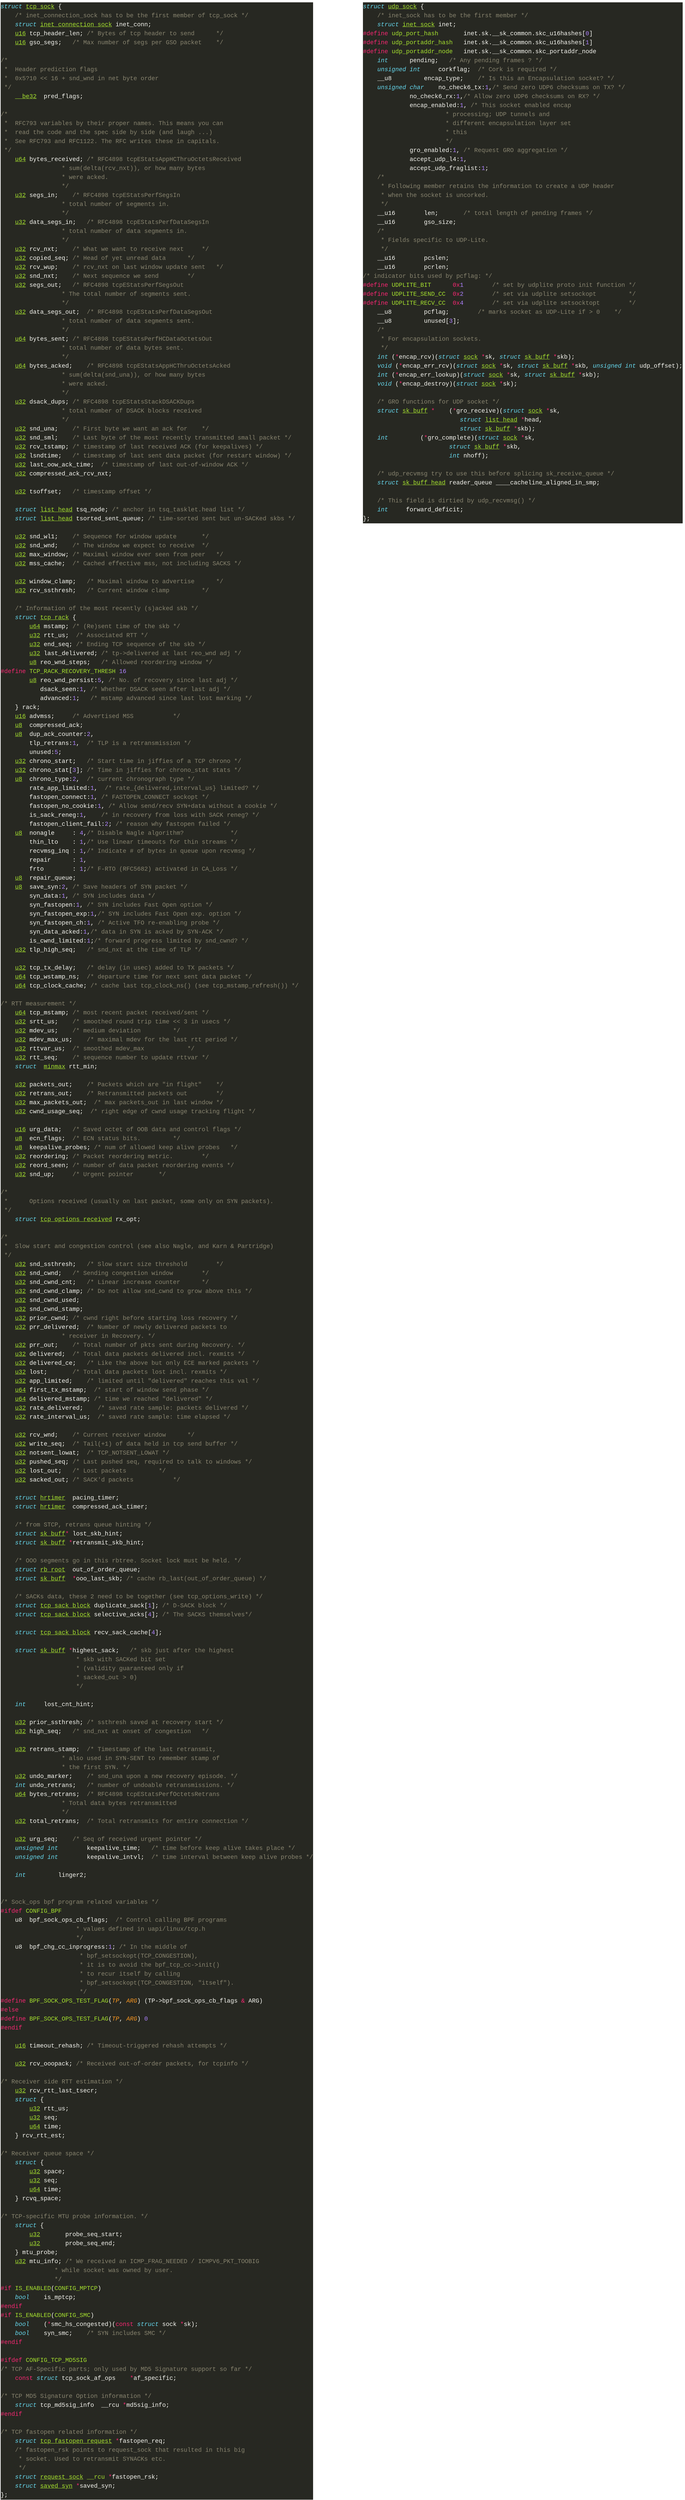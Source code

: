 <mxfile version="26.1.1">
  <diagram name="Page-1" id="sd-IwHon9UyKL7U8wNOz">
    <mxGraphModel dx="3402" dy="1208" grid="1" gridSize="10" guides="1" tooltips="1" connect="1" arrows="1" fold="1" page="1" pageScale="1" pageWidth="827" pageHeight="1169" math="0" shadow="0">
      <root>
        <mxCell id="0" />
        <mxCell id="1" parent="0" />
        <UserObject label="&lt;div style=&quot;color: #f8f8f2;background-color: #272822;font-family: Menlo, Monaco, &#39;Courier New&#39;, monospace;font-weight: normal;font-size: 18px;line-height: 27px;white-space: pre;&quot;&gt;&lt;div&gt;&lt;span style=&quot;color: #66d9ef;font-style: italic;&quot;&gt;struct&lt;/span&gt;&lt;span style=&quot;color: #f8f8f2;&quot;&gt; &lt;/span&gt;&lt;span style=&quot;color: #a6e22e;text-decoration: underline;&quot;&gt;udp_sock&lt;/span&gt;&lt;span style=&quot;color: #f8f8f2;&quot;&gt; {&lt;/span&gt;&lt;/div&gt;&lt;div&gt;&lt;span style=&quot;color: #88846f;&quot;&gt;    /* inet_sock has to be the first member */&lt;/span&gt;&lt;/div&gt;&lt;div&gt;&lt;span style=&quot;color: #f8f8f2;&quot;&gt;    &lt;/span&gt;&lt;span style=&quot;color: #66d9ef;font-style: italic;&quot;&gt;struct&lt;/span&gt;&lt;span style=&quot;color: #f8f8f2;&quot;&gt; &lt;/span&gt;&lt;span style=&quot;color: #a6e22e;text-decoration: underline;&quot;&gt;inet_sock&lt;/span&gt;&lt;span style=&quot;color: #f8f8f2;&quot;&gt; &lt;/span&gt;&lt;span style=&quot;color: #f8f8f2;&quot;&gt;inet&lt;/span&gt;&lt;span style=&quot;color: #f8f8f2;&quot;&gt;;&lt;/span&gt;&lt;/div&gt;&lt;div&gt;&lt;span style=&quot;color: #f92672;&quot;&gt;#define&lt;/span&gt;&lt;span style=&quot;color: #f8f8f2;&quot;&gt; &lt;/span&gt;&lt;span style=&quot;color: #a6e22e;&quot;&gt;udp_port_hash&lt;/span&gt;&lt;span style=&quot;color: #f8f8f2;&quot;&gt;       inet.sk.__sk_common.skc_u16hashes[&lt;/span&gt;&lt;span style=&quot;color: #ae81ff;&quot;&gt;0&lt;/span&gt;&lt;span style=&quot;color: #f8f8f2;&quot;&gt;]&lt;/span&gt;&lt;/div&gt;&lt;div&gt;&lt;span style=&quot;color: #f92672;&quot;&gt;#define&lt;/span&gt;&lt;span style=&quot;color: #f8f8f2;&quot;&gt; &lt;/span&gt;&lt;span style=&quot;color: #a6e22e;&quot;&gt;udp_portaddr_hash&lt;/span&gt;&lt;span style=&quot;color: #f8f8f2;&quot;&gt;   inet.sk.__sk_common.skc_u16hashes[&lt;/span&gt;&lt;span style=&quot;color: #ae81ff;&quot;&gt;1&lt;/span&gt;&lt;span style=&quot;color: #f8f8f2;&quot;&gt;]&lt;/span&gt;&lt;/div&gt;&lt;div&gt;&lt;span style=&quot;color: #f92672;&quot;&gt;#define&lt;/span&gt;&lt;span style=&quot;color: #f8f8f2;&quot;&gt; &lt;/span&gt;&lt;span style=&quot;color: #a6e22e;&quot;&gt;udp_portaddr_node&lt;/span&gt;&lt;span style=&quot;color: #f8f8f2;&quot;&gt;   inet.sk.__sk_common.skc_portaddr_node&lt;/span&gt;&lt;/div&gt;&lt;div&gt;&lt;span style=&quot;color: #f8f8f2;&quot;&gt;    &lt;/span&gt;&lt;span style=&quot;color: #66d9ef;font-style: italic;&quot;&gt;int&lt;/span&gt;&lt;span style=&quot;color: #f8f8f2;&quot;&gt;      &lt;/span&gt;&lt;span style=&quot;color: #f8f8f2;&quot;&gt;pending&lt;/span&gt;&lt;span style=&quot;color: #f8f8f2;&quot;&gt;;&lt;/span&gt;&lt;span style=&quot;color: #88846f;&quot;&gt;   /* Any pending frames ? */&lt;/span&gt;&lt;/div&gt;&lt;div&gt;&lt;span style=&quot;color: #f8f8f2;&quot;&gt;    &lt;/span&gt;&lt;span style=&quot;color: #66d9ef;font-style: italic;&quot;&gt;unsigned&lt;/span&gt;&lt;span style=&quot;color: #f8f8f2;&quot;&gt; &lt;/span&gt;&lt;span style=&quot;color: #66d9ef;font-style: italic;&quot;&gt;int&lt;/span&gt;&lt;span style=&quot;color: #f8f8f2;&quot;&gt;     &lt;/span&gt;&lt;span style=&quot;color: #f8f8f2;&quot;&gt;corkflag&lt;/span&gt;&lt;span style=&quot;color: #f8f8f2;&quot;&gt;;&lt;/span&gt;&lt;span style=&quot;color: #88846f;&quot;&gt;  /* Cork is required */&lt;/span&gt;&lt;/div&gt;&lt;div&gt;&lt;span style=&quot;color: #f8f8f2;&quot;&gt;    __u8         &lt;/span&gt;&lt;span style=&quot;color: #f8f8f2;&quot;&gt;encap_type&lt;/span&gt;&lt;span style=&quot;color: #f8f8f2;&quot;&gt;;&lt;/span&gt;&lt;span style=&quot;color: #88846f;&quot;&gt;    /* Is this an Encapsulation socket? */&lt;/span&gt;&lt;/div&gt;&lt;div&gt;&lt;span style=&quot;color: #f8f8f2;&quot;&gt;    &lt;/span&gt;&lt;span style=&quot;color: #66d9ef;font-style: italic;&quot;&gt;unsigned&lt;/span&gt;&lt;span style=&quot;color: #f8f8f2;&quot;&gt; &lt;/span&gt;&lt;span style=&quot;color: #66d9ef;font-style: italic;&quot;&gt;char&lt;/span&gt;&lt;span style=&quot;color: #f8f8f2;&quot;&gt;    &lt;/span&gt;&lt;span style=&quot;color: #f8f8f2;&quot;&gt;no_check6_tx&lt;/span&gt;&lt;span style=&quot;color: #f8f8f2;&quot;&gt;:&lt;/span&gt;&lt;span style=&quot;color: #ae81ff;&quot;&gt;1&lt;/span&gt;&lt;span style=&quot;color: #f8f8f2;&quot;&gt;,&lt;/span&gt;&lt;span style=&quot;color: #88846f;&quot;&gt;/* Send zero UDP6 checksums on TX? */&lt;/span&gt;&lt;/div&gt;&lt;div&gt;&lt;span style=&quot;color: #f8f8f2;&quot;&gt;             &lt;/span&gt;&lt;span style=&quot;color: #f8f8f2;&quot;&gt;no_check6_rx&lt;/span&gt;&lt;span style=&quot;color: #f8f8f2;&quot;&gt;:&lt;/span&gt;&lt;span style=&quot;color: #ae81ff;&quot;&gt;1&lt;/span&gt;&lt;span style=&quot;color: #f8f8f2;&quot;&gt;,&lt;/span&gt;&lt;span style=&quot;color: #88846f;&quot;&gt;/* Allow zero UDP6 checksums on RX? */&lt;/span&gt;&lt;/div&gt;&lt;div&gt;&lt;span style=&quot;color: #f8f8f2;&quot;&gt;             &lt;/span&gt;&lt;span style=&quot;color: #f8f8f2;&quot;&gt;encap_enabled&lt;/span&gt;&lt;span style=&quot;color: #f8f8f2;&quot;&gt;:&lt;/span&gt;&lt;span style=&quot;color: #ae81ff;&quot;&gt;1&lt;/span&gt;&lt;span style=&quot;color: #f8f8f2;&quot;&gt;,&lt;/span&gt;&lt;span style=&quot;color: #88846f;&quot;&gt; /* This socket enabled encap&lt;/span&gt;&lt;/div&gt;&lt;div&gt;&lt;span style=&quot;color: #88846f;&quot;&gt;                       * processing; UDP tunnels and&lt;/span&gt;&lt;/div&gt;&lt;div&gt;&lt;span style=&quot;color: #88846f;&quot;&gt;                       * different encapsulation layer set&lt;/span&gt;&lt;/div&gt;&lt;div&gt;&lt;span style=&quot;color: #88846f;&quot;&gt;                       * this&lt;/span&gt;&lt;/div&gt;&lt;div&gt;&lt;span style=&quot;color: #88846f;&quot;&gt;                       */&lt;/span&gt;&lt;/div&gt;&lt;div&gt;&lt;span style=&quot;color: #f8f8f2;&quot;&gt;             &lt;/span&gt;&lt;span style=&quot;color: #f8f8f2;&quot;&gt;gro_enabled&lt;/span&gt;&lt;span style=&quot;color: #f8f8f2;&quot;&gt;:&lt;/span&gt;&lt;span style=&quot;color: #ae81ff;&quot;&gt;1&lt;/span&gt;&lt;span style=&quot;color: #f8f8f2;&quot;&gt;,&lt;/span&gt;&lt;span style=&quot;color: #88846f;&quot;&gt; /* Request GRO aggregation */&lt;/span&gt;&lt;/div&gt;&lt;div&gt;&lt;span style=&quot;color: #f8f8f2;&quot;&gt;             &lt;/span&gt;&lt;span style=&quot;color: #f8f8f2;&quot;&gt;accept_udp_l4&lt;/span&gt;&lt;span style=&quot;color: #f8f8f2;&quot;&gt;:&lt;/span&gt;&lt;span style=&quot;color: #ae81ff;&quot;&gt;1&lt;/span&gt;&lt;span style=&quot;color: #f8f8f2;&quot;&gt;,&lt;/span&gt;&lt;/div&gt;&lt;div&gt;&lt;span style=&quot;color: #f8f8f2;&quot;&gt;             &lt;/span&gt;&lt;span style=&quot;color: #f8f8f2;&quot;&gt;accept_udp_fraglist&lt;/span&gt;&lt;span style=&quot;color: #f8f8f2;&quot;&gt;:&lt;/span&gt;&lt;span style=&quot;color: #ae81ff;&quot;&gt;1&lt;/span&gt;&lt;span style=&quot;color: #f8f8f2;&quot;&gt;;&lt;/span&gt;&lt;/div&gt;&lt;div&gt;&lt;span style=&quot;color: #88846f;&quot;&gt;    /*&lt;/span&gt;&lt;/div&gt;&lt;div&gt;&lt;span style=&quot;color: #88846f;&quot;&gt;     * Following member retains the information to create a UDP header&lt;/span&gt;&lt;/div&gt;&lt;div&gt;&lt;span style=&quot;color: #88846f;&quot;&gt;     * when the socket is uncorked.&lt;/span&gt;&lt;/div&gt;&lt;div&gt;&lt;span style=&quot;color: #88846f;&quot;&gt;     */&lt;/span&gt;&lt;/div&gt;&lt;div&gt;&lt;span style=&quot;color: #f8f8f2;&quot;&gt;    __u16        &lt;/span&gt;&lt;span style=&quot;color: #f8f8f2;&quot;&gt;len&lt;/span&gt;&lt;span style=&quot;color: #f8f8f2;&quot;&gt;;&lt;/span&gt;&lt;span style=&quot;color: #88846f;&quot;&gt;       /* total length of pending frames */&lt;/span&gt;&lt;/div&gt;&lt;div&gt;&lt;span style=&quot;color: #f8f8f2;&quot;&gt;    __u16        &lt;/span&gt;&lt;span style=&quot;color: #f8f8f2;&quot;&gt;gso_size&lt;/span&gt;&lt;span style=&quot;color: #f8f8f2;&quot;&gt;;&lt;/span&gt;&lt;/div&gt;&lt;div&gt;&lt;span style=&quot;color: #88846f;&quot;&gt;    /*&lt;/span&gt;&lt;/div&gt;&lt;div&gt;&lt;span style=&quot;color: #88846f;&quot;&gt;     * Fields specific to UDP-Lite.&lt;/span&gt;&lt;/div&gt;&lt;div&gt;&lt;span style=&quot;color: #88846f;&quot;&gt;     */&lt;/span&gt;&lt;/div&gt;&lt;div&gt;&lt;span style=&quot;color: #f8f8f2;&quot;&gt;    __u16        &lt;/span&gt;&lt;span style=&quot;color: #f8f8f2;&quot;&gt;pcslen&lt;/span&gt;&lt;span style=&quot;color: #f8f8f2;&quot;&gt;;&lt;/span&gt;&lt;/div&gt;&lt;div&gt;&lt;span style=&quot;color: #f8f8f2;&quot;&gt;    __u16        &lt;/span&gt;&lt;span style=&quot;color: #f8f8f2;&quot;&gt;pcrlen&lt;/span&gt;&lt;span style=&quot;color: #f8f8f2;&quot;&gt;;&lt;/span&gt;&lt;/div&gt;&lt;div&gt;&lt;span style=&quot;color: #88846f;&quot;&gt;/* indicator bits used by pcflag: */&lt;/span&gt;&lt;/div&gt;&lt;div&gt;&lt;span style=&quot;color: #f92672;&quot;&gt;#define&lt;/span&gt;&lt;span style=&quot;color: #f8f8f2;&quot;&gt; &lt;/span&gt;&lt;span style=&quot;color: #a6e22e;&quot;&gt;UDPLITE_BIT&lt;/span&gt;&lt;span style=&quot;color: #f8f8f2;&quot;&gt;      &lt;/span&gt;&lt;span style=&quot;color: #f92672;&quot;&gt;0x&lt;/span&gt;&lt;span style=&quot;color: #ae81ff;&quot;&gt;1&lt;/span&gt;&lt;span style=&quot;color: #88846f;&quot;&gt;        /* set by udplite proto init function */&lt;/span&gt;&lt;/div&gt;&lt;div&gt;&lt;span style=&quot;color: #f92672;&quot;&gt;#define&lt;/span&gt;&lt;span style=&quot;color: #f8f8f2;&quot;&gt; &lt;/span&gt;&lt;span style=&quot;color: #a6e22e;&quot;&gt;UDPLITE_SEND_CC&lt;/span&gt;&lt;span style=&quot;color: #f8f8f2;&quot;&gt;  &lt;/span&gt;&lt;span style=&quot;color: #f92672;&quot;&gt;0x&lt;/span&gt;&lt;span style=&quot;color: #ae81ff;&quot;&gt;2&lt;/span&gt;&lt;span style=&quot;color: #88846f;&quot;&gt;        /* set via udplite setsockopt         */&lt;/span&gt;&lt;/div&gt;&lt;div&gt;&lt;span style=&quot;color: #f92672;&quot;&gt;#define&lt;/span&gt;&lt;span style=&quot;color: #f8f8f2;&quot;&gt; &lt;/span&gt;&lt;span style=&quot;color: #a6e22e;&quot;&gt;UDPLITE_RECV_CC&lt;/span&gt;&lt;span style=&quot;color: #f8f8f2;&quot;&gt;  &lt;/span&gt;&lt;span style=&quot;color: #f92672;&quot;&gt;0x&lt;/span&gt;&lt;span style=&quot;color: #ae81ff;&quot;&gt;4&lt;/span&gt;&lt;span style=&quot;color: #88846f;&quot;&gt;        /* set via udplite setsocktopt        */&lt;/span&gt;&lt;/div&gt;&lt;div&gt;&lt;span style=&quot;color: #f8f8f2;&quot;&gt;    __u8         &lt;/span&gt;&lt;span style=&quot;color: #f8f8f2;&quot;&gt;pcflag&lt;/span&gt;&lt;span style=&quot;color: #f8f8f2;&quot;&gt;;&lt;/span&gt;&lt;span style=&quot;color: #88846f;&quot;&gt;        /* marks socket as UDP-Lite if &amp;gt; 0    */&lt;/span&gt;&lt;/div&gt;&lt;div&gt;&lt;span style=&quot;color: #f8f8f2;&quot;&gt;    __u8         &lt;/span&gt;&lt;span style=&quot;color: #f8f8f2;&quot;&gt;unused&lt;/span&gt;&lt;span style=&quot;color: #f8f8f2;&quot;&gt;[&lt;/span&gt;&lt;span style=&quot;color: #ae81ff;&quot;&gt;3&lt;/span&gt;&lt;span style=&quot;color: #f8f8f2;&quot;&gt;];&lt;/span&gt;&lt;/div&gt;&lt;div&gt;&lt;span style=&quot;color: #88846f;&quot;&gt;    /*&lt;/span&gt;&lt;/div&gt;&lt;div&gt;&lt;span style=&quot;color: #88846f;&quot;&gt;     * For encapsulation sockets.&lt;/span&gt;&lt;/div&gt;&lt;div&gt;&lt;span style=&quot;color: #88846f;&quot;&gt;     */&lt;/span&gt;&lt;/div&gt;&lt;div&gt;&lt;span style=&quot;color: #f8f8f2;&quot;&gt;    &lt;/span&gt;&lt;span style=&quot;color: #66d9ef;font-style: italic;&quot;&gt;int&lt;/span&gt;&lt;span style=&quot;color: #f8f8f2;&quot;&gt; (&lt;/span&gt;&lt;span style=&quot;color: #f92672;&quot;&gt;*&lt;/span&gt;&lt;span style=&quot;color: #f8f8f2;&quot;&gt;encap_rcv&lt;/span&gt;&lt;span style=&quot;color: #f8f8f2;&quot;&gt;)(&lt;/span&gt;&lt;span style=&quot;color: #66d9ef;font-style: italic;&quot;&gt;struct&lt;/span&gt;&lt;span style=&quot;color: #f8f8f2;&quot;&gt; &lt;/span&gt;&lt;span style=&quot;color: #a6e22e;text-decoration: underline;&quot;&gt;sock&lt;/span&gt;&lt;span style=&quot;color: #f8f8f2;&quot;&gt; &lt;/span&gt;&lt;span style=&quot;color: #f92672;&quot;&gt;*&lt;/span&gt;&lt;span style=&quot;color: #f8f8f2;&quot;&gt;sk, &lt;/span&gt;&lt;span style=&quot;color: #66d9ef;font-style: italic;&quot;&gt;struct&lt;/span&gt;&lt;span style=&quot;color: #f8f8f2;&quot;&gt; &lt;/span&gt;&lt;span style=&quot;color: #a6e22e;text-decoration: underline;&quot;&gt;sk_buff&lt;/span&gt;&lt;span style=&quot;color: #f8f8f2;&quot;&gt; &lt;/span&gt;&lt;span style=&quot;color: #f92672;&quot;&gt;*&lt;/span&gt;&lt;span style=&quot;color: #f8f8f2;&quot;&gt;skb);&lt;/span&gt;&lt;/div&gt;&lt;div&gt;&lt;span style=&quot;color: #f8f8f2;&quot;&gt;    &lt;/span&gt;&lt;span style=&quot;color: #66d9ef;font-style: italic;&quot;&gt;void&lt;/span&gt;&lt;span style=&quot;color: #f8f8f2;&quot;&gt; (&lt;/span&gt;&lt;span style=&quot;color: #f92672;&quot;&gt;*&lt;/span&gt;&lt;span style=&quot;color: #f8f8f2;&quot;&gt;encap_err_rcv&lt;/span&gt;&lt;span style=&quot;color: #f8f8f2;&quot;&gt;)(&lt;/span&gt;&lt;span style=&quot;color: #66d9ef;font-style: italic;&quot;&gt;struct&lt;/span&gt;&lt;span style=&quot;color: #f8f8f2;&quot;&gt; &lt;/span&gt;&lt;span style=&quot;color: #a6e22e;text-decoration: underline;&quot;&gt;sock&lt;/span&gt;&lt;span style=&quot;color: #f8f8f2;&quot;&gt; &lt;/span&gt;&lt;span style=&quot;color: #f92672;&quot;&gt;*&lt;/span&gt;&lt;span style=&quot;color: #f8f8f2;&quot;&gt;sk, &lt;/span&gt;&lt;span style=&quot;color: #66d9ef;font-style: italic;&quot;&gt;struct&lt;/span&gt;&lt;span style=&quot;color: #f8f8f2;&quot;&gt; &lt;/span&gt;&lt;span style=&quot;color: #a6e22e;text-decoration: underline;&quot;&gt;sk_buff&lt;/span&gt;&lt;span style=&quot;color: #f8f8f2;&quot;&gt; &lt;/span&gt;&lt;span style=&quot;color: #f92672;&quot;&gt;*&lt;/span&gt;&lt;span style=&quot;color: #f8f8f2;&quot;&gt;skb, &lt;/span&gt;&lt;span style=&quot;color: #66d9ef;font-style: italic;&quot;&gt;unsigned&lt;/span&gt;&lt;span style=&quot;color: #f8f8f2;&quot;&gt; &lt;/span&gt;&lt;span style=&quot;color: #66d9ef;font-style: italic;&quot;&gt;int&lt;/span&gt;&lt;span style=&quot;color: #f8f8f2;&quot;&gt; udp_offset);&lt;/span&gt;&lt;/div&gt;&lt;div&gt;&lt;span style=&quot;color: #f8f8f2;&quot;&gt;    &lt;/span&gt;&lt;span style=&quot;color: #66d9ef;font-style: italic;&quot;&gt;int&lt;/span&gt;&lt;span style=&quot;color: #f8f8f2;&quot;&gt; (&lt;/span&gt;&lt;span style=&quot;color: #f92672;&quot;&gt;*&lt;/span&gt;&lt;span style=&quot;color: #f8f8f2;&quot;&gt;encap_err_lookup&lt;/span&gt;&lt;span style=&quot;color: #f8f8f2;&quot;&gt;)(&lt;/span&gt;&lt;span style=&quot;color: #66d9ef;font-style: italic;&quot;&gt;struct&lt;/span&gt;&lt;span style=&quot;color: #f8f8f2;&quot;&gt; &lt;/span&gt;&lt;span style=&quot;color: #a6e22e;text-decoration: underline;&quot;&gt;sock&lt;/span&gt;&lt;span style=&quot;color: #f8f8f2;&quot;&gt; &lt;/span&gt;&lt;span style=&quot;color: #f92672;&quot;&gt;*&lt;/span&gt;&lt;span style=&quot;color: #f8f8f2;&quot;&gt;sk, &lt;/span&gt;&lt;span style=&quot;color: #66d9ef;font-style: italic;&quot;&gt;struct&lt;/span&gt;&lt;span style=&quot;color: #f8f8f2;&quot;&gt; &lt;/span&gt;&lt;span style=&quot;color: #a6e22e;text-decoration: underline;&quot;&gt;sk_buff&lt;/span&gt;&lt;span style=&quot;color: #f8f8f2;&quot;&gt; &lt;/span&gt;&lt;span style=&quot;color: #f92672;&quot;&gt;*&lt;/span&gt;&lt;span style=&quot;color: #f8f8f2;&quot;&gt;skb);&lt;/span&gt;&lt;/div&gt;&lt;div&gt;&lt;span style=&quot;color: #f8f8f2;&quot;&gt;    &lt;/span&gt;&lt;span style=&quot;color: #66d9ef;font-style: italic;&quot;&gt;void&lt;/span&gt;&lt;span style=&quot;color: #f8f8f2;&quot;&gt; (&lt;/span&gt;&lt;span style=&quot;color: #f92672;&quot;&gt;*&lt;/span&gt;&lt;span style=&quot;color: #f8f8f2;&quot;&gt;encap_destroy&lt;/span&gt;&lt;span style=&quot;color: #f8f8f2;&quot;&gt;)(&lt;/span&gt;&lt;span style=&quot;color: #66d9ef;font-style: italic;&quot;&gt;struct&lt;/span&gt;&lt;span style=&quot;color: #f8f8f2;&quot;&gt; &lt;/span&gt;&lt;span style=&quot;color: #a6e22e;text-decoration: underline;&quot;&gt;sock&lt;/span&gt;&lt;span style=&quot;color: #f8f8f2;&quot;&gt; &lt;/span&gt;&lt;span style=&quot;color: #f92672;&quot;&gt;*&lt;/span&gt;&lt;span style=&quot;color: #f8f8f2;&quot;&gt;sk);&lt;/span&gt;&lt;/div&gt;&lt;br&gt;&lt;div&gt;&lt;span style=&quot;color: #88846f;&quot;&gt;    /* GRO functions for UDP socket */&lt;/span&gt;&lt;/div&gt;&lt;div&gt;&lt;span style=&quot;color: #f8f8f2;&quot;&gt;    &lt;/span&gt;&lt;span style=&quot;color: #66d9ef;font-style: italic;&quot;&gt;struct&lt;/span&gt;&lt;span style=&quot;color: #f8f8f2;&quot;&gt; &lt;/span&gt;&lt;span style=&quot;color: #a6e22e;text-decoration: underline;&quot;&gt;sk_buff&lt;/span&gt;&lt;span style=&quot;color: #f8f8f2;&quot;&gt; &lt;/span&gt;&lt;span style=&quot;color: #f92672;&quot;&gt;*&lt;/span&gt;&lt;span style=&quot;color: #f8f8f2;&quot;&gt;    (&lt;/span&gt;&lt;span style=&quot;color: #f92672;&quot;&gt;*&lt;/span&gt;&lt;span style=&quot;color: #f8f8f2;&quot;&gt;gro_receive&lt;/span&gt;&lt;span style=&quot;color: #f8f8f2;&quot;&gt;)(&lt;/span&gt;&lt;span style=&quot;color: #66d9ef;font-style: italic;&quot;&gt;struct&lt;/span&gt;&lt;span style=&quot;color: #f8f8f2;&quot;&gt; &lt;/span&gt;&lt;span style=&quot;color: #a6e22e;text-decoration: underline;&quot;&gt;sock&lt;/span&gt;&lt;span style=&quot;color: #f8f8f2;&quot;&gt; &lt;/span&gt;&lt;span style=&quot;color: #f92672;&quot;&gt;*&lt;/span&gt;&lt;span style=&quot;color: #f8f8f2;&quot;&gt;sk,&lt;/span&gt;&lt;/div&gt;&lt;div&gt;&lt;span style=&quot;color: #f8f8f2;&quot;&gt;                           &lt;/span&gt;&lt;span style=&quot;color: #66d9ef;font-style: italic;&quot;&gt;struct&lt;/span&gt;&lt;span style=&quot;color: #f8f8f2;&quot;&gt; &lt;/span&gt;&lt;span style=&quot;color: #a6e22e;text-decoration: underline;&quot;&gt;list_head&lt;/span&gt;&lt;span style=&quot;color: #f8f8f2;&quot;&gt; &lt;/span&gt;&lt;span style=&quot;color: #f92672;&quot;&gt;*&lt;/span&gt;&lt;span style=&quot;color: #f8f8f2;&quot;&gt;head,&lt;/span&gt;&lt;/div&gt;&lt;div&gt;&lt;span style=&quot;color: #f8f8f2;&quot;&gt;                           &lt;/span&gt;&lt;span style=&quot;color: #66d9ef;font-style: italic;&quot;&gt;struct&lt;/span&gt;&lt;span style=&quot;color: #f8f8f2;&quot;&gt; &lt;/span&gt;&lt;span style=&quot;color: #a6e22e;text-decoration: underline;&quot;&gt;sk_buff&lt;/span&gt;&lt;span style=&quot;color: #f8f8f2;&quot;&gt; &lt;/span&gt;&lt;span style=&quot;color: #f92672;&quot;&gt;*&lt;/span&gt;&lt;span style=&quot;color: #f8f8f2;&quot;&gt;skb);&lt;/span&gt;&lt;/div&gt;&lt;div&gt;&lt;span style=&quot;color: #f8f8f2;&quot;&gt;    &lt;/span&gt;&lt;span style=&quot;color: #66d9ef;font-style: italic;&quot;&gt;int&lt;/span&gt;&lt;span style=&quot;color: #f8f8f2;&quot;&gt;         (&lt;/span&gt;&lt;span style=&quot;color: #f92672;&quot;&gt;*&lt;/span&gt;&lt;span style=&quot;color: #f8f8f2;&quot;&gt;gro_complete&lt;/span&gt;&lt;span style=&quot;color: #f8f8f2;&quot;&gt;)(&lt;/span&gt;&lt;span style=&quot;color: #66d9ef;font-style: italic;&quot;&gt;struct&lt;/span&gt;&lt;span style=&quot;color: #f8f8f2;&quot;&gt; &lt;/span&gt;&lt;span style=&quot;color: #a6e22e;text-decoration: underline;&quot;&gt;sock&lt;/span&gt;&lt;span style=&quot;color: #f8f8f2;&quot;&gt; &lt;/span&gt;&lt;span style=&quot;color: #f92672;&quot;&gt;*&lt;/span&gt;&lt;span style=&quot;color: #f8f8f2;&quot;&gt;sk,&lt;/span&gt;&lt;/div&gt;&lt;div&gt;&lt;span style=&quot;color: #f8f8f2;&quot;&gt;                        &lt;/span&gt;&lt;span style=&quot;color: #66d9ef;font-style: italic;&quot;&gt;struct&lt;/span&gt;&lt;span style=&quot;color: #f8f8f2;&quot;&gt; &lt;/span&gt;&lt;span style=&quot;color: #a6e22e;text-decoration: underline;&quot;&gt;sk_buff&lt;/span&gt;&lt;span style=&quot;color: #f8f8f2;&quot;&gt; &lt;/span&gt;&lt;span style=&quot;color: #f92672;&quot;&gt;*&lt;/span&gt;&lt;span style=&quot;color: #f8f8f2;&quot;&gt;skb,&lt;/span&gt;&lt;/div&gt;&lt;div&gt;&lt;span style=&quot;color: #f8f8f2;&quot;&gt;                        &lt;/span&gt;&lt;span style=&quot;color: #66d9ef;font-style: italic;&quot;&gt;int&lt;/span&gt;&lt;span style=&quot;color: #f8f8f2;&quot;&gt; nhoff);&lt;/span&gt;&lt;/div&gt;&lt;br&gt;&lt;div&gt;&lt;span style=&quot;color: #88846f;&quot;&gt;    /* udp_recvmsg try to use this before splicing sk_receive_queue */&lt;/span&gt;&lt;/div&gt;&lt;div&gt;&lt;span style=&quot;color: #f8f8f2;&quot;&gt;    &lt;/span&gt;&lt;span style=&quot;color: #66d9ef;font-style: italic;&quot;&gt;struct&lt;/span&gt;&lt;span style=&quot;color: #f8f8f2;&quot;&gt; &lt;/span&gt;&lt;span style=&quot;color: #a6e22e;text-decoration: underline;&quot;&gt;sk_buff_head&lt;/span&gt;&lt;span style=&quot;color: #f8f8f2;&quot;&gt; &lt;/span&gt;&lt;span style=&quot;color: #f8f8f2;&quot;&gt;reader_queue&lt;/span&gt;&lt;span style=&quot;color: #f8f8f2;&quot;&gt; ____cacheline_aligned_in_smp;&lt;/span&gt;&lt;/div&gt;&lt;br&gt;&lt;div&gt;&lt;span style=&quot;color: #88846f;&quot;&gt;    /* This field is dirtied by udp_recvmsg() */&lt;/span&gt;&lt;/div&gt;&lt;div&gt;&lt;span style=&quot;color: #f8f8f2;&quot;&gt;    &lt;/span&gt;&lt;span style=&quot;color: #66d9ef;font-style: italic;&quot;&gt;int&lt;/span&gt;&lt;span style=&quot;color: #f8f8f2;&quot;&gt;     &lt;/span&gt;&lt;span style=&quot;color: #f8f8f2;&quot;&gt;forward_deficit&lt;/span&gt;&lt;span style=&quot;color: #f8f8f2;&quot;&gt;;&lt;/span&gt;&lt;/div&gt;&lt;div&gt;&lt;span style=&quot;color: #f8f8f2;&quot;&gt;};&lt;/span&gt;&lt;/div&gt;&lt;/div&gt;" link="&lt;div style=&quot;color: #f8f8f2;background-color: #272822;font-family: Menlo, Monaco, &#39;Courier New&#39;, monospace;font-weight: normal;font-size: 18px;line-height: 27px;white-space: pre;&quot;&gt;&lt;div&gt;&lt;span style=&quot;color: #66d9ef;font-style: italic;&quot;&gt;struct&lt;/span&gt;&lt;span style=&quot;color: #f8f8f2;&quot;&gt; &lt;/span&gt;&lt;span style=&quot;color: #a6e22e;text-decoration: underline;&quot;&gt;udp_sock&lt;/span&gt;&lt;span style=&quot;color: #f8f8f2;&quot;&gt; {&lt;/span&gt;&lt;/div&gt;&lt;div&gt;&lt;span style=&quot;color: #88846f;&quot;&gt;    /* inet_sock has to be the first member */&lt;/span&gt;&lt;/div&gt;&lt;div&gt;&lt;span style=&quot;color: #f8f8f2;&quot;&gt;    &lt;/span&gt;&lt;span style=&quot;color: #66d9ef;font-style: italic;&quot;&gt;struct&lt;/span&gt;&lt;span style=&quot;color: #f8f8f2;&quot;&gt; &lt;/span&gt;&lt;span style=&quot;color: #a6e22e;text-decoration: underline;&quot;&gt;inet_sock&lt;/span&gt;&lt;span style=&quot;color: #f8f8f2;&quot;&gt; &lt;/span&gt;&lt;span style=&quot;color: #f8f8f2;&quot;&gt;inet&lt;/span&gt;&lt;span style=&quot;color: #f8f8f2;&quot;&gt;;&lt;/span&gt;&lt;/div&gt;&lt;div&gt;&lt;span style=&quot;color: #f92672;&quot;&gt;#define&lt;/span&gt;&lt;span style=&quot;color: #f8f8f2;&quot;&gt; &lt;/span&gt;&lt;span style=&quot;color: #a6e22e;&quot;&gt;udp_port_hash&lt;/span&gt;&lt;span style=&quot;color: #f8f8f2;&quot;&gt;       inet.sk.__sk_common.skc_u16hashes[&lt;/span&gt;&lt;span style=&quot;color: #ae81ff;&quot;&gt;0&lt;/span&gt;&lt;span style=&quot;color: #f8f8f2;&quot;&gt;]&lt;/span&gt;&lt;/div&gt;&lt;div&gt;&lt;span style=&quot;color: #f92672;&quot;&gt;#define&lt;/span&gt;&lt;span style=&quot;color: #f8f8f2;&quot;&gt; &lt;/span&gt;&lt;span style=&quot;color: #a6e22e;&quot;&gt;udp_portaddr_hash&lt;/span&gt;&lt;span style=&quot;color: #f8f8f2;&quot;&gt;   inet.sk.__sk_common.skc_u16hashes[&lt;/span&gt;&lt;span style=&quot;color: #ae81ff;&quot;&gt;1&lt;/span&gt;&lt;span style=&quot;color: #f8f8f2;&quot;&gt;]&lt;/span&gt;&lt;/div&gt;&lt;div&gt;&lt;span style=&quot;color: #f92672;&quot;&gt;#define&lt;/span&gt;&lt;span style=&quot;color: #f8f8f2;&quot;&gt; &lt;/span&gt;&lt;span style=&quot;color: #a6e22e;&quot;&gt;udp_portaddr_node&lt;/span&gt;&lt;span style=&quot;color: #f8f8f2;&quot;&gt;   inet.sk.__sk_common.skc_portaddr_node&lt;/span&gt;&lt;/div&gt;&lt;div&gt;&lt;span style=&quot;color: #f8f8f2;&quot;&gt;    &lt;/span&gt;&lt;span style=&quot;color: #66d9ef;font-style: italic;&quot;&gt;int&lt;/span&gt;&lt;span style=&quot;color: #f8f8f2;&quot;&gt;      &lt;/span&gt;&lt;span style=&quot;color: #f8f8f2;&quot;&gt;pending&lt;/span&gt;&lt;span style=&quot;color: #f8f8f2;&quot;&gt;;&lt;/span&gt;&lt;span style=&quot;color: #88846f;&quot;&gt;   /* Any pending frames ? */&lt;/span&gt;&lt;/div&gt;&lt;div&gt;&lt;span style=&quot;color: #f8f8f2;&quot;&gt;    &lt;/span&gt;&lt;span style=&quot;color: #66d9ef;font-style: italic;&quot;&gt;unsigned&lt;/span&gt;&lt;span style=&quot;color: #f8f8f2;&quot;&gt; &lt;/span&gt;&lt;span style=&quot;color: #66d9ef;font-style: italic;&quot;&gt;int&lt;/span&gt;&lt;span style=&quot;color: #f8f8f2;&quot;&gt;     &lt;/span&gt;&lt;span style=&quot;color: #f8f8f2;&quot;&gt;corkflag&lt;/span&gt;&lt;span style=&quot;color: #f8f8f2;&quot;&gt;;&lt;/span&gt;&lt;span style=&quot;color: #88846f;&quot;&gt;  /* Cork is required */&lt;/span&gt;&lt;/div&gt;&lt;div&gt;&lt;span style=&quot;color: #f8f8f2;&quot;&gt;    __u8         &lt;/span&gt;&lt;span style=&quot;color: #f8f8f2;&quot;&gt;encap_type&lt;/span&gt;&lt;span style=&quot;color: #f8f8f2;&quot;&gt;;&lt;/span&gt;&lt;span style=&quot;color: #88846f;&quot;&gt;    /* Is this an Encapsulation socket? */&lt;/span&gt;&lt;/div&gt;&lt;div&gt;&lt;span style=&quot;color: #f8f8f2;&quot;&gt;    &lt;/span&gt;&lt;span style=&quot;color: #66d9ef;font-style: italic;&quot;&gt;unsigned&lt;/span&gt;&lt;span style=&quot;color: #f8f8f2;&quot;&gt; &lt;/span&gt;&lt;span style=&quot;color: #66d9ef;font-style: italic;&quot;&gt;char&lt;/span&gt;&lt;span style=&quot;color: #f8f8f2;&quot;&gt;    &lt;/span&gt;&lt;span style=&quot;color: #f8f8f2;&quot;&gt;no_check6_tx&lt;/span&gt;&lt;span style=&quot;color: #f8f8f2;&quot;&gt;:&lt;/span&gt;&lt;span style=&quot;color: #ae81ff;&quot;&gt;1&lt;/span&gt;&lt;span style=&quot;color: #f8f8f2;&quot;&gt;,&lt;/span&gt;&lt;span style=&quot;color: #88846f;&quot;&gt;/* Send zero UDP6 checksums on TX? */&lt;/span&gt;&lt;/div&gt;&lt;div&gt;&lt;span style=&quot;color: #f8f8f2;&quot;&gt;             &lt;/span&gt;&lt;span style=&quot;color: #f8f8f2;&quot;&gt;no_check6_rx&lt;/span&gt;&lt;span style=&quot;color: #f8f8f2;&quot;&gt;:&lt;/span&gt;&lt;span style=&quot;color: #ae81ff;&quot;&gt;1&lt;/span&gt;&lt;span style=&quot;color: #f8f8f2;&quot;&gt;,&lt;/span&gt;&lt;span style=&quot;color: #88846f;&quot;&gt;/* Allow zero UDP6 checksums on RX? */&lt;/span&gt;&lt;/div&gt;&lt;div&gt;&lt;span style=&quot;color: #f8f8f2;&quot;&gt;             &lt;/span&gt;&lt;span style=&quot;color: #f8f8f2;&quot;&gt;encap_enabled&lt;/span&gt;&lt;span style=&quot;color: #f8f8f2;&quot;&gt;:&lt;/span&gt;&lt;span style=&quot;color: #ae81ff;&quot;&gt;1&lt;/span&gt;&lt;span style=&quot;color: #f8f8f2;&quot;&gt;,&lt;/span&gt;&lt;span style=&quot;color: #88846f;&quot;&gt; /* This socket enabled encap&lt;/span&gt;&lt;/div&gt;&lt;div&gt;&lt;span style=&quot;color: #88846f;&quot;&gt;                       * processing; UDP tunnels and&lt;/span&gt;&lt;/div&gt;&lt;div&gt;&lt;span style=&quot;color: #88846f;&quot;&gt;                       * different encapsulation layer set&lt;/span&gt;&lt;/div&gt;&lt;div&gt;&lt;span style=&quot;color: #88846f;&quot;&gt;                       * this&lt;/span&gt;&lt;/div&gt;&lt;div&gt;&lt;span style=&quot;color: #88846f;&quot;&gt;                       */&lt;/span&gt;&lt;/div&gt;&lt;div&gt;&lt;span style=&quot;color: #f8f8f2;&quot;&gt;             &lt;/span&gt;&lt;span style=&quot;color: #f8f8f2;&quot;&gt;gro_enabled&lt;/span&gt;&lt;span style=&quot;color: #f8f8f2;&quot;&gt;:&lt;/span&gt;&lt;span style=&quot;color: #ae81ff;&quot;&gt;1&lt;/span&gt;&lt;span style=&quot;color: #f8f8f2;&quot;&gt;,&lt;/span&gt;&lt;span style=&quot;color: #88846f;&quot;&gt; /* Request GRO aggregation */&lt;/span&gt;&lt;/div&gt;&lt;div&gt;&lt;span style=&quot;color: #f8f8f2;&quot;&gt;             &lt;/span&gt;&lt;span style=&quot;color: #f8f8f2;&quot;&gt;accept_udp_l4&lt;/span&gt;&lt;span style=&quot;color: #f8f8f2;&quot;&gt;:&lt;/span&gt;&lt;span style=&quot;color: #ae81ff;&quot;&gt;1&lt;/span&gt;&lt;span style=&quot;color: #f8f8f2;&quot;&gt;,&lt;/span&gt;&lt;/div&gt;&lt;div&gt;&lt;span style=&quot;color: #f8f8f2;&quot;&gt;             &lt;/span&gt;&lt;span style=&quot;color: #f8f8f2;&quot;&gt;accept_udp_fraglist&lt;/span&gt;&lt;span style=&quot;color: #f8f8f2;&quot;&gt;:&lt;/span&gt;&lt;span style=&quot;color: #ae81ff;&quot;&gt;1&lt;/span&gt;&lt;span style=&quot;color: #f8f8f2;&quot;&gt;;&lt;/span&gt;&lt;/div&gt;&lt;div&gt;&lt;span style=&quot;color: #88846f;&quot;&gt;    /*&lt;/span&gt;&lt;/div&gt;&lt;div&gt;&lt;span style=&quot;color: #88846f;&quot;&gt;     * Following member retains the information to create a UDP header&lt;/span&gt;&lt;/div&gt;&lt;div&gt;&lt;span style=&quot;color: #88846f;&quot;&gt;     * when the socket is uncorked.&lt;/span&gt;&lt;/div&gt;&lt;div&gt;&lt;span style=&quot;color: #88846f;&quot;&gt;     */&lt;/span&gt;&lt;/div&gt;&lt;div&gt;&lt;span style=&quot;color: #f8f8f2;&quot;&gt;    __u16        &lt;/span&gt;&lt;span style=&quot;color: #f8f8f2;&quot;&gt;len&lt;/span&gt;&lt;span style=&quot;color: #f8f8f2;&quot;&gt;;&lt;/span&gt;&lt;span style=&quot;color: #88846f;&quot;&gt;       /* total length of pending frames */&lt;/span&gt;&lt;/div&gt;&lt;div&gt;&lt;span style=&quot;color: #f8f8f2;&quot;&gt;    __u16        &lt;/span&gt;&lt;span style=&quot;color: #f8f8f2;&quot;&gt;gso_size&lt;/span&gt;&lt;span style=&quot;color: #f8f8f2;&quot;&gt;;&lt;/span&gt;&lt;/div&gt;&lt;div&gt;&lt;span style=&quot;color: #88846f;&quot;&gt;    /*&lt;/span&gt;&lt;/div&gt;&lt;div&gt;&lt;span style=&quot;color: #88846f;&quot;&gt;     * Fields specific to UDP-Lite.&lt;/span&gt;&lt;/div&gt;&lt;div&gt;&lt;span style=&quot;color: #88846f;&quot;&gt;     */&lt;/span&gt;&lt;/div&gt;&lt;div&gt;&lt;span style=&quot;color: #f8f8f2;&quot;&gt;    __u16        &lt;/span&gt;&lt;span style=&quot;color: #f8f8f2;&quot;&gt;pcslen&lt;/span&gt;&lt;span style=&quot;color: #f8f8f2;&quot;&gt;;&lt;/span&gt;&lt;/div&gt;&lt;div&gt;&lt;span style=&quot;color: #f8f8f2;&quot;&gt;    __u16        &lt;/span&gt;&lt;span style=&quot;color: #f8f8f2;&quot;&gt;pcrlen&lt;/span&gt;&lt;span style=&quot;color: #f8f8f2;&quot;&gt;;&lt;/span&gt;&lt;/div&gt;&lt;div&gt;&lt;span style=&quot;color: #88846f;&quot;&gt;/* indicator bits used by pcflag: */&lt;/span&gt;&lt;/div&gt;&lt;div&gt;&lt;span style=&quot;color: #f92672;&quot;&gt;#define&lt;/span&gt;&lt;span style=&quot;color: #f8f8f2;&quot;&gt; &lt;/span&gt;&lt;span style=&quot;color: #a6e22e;&quot;&gt;UDPLITE_BIT&lt;/span&gt;&lt;span style=&quot;color: #f8f8f2;&quot;&gt;      &lt;/span&gt;&lt;span style=&quot;color: #f92672;&quot;&gt;0x&lt;/span&gt;&lt;span style=&quot;color: #ae81ff;&quot;&gt;1&lt;/span&gt;&lt;span style=&quot;color: #88846f;&quot;&gt;        /* set by udplite proto init function */&lt;/span&gt;&lt;/div&gt;&lt;div&gt;&lt;span style=&quot;color: #f92672;&quot;&gt;#define&lt;/span&gt;&lt;span style=&quot;color: #f8f8f2;&quot;&gt; &lt;/span&gt;&lt;span style=&quot;color: #a6e22e;&quot;&gt;UDPLITE_SEND_CC&lt;/span&gt;&lt;span style=&quot;color: #f8f8f2;&quot;&gt;  &lt;/span&gt;&lt;span style=&quot;color: #f92672;&quot;&gt;0x&lt;/span&gt;&lt;span style=&quot;color: #ae81ff;&quot;&gt;2&lt;/span&gt;&lt;span style=&quot;color: #88846f;&quot;&gt;        /* set via udplite setsockopt         */&lt;/span&gt;&lt;/div&gt;&lt;div&gt;&lt;span style=&quot;color: #f92672;&quot;&gt;#define&lt;/span&gt;&lt;span style=&quot;color: #f8f8f2;&quot;&gt; &lt;/span&gt;&lt;span style=&quot;color: #a6e22e;&quot;&gt;UDPLITE_RECV_CC&lt;/span&gt;&lt;span style=&quot;color: #f8f8f2;&quot;&gt;  &lt;/span&gt;&lt;span style=&quot;color: #f92672;&quot;&gt;0x&lt;/span&gt;&lt;span style=&quot;color: #ae81ff;&quot;&gt;4&lt;/span&gt;&lt;span style=&quot;color: #88846f;&quot;&gt;        /* set via udplite setsocktopt        */&lt;/span&gt;&lt;/div&gt;&lt;div&gt;&lt;span style=&quot;color: #f8f8f2;&quot;&gt;    __u8         &lt;/span&gt;&lt;span style=&quot;color: #f8f8f2;&quot;&gt;pcflag&lt;/span&gt;&lt;span style=&quot;color: #f8f8f2;&quot;&gt;;&lt;/span&gt;&lt;span style=&quot;color: #88846f;&quot;&gt;        /* marks socket as UDP-Lite if &amp;gt; 0    */&lt;/span&gt;&lt;/div&gt;&lt;div&gt;&lt;span style=&quot;color: #f8f8f2;&quot;&gt;    __u8         &lt;/span&gt;&lt;span style=&quot;color: #f8f8f2;&quot;&gt;unused&lt;/span&gt;&lt;span style=&quot;color: #f8f8f2;&quot;&gt;[&lt;/span&gt;&lt;span style=&quot;color: #ae81ff;&quot;&gt;3&lt;/span&gt;&lt;span style=&quot;color: #f8f8f2;&quot;&gt;];&lt;/span&gt;&lt;/div&gt;&lt;div&gt;&lt;span style=&quot;color: #88846f;&quot;&gt;    /*&lt;/span&gt;&lt;/div&gt;&lt;div&gt;&lt;span style=&quot;color: #88846f;&quot;&gt;     * For encapsulation sockets.&lt;/span&gt;&lt;/div&gt;&lt;div&gt;&lt;span style=&quot;color: #88846f;&quot;&gt;     */&lt;/span&gt;&lt;/div&gt;&lt;div&gt;&lt;span style=&quot;color: #f8f8f2;&quot;&gt;    &lt;/span&gt;&lt;span style=&quot;color: #66d9ef;font-style: italic;&quot;&gt;int&lt;/span&gt;&lt;span style=&quot;color: #f8f8f2;&quot;&gt; (&lt;/span&gt;&lt;span style=&quot;color: #f92672;&quot;&gt;*&lt;/span&gt;&lt;span style=&quot;color: #f8f8f2;&quot;&gt;encap_rcv&lt;/span&gt;&lt;span style=&quot;color: #f8f8f2;&quot;&gt;)(&lt;/span&gt;&lt;span style=&quot;color: #66d9ef;font-style: italic;&quot;&gt;struct&lt;/span&gt;&lt;span style=&quot;color: #f8f8f2;&quot;&gt; &lt;/span&gt;&lt;span style=&quot;color: #a6e22e;text-decoration: underline;&quot;&gt;sock&lt;/span&gt;&lt;span style=&quot;color: #f8f8f2;&quot;&gt; &lt;/span&gt;&lt;span style=&quot;color: #f92672;&quot;&gt;*&lt;/span&gt;&lt;span style=&quot;color: #f8f8f2;&quot;&gt;sk, &lt;/span&gt;&lt;span style=&quot;color: #66d9ef;font-style: italic;&quot;&gt;struct&lt;/span&gt;&lt;span style=&quot;color: #f8f8f2;&quot;&gt; &lt;/span&gt;&lt;span style=&quot;color: #a6e22e;text-decoration: underline;&quot;&gt;sk_buff&lt;/span&gt;&lt;span style=&quot;color: #f8f8f2;&quot;&gt; &lt;/span&gt;&lt;span style=&quot;color: #f92672;&quot;&gt;*&lt;/span&gt;&lt;span style=&quot;color: #f8f8f2;&quot;&gt;skb);&lt;/span&gt;&lt;/div&gt;&lt;div&gt;&lt;span style=&quot;color: #f8f8f2;&quot;&gt;    &lt;/span&gt;&lt;span style=&quot;color: #66d9ef;font-style: italic;&quot;&gt;void&lt;/span&gt;&lt;span style=&quot;color: #f8f8f2;&quot;&gt; (&lt;/span&gt;&lt;span style=&quot;color: #f92672;&quot;&gt;*&lt;/span&gt;&lt;span style=&quot;color: #f8f8f2;&quot;&gt;encap_err_rcv&lt;/span&gt;&lt;span style=&quot;color: #f8f8f2;&quot;&gt;)(&lt;/span&gt;&lt;span style=&quot;color: #66d9ef;font-style: italic;&quot;&gt;struct&lt;/span&gt;&lt;span style=&quot;color: #f8f8f2;&quot;&gt; &lt;/span&gt;&lt;span style=&quot;color: #a6e22e;text-decoration: underline;&quot;&gt;sock&lt;/span&gt;&lt;span style=&quot;color: #f8f8f2;&quot;&gt; &lt;/span&gt;&lt;span style=&quot;color: #f92672;&quot;&gt;*&lt;/span&gt;&lt;span style=&quot;color: #f8f8f2;&quot;&gt;sk, &lt;/span&gt;&lt;span style=&quot;color: #66d9ef;font-style: italic;&quot;&gt;struct&lt;/span&gt;&lt;span style=&quot;color: #f8f8f2;&quot;&gt; &lt;/span&gt;&lt;span style=&quot;color: #a6e22e;text-decoration: underline;&quot;&gt;sk_buff&lt;/span&gt;&lt;span style=&quot;color: #f8f8f2;&quot;&gt; &lt;/span&gt;&lt;span style=&quot;color: #f92672;&quot;&gt;*&lt;/span&gt;&lt;span style=&quot;color: #f8f8f2;&quot;&gt;skb, &lt;/span&gt;&lt;span style=&quot;color: #66d9ef;font-style: italic;&quot;&gt;unsigned&lt;/span&gt;&lt;span style=&quot;color: #f8f8f2;&quot;&gt; &lt;/span&gt;&lt;span style=&quot;color: #66d9ef;font-style: italic;&quot;&gt;int&lt;/span&gt;&lt;span style=&quot;color: #f8f8f2;&quot;&gt; udp_offset);&lt;/span&gt;&lt;/div&gt;&lt;div&gt;&lt;span style=&quot;color: #f8f8f2;&quot;&gt;    &lt;/span&gt;&lt;span style=&quot;color: #66d9ef;font-style: italic;&quot;&gt;int&lt;/span&gt;&lt;span style=&quot;color: #f8f8f2;&quot;&gt; (&lt;/span&gt;&lt;span style=&quot;color: #f92672;&quot;&gt;*&lt;/span&gt;&lt;span style=&quot;color: #f8f8f2;&quot;&gt;encap_err_lookup&lt;/span&gt;&lt;span style=&quot;color: #f8f8f2;&quot;&gt;)(&lt;/span&gt;&lt;span style=&quot;color: #66d9ef;font-style: italic;&quot;&gt;struct&lt;/span&gt;&lt;span style=&quot;color: #f8f8f2;&quot;&gt; &lt;/span&gt;&lt;span style=&quot;color: #a6e22e;text-decoration: underline;&quot;&gt;sock&lt;/span&gt;&lt;span style=&quot;color: #f8f8f2;&quot;&gt; &lt;/span&gt;&lt;span style=&quot;color: #f92672;&quot;&gt;*&lt;/span&gt;&lt;span style=&quot;color: #f8f8f2;&quot;&gt;sk, &lt;/span&gt;&lt;span style=&quot;color: #66d9ef;font-style: italic;&quot;&gt;struct&lt;/span&gt;&lt;span style=&quot;color: #f8f8f2;&quot;&gt; &lt;/span&gt;&lt;span style=&quot;color: #a6e22e;text-decoration: underline;&quot;&gt;sk_buff&lt;/span&gt;&lt;span style=&quot;color: #f8f8f2;&quot;&gt; &lt;/span&gt;&lt;span style=&quot;color: #f92672;&quot;&gt;*&lt;/span&gt;&lt;span style=&quot;color: #f8f8f2;&quot;&gt;skb);&lt;/span&gt;&lt;/div&gt;&lt;div&gt;&lt;span style=&quot;color: #f8f8f2;&quot;&gt;    &lt;/span&gt;&lt;span style=&quot;color: #66d9ef;font-style: italic;&quot;&gt;void&lt;/span&gt;&lt;span style=&quot;color: #f8f8f2;&quot;&gt; (&lt;/span&gt;&lt;span style=&quot;color: #f92672;&quot;&gt;*&lt;/span&gt;&lt;span style=&quot;color: #f8f8f2;&quot;&gt;encap_destroy&lt;/span&gt;&lt;span style=&quot;color: #f8f8f2;&quot;&gt;)(&lt;/span&gt;&lt;span style=&quot;color: #66d9ef;font-style: italic;&quot;&gt;struct&lt;/span&gt;&lt;span style=&quot;color: #f8f8f2;&quot;&gt; &lt;/span&gt;&lt;span style=&quot;color: #a6e22e;text-decoration: underline;&quot;&gt;sock&lt;/span&gt;&lt;span style=&quot;color: #f8f8f2;&quot;&gt; &lt;/span&gt;&lt;span style=&quot;color: #f92672;&quot;&gt;*&lt;/span&gt;&lt;span style=&quot;color: #f8f8f2;&quot;&gt;sk);&lt;/span&gt;&lt;/div&gt;&lt;br&gt;&lt;div&gt;&lt;span style=&quot;color: #88846f;&quot;&gt;    /* GRO functions for UDP socket */&lt;/span&gt;&lt;/div&gt;&lt;div&gt;&lt;span style=&quot;color: #f8f8f2;&quot;&gt;    &lt;/span&gt;&lt;span style=&quot;color: #66d9ef;font-style: italic;&quot;&gt;struct&lt;/span&gt;&lt;span style=&quot;color: #f8f8f2;&quot;&gt; &lt;/span&gt;&lt;span style=&quot;color: #a6e22e;text-decoration: underline;&quot;&gt;sk_buff&lt;/span&gt;&lt;span style=&quot;color: #f8f8f2;&quot;&gt; &lt;/span&gt;&lt;span style=&quot;color: #f92672;&quot;&gt;*&lt;/span&gt;&lt;span style=&quot;color: #f8f8f2;&quot;&gt;    (&lt;/span&gt;&lt;span style=&quot;color: #f92672;&quot;&gt;*&lt;/span&gt;&lt;span style=&quot;color: #f8f8f2;&quot;&gt;gro_receive&lt;/span&gt;&lt;span style=&quot;color: #f8f8f2;&quot;&gt;)(&lt;/span&gt;&lt;span style=&quot;color: #66d9ef;font-style: italic;&quot;&gt;struct&lt;/span&gt;&lt;span style=&quot;color: #f8f8f2;&quot;&gt; &lt;/span&gt;&lt;span style=&quot;color: #a6e22e;text-decoration: underline;&quot;&gt;sock&lt;/span&gt;&lt;span style=&quot;color: #f8f8f2;&quot;&gt; &lt;/span&gt;&lt;span style=&quot;color: #f92672;&quot;&gt;*&lt;/span&gt;&lt;span style=&quot;color: #f8f8f2;&quot;&gt;sk,&lt;/span&gt;&lt;/div&gt;&lt;div&gt;&lt;span style=&quot;color: #f8f8f2;&quot;&gt;                           &lt;/span&gt;&lt;span style=&quot;color: #66d9ef;font-style: italic;&quot;&gt;struct&lt;/span&gt;&lt;span style=&quot;color: #f8f8f2;&quot;&gt; &lt;/span&gt;&lt;span style=&quot;color: #a6e22e;text-decoration: underline;&quot;&gt;list_head&lt;/span&gt;&lt;span style=&quot;color: #f8f8f2;&quot;&gt; &lt;/span&gt;&lt;span style=&quot;color: #f92672;&quot;&gt;*&lt;/span&gt;&lt;span style=&quot;color: #f8f8f2;&quot;&gt;head,&lt;/span&gt;&lt;/div&gt;&lt;div&gt;&lt;span style=&quot;color: #f8f8f2;&quot;&gt;                           &lt;/span&gt;&lt;span style=&quot;color: #66d9ef;font-style: italic;&quot;&gt;struct&lt;/span&gt;&lt;span style=&quot;color: #f8f8f2;&quot;&gt; &lt;/span&gt;&lt;span style=&quot;color: #a6e22e;text-decoration: underline;&quot;&gt;sk_buff&lt;/span&gt;&lt;span style=&quot;color: #f8f8f2;&quot;&gt; &lt;/span&gt;&lt;span style=&quot;color: #f92672;&quot;&gt;*&lt;/span&gt;&lt;span style=&quot;color: #f8f8f2;&quot;&gt;skb);&lt;/span&gt;&lt;/div&gt;&lt;div&gt;&lt;span style=&quot;color: #f8f8f2;&quot;&gt;    &lt;/span&gt;&lt;span style=&quot;color: #66d9ef;font-style: italic;&quot;&gt;int&lt;/span&gt;&lt;span style=&quot;color: #f8f8f2;&quot;&gt;         (&lt;/span&gt;&lt;span style=&quot;color: #f92672;&quot;&gt;*&lt;/span&gt;&lt;span style=&quot;color: #f8f8f2;&quot;&gt;gro_complete&lt;/span&gt;&lt;span style=&quot;color: #f8f8f2;&quot;&gt;)(&lt;/span&gt;&lt;span style=&quot;color: #66d9ef;font-style: italic;&quot;&gt;struct&lt;/span&gt;&lt;span style=&quot;color: #f8f8f2;&quot;&gt; &lt;/span&gt;&lt;span style=&quot;color: #a6e22e;text-decoration: underline;&quot;&gt;sock&lt;/span&gt;&lt;span style=&quot;color: #f8f8f2;&quot;&gt; &lt;/span&gt;&lt;span style=&quot;color: #f92672;&quot;&gt;*&lt;/span&gt;&lt;span style=&quot;color: #f8f8f2;&quot;&gt;sk,&lt;/span&gt;&lt;/div&gt;&lt;div&gt;&lt;span style=&quot;color: #f8f8f2;&quot;&gt;                        &lt;/span&gt;&lt;span style=&quot;color: #66d9ef;font-style: italic;&quot;&gt;struct&lt;/span&gt;&lt;span style=&quot;color: #f8f8f2;&quot;&gt; &lt;/span&gt;&lt;span style=&quot;color: #a6e22e;text-decoration: underline;&quot;&gt;sk_buff&lt;/span&gt;&lt;span style=&quot;color: #f8f8f2;&quot;&gt; &lt;/span&gt;&lt;span style=&quot;color: #f92672;&quot;&gt;*&lt;/span&gt;&lt;span style=&quot;color: #f8f8f2;&quot;&gt;skb,&lt;/span&gt;&lt;/div&gt;&lt;div&gt;&lt;span style=&quot;color: #f8f8f2;&quot;&gt;                        &lt;/span&gt;&lt;span style=&quot;color: #66d9ef;font-style: italic;&quot;&gt;int&lt;/span&gt;&lt;span style=&quot;color: #f8f8f2;&quot;&gt; nhoff);&lt;/span&gt;&lt;/div&gt;&lt;br&gt;&lt;div&gt;&lt;span style=&quot;color: #88846f;&quot;&gt;    /* udp_recvmsg try to use this before splicing sk_receive_queue */&lt;/span&gt;&lt;/div&gt;&lt;div&gt;&lt;span style=&quot;color: #f8f8f2;&quot;&gt;    &lt;/span&gt;&lt;span style=&quot;color: #66d9ef;font-style: italic;&quot;&gt;struct&lt;/span&gt;&lt;span style=&quot;color: #f8f8f2;&quot;&gt; &lt;/span&gt;&lt;span style=&quot;color: #a6e22e;text-decoration: underline;&quot;&gt;sk_buff_head&lt;/span&gt;&lt;span style=&quot;color: #f8f8f2;&quot;&gt; &lt;/span&gt;&lt;span style=&quot;color: #f8f8f2;&quot;&gt;reader_queue&lt;/span&gt;&lt;span style=&quot;color: #f8f8f2;&quot;&gt; ____cacheline_aligned_in_smp;&lt;/span&gt;&lt;/div&gt;&lt;br&gt;&lt;div&gt;&lt;span style=&quot;color: #88846f;&quot;&gt;    /* This field is dirtied by udp_recvmsg() */&lt;/span&gt;&lt;/div&gt;&lt;div&gt;&lt;span style=&quot;color: #f8f8f2;&quot;&gt;    &lt;/span&gt;&lt;span style=&quot;color: #66d9ef;font-style: italic;&quot;&gt;int&lt;/span&gt;&lt;span style=&quot;color: #f8f8f2;&quot;&gt;     &lt;/span&gt;&lt;span style=&quot;color: #f8f8f2;&quot;&gt;forward_deficit&lt;/span&gt;&lt;span style=&quot;color: #f8f8f2;&quot;&gt;;&lt;/span&gt;&lt;/div&gt;&lt;div&gt;&lt;span style=&quot;color: #f8f8f2;&quot;&gt;};&lt;/span&gt;&lt;/div&gt;&lt;/div&gt;" id="cInCiaoCgEdW3b7akzN6-1">
          <mxCell style="text;whiteSpace=wrap;html=1;" vertex="1" parent="1">
            <mxGeometry x="510" y="430" width="970" height="1570" as="geometry" />
          </mxCell>
        </UserObject>
        <UserObject label="&lt;div style=&quot;color: #f8f8f2;background-color: #272822;font-family: Menlo, Monaco, &#39;Courier New&#39;, monospace;font-weight: normal;font-size: 18px;line-height: 27px;white-space: pre;&quot;&gt;&lt;div&gt;&lt;span style=&quot;color: #66d9ef;font-style: italic;&quot;&gt;struct&lt;/span&gt;&lt;span style=&quot;color: #f8f8f2;&quot;&gt; &lt;/span&gt;&lt;span style=&quot;color: #a6e22e;text-decoration: underline;&quot;&gt;tcp_sock&lt;/span&gt;&lt;span style=&quot;color: #f8f8f2;&quot;&gt; {&lt;/span&gt;&lt;/div&gt;&lt;div&gt;&lt;span style=&quot;color: #88846f;&quot;&gt;    /* inet_connection_sock has to be the first member of tcp_sock */&lt;/span&gt;&lt;/div&gt;&lt;div&gt;&lt;span style=&quot;color: #f8f8f2;&quot;&gt;    &lt;/span&gt;&lt;span style=&quot;color: #66d9ef;font-style: italic;&quot;&gt;struct&lt;/span&gt;&lt;span style=&quot;color: #f8f8f2;&quot;&gt; &lt;/span&gt;&lt;span style=&quot;color: #a6e22e;text-decoration: underline;&quot;&gt;inet_connection_sock&lt;/span&gt;&lt;span style=&quot;color: #f8f8f2;&quot;&gt; &lt;/span&gt;&lt;span style=&quot;color: #f8f8f2;&quot;&gt;inet_conn&lt;/span&gt;&lt;span style=&quot;color: #f8f8f2;&quot;&gt;;&lt;/span&gt;&lt;/div&gt;&lt;div&gt;&lt;span style=&quot;color: #f8f8f2;&quot;&gt;    &lt;/span&gt;&lt;span style=&quot;color: #a6e22e;text-decoration: underline;&quot;&gt;u16&lt;/span&gt;&lt;span style=&quot;color: #f8f8f2;&quot;&gt; &lt;/span&gt;&lt;span style=&quot;color: #f8f8f2;&quot;&gt;tcp_header_len&lt;/span&gt;&lt;span style=&quot;color: #f8f8f2;&quot;&gt;;&lt;/span&gt;&lt;span style=&quot;color: #88846f;&quot;&gt; /* Bytes of tcp header to send      */&lt;/span&gt;&lt;/div&gt;&lt;div&gt;&lt;span style=&quot;color: #f8f8f2;&quot;&gt;    &lt;/span&gt;&lt;span style=&quot;color: #a6e22e;text-decoration: underline;&quot;&gt;u16&lt;/span&gt;&lt;span style=&quot;color: #f8f8f2;&quot;&gt; &lt;/span&gt;&lt;span style=&quot;color: #f8f8f2;&quot;&gt;gso_segs&lt;/span&gt;&lt;span style=&quot;color: #f8f8f2;&quot;&gt;;&lt;/span&gt;&lt;span style=&quot;color: #88846f;&quot;&gt;   /* Max number of segs per GSO packet    */&lt;/span&gt;&lt;/div&gt;&lt;br&gt;&lt;div&gt;&lt;span style=&quot;color: #88846f;&quot;&gt;/*&lt;/span&gt;&lt;/div&gt;&lt;div&gt;&lt;span style=&quot;color: #88846f;&quot;&gt; *  Header prediction flags&lt;/span&gt;&lt;/div&gt;&lt;div&gt;&lt;span style=&quot;color: #88846f;&quot;&gt; *  0x5?10 &amp;lt;&amp;lt; 16 + snd_wnd in net byte order&lt;/span&gt;&lt;/div&gt;&lt;div&gt;&lt;span style=&quot;color: #88846f;&quot;&gt; */&lt;/span&gt;&lt;/div&gt;&lt;div&gt;&lt;span style=&quot;color: #f8f8f2;&quot;&gt;    &lt;/span&gt;&lt;span style=&quot;color: #a6e22e;text-decoration: underline;&quot;&gt;__be32&lt;/span&gt;&lt;span style=&quot;color: #f8f8f2;&quot;&gt;  &lt;/span&gt;&lt;span style=&quot;color: #f8f8f2;&quot;&gt;pred_flags&lt;/span&gt;&lt;span style=&quot;color: #f8f8f2;&quot;&gt;;&lt;/span&gt;&lt;/div&gt;&lt;br&gt;&lt;div&gt;&lt;span style=&quot;color: #88846f;&quot;&gt;/*&lt;/span&gt;&lt;/div&gt;&lt;div&gt;&lt;span style=&quot;color: #88846f;&quot;&gt; *  RFC793 variables by their proper names. This means you can&lt;/span&gt;&lt;/div&gt;&lt;div&gt;&lt;span style=&quot;color: #88846f;&quot;&gt; *  read the code and the spec side by side (and laugh ...)&lt;/span&gt;&lt;/div&gt;&lt;div&gt;&lt;span style=&quot;color: #88846f;&quot;&gt; *  See RFC793 and RFC1122. The RFC writes these in capitals.&lt;/span&gt;&lt;/div&gt;&lt;div&gt;&lt;span style=&quot;color: #88846f;&quot;&gt; */&lt;/span&gt;&lt;/div&gt;&lt;div&gt;&lt;span style=&quot;color: #f8f8f2;&quot;&gt;    &lt;/span&gt;&lt;span style=&quot;color: #a6e22e;text-decoration: underline;&quot;&gt;u64&lt;/span&gt;&lt;span style=&quot;color: #f8f8f2;&quot;&gt; &lt;/span&gt;&lt;span style=&quot;color: #f8f8f2;&quot;&gt;bytes_received&lt;/span&gt;&lt;span style=&quot;color: #f8f8f2;&quot;&gt;;&lt;/span&gt;&lt;span style=&quot;color: #88846f;&quot;&gt; /* RFC4898 tcpEStatsAppHCThruOctetsReceived&lt;/span&gt;&lt;/div&gt;&lt;div&gt;&lt;span style=&quot;color: #88846f;&quot;&gt;                 * sum(delta(rcv_nxt)), or how many bytes&lt;/span&gt;&lt;/div&gt;&lt;div&gt;&lt;span style=&quot;color: #88846f;&quot;&gt;                 * were acked.&lt;/span&gt;&lt;/div&gt;&lt;div&gt;&lt;span style=&quot;color: #88846f;&quot;&gt;                 */&lt;/span&gt;&lt;/div&gt;&lt;div&gt;&lt;span style=&quot;color: #f8f8f2;&quot;&gt;    &lt;/span&gt;&lt;span style=&quot;color: #a6e22e;text-decoration: underline;&quot;&gt;u32&lt;/span&gt;&lt;span style=&quot;color: #f8f8f2;&quot;&gt; &lt;/span&gt;&lt;span style=&quot;color: #f8f8f2;&quot;&gt;segs_in&lt;/span&gt;&lt;span style=&quot;color: #f8f8f2;&quot;&gt;;&lt;/span&gt;&lt;span style=&quot;color: #88846f;&quot;&gt;    /* RFC4898 tcpEStatsPerfSegsIn&lt;/span&gt;&lt;/div&gt;&lt;div&gt;&lt;span style=&quot;color: #88846f;&quot;&gt;                 * total number of segments in.&lt;/span&gt;&lt;/div&gt;&lt;div&gt;&lt;span style=&quot;color: #88846f;&quot;&gt;                 */&lt;/span&gt;&lt;/div&gt;&lt;div&gt;&lt;span style=&quot;color: #f8f8f2;&quot;&gt;    &lt;/span&gt;&lt;span style=&quot;color: #a6e22e;text-decoration: underline;&quot;&gt;u32&lt;/span&gt;&lt;span style=&quot;color: #f8f8f2;&quot;&gt; &lt;/span&gt;&lt;span style=&quot;color: #f8f8f2;&quot;&gt;data_segs_in&lt;/span&gt;&lt;span style=&quot;color: #f8f8f2;&quot;&gt;;&lt;/span&gt;&lt;span style=&quot;color: #88846f;&quot;&gt;   /* RFC4898 tcpEStatsPerfDataSegsIn&lt;/span&gt;&lt;/div&gt;&lt;div&gt;&lt;span style=&quot;color: #88846f;&quot;&gt;                 * total number of data segments in.&lt;/span&gt;&lt;/div&gt;&lt;div&gt;&lt;span style=&quot;color: #88846f;&quot;&gt;                 */&lt;/span&gt;&lt;/div&gt;&lt;div&gt;&lt;span style=&quot;color: #f8f8f2;&quot;&gt;    &lt;/span&gt;&lt;span style=&quot;color: #a6e22e;text-decoration: underline;&quot;&gt;u32&lt;/span&gt;&lt;span style=&quot;color: #f8f8f2;&quot;&gt; &lt;/span&gt;&lt;span style=&quot;color: #f8f8f2;&quot;&gt;rcv_nxt&lt;/span&gt;&lt;span style=&quot;color: #f8f8f2;&quot;&gt;;&lt;/span&gt;&lt;span style=&quot;color: #88846f;&quot;&gt;    /* What we want to receive next     */&lt;/span&gt;&lt;/div&gt;&lt;div&gt;&lt;span style=&quot;color: #f8f8f2;&quot;&gt;    &lt;/span&gt;&lt;span style=&quot;color: #a6e22e;text-decoration: underline;&quot;&gt;u32&lt;/span&gt;&lt;span style=&quot;color: #f8f8f2;&quot;&gt; &lt;/span&gt;&lt;span style=&quot;color: #f8f8f2;&quot;&gt;copied_seq&lt;/span&gt;&lt;span style=&quot;color: #f8f8f2;&quot;&gt;;&lt;/span&gt;&lt;span style=&quot;color: #88846f;&quot;&gt; /* Head of yet unread data      */&lt;/span&gt;&lt;/div&gt;&lt;div&gt;&lt;span style=&quot;color: #f8f8f2;&quot;&gt;    &lt;/span&gt;&lt;span style=&quot;color: #a6e22e;text-decoration: underline;&quot;&gt;u32&lt;/span&gt;&lt;span style=&quot;color: #f8f8f2;&quot;&gt; &lt;/span&gt;&lt;span style=&quot;color: #f8f8f2;&quot;&gt;rcv_wup&lt;/span&gt;&lt;span style=&quot;color: #f8f8f2;&quot;&gt;;&lt;/span&gt;&lt;span style=&quot;color: #88846f;&quot;&gt;    /* rcv_nxt on last window update sent   */&lt;/span&gt;&lt;/div&gt;&lt;div&gt;&lt;span style=&quot;color: #f8f8f2;&quot;&gt;    &lt;/span&gt;&lt;span style=&quot;color: #a6e22e;text-decoration: underline;&quot;&gt;u32&lt;/span&gt;&lt;span style=&quot;color: #f8f8f2;&quot;&gt; &lt;/span&gt;&lt;span style=&quot;color: #f8f8f2;&quot;&gt;snd_nxt&lt;/span&gt;&lt;span style=&quot;color: #f8f8f2;&quot;&gt;;&lt;/span&gt;&lt;span style=&quot;color: #88846f;&quot;&gt;    /* Next sequence we send        */&lt;/span&gt;&lt;/div&gt;&lt;div&gt;&lt;span style=&quot;color: #f8f8f2;&quot;&gt;    &lt;/span&gt;&lt;span style=&quot;color: #a6e22e;text-decoration: underline;&quot;&gt;u32&lt;/span&gt;&lt;span style=&quot;color: #f8f8f2;&quot;&gt; &lt;/span&gt;&lt;span style=&quot;color: #f8f8f2;&quot;&gt;segs_out&lt;/span&gt;&lt;span style=&quot;color: #f8f8f2;&quot;&gt;;&lt;/span&gt;&lt;span style=&quot;color: #88846f;&quot;&gt;   /* RFC4898 tcpEStatsPerfSegsOut&lt;/span&gt;&lt;/div&gt;&lt;div&gt;&lt;span style=&quot;color: #88846f;&quot;&gt;                 * The total number of segments sent.&lt;/span&gt;&lt;/div&gt;&lt;div&gt;&lt;span style=&quot;color: #88846f;&quot;&gt;                 */&lt;/span&gt;&lt;/div&gt;&lt;div&gt;&lt;span style=&quot;color: #f8f8f2;&quot;&gt;    &lt;/span&gt;&lt;span style=&quot;color: #a6e22e;text-decoration: underline;&quot;&gt;u32&lt;/span&gt;&lt;span style=&quot;color: #f8f8f2;&quot;&gt; &lt;/span&gt;&lt;span style=&quot;color: #f8f8f2;&quot;&gt;data_segs_out&lt;/span&gt;&lt;span style=&quot;color: #f8f8f2;&quot;&gt;;&lt;/span&gt;&lt;span style=&quot;color: #88846f;&quot;&gt;  /* RFC4898 tcpEStatsPerfDataSegsOut&lt;/span&gt;&lt;/div&gt;&lt;div&gt;&lt;span style=&quot;color: #88846f;&quot;&gt;                 * total number of data segments sent.&lt;/span&gt;&lt;/div&gt;&lt;div&gt;&lt;span style=&quot;color: #88846f;&quot;&gt;                 */&lt;/span&gt;&lt;/div&gt;&lt;div&gt;&lt;span style=&quot;color: #f8f8f2;&quot;&gt;    &lt;/span&gt;&lt;span style=&quot;color: #a6e22e;text-decoration: underline;&quot;&gt;u64&lt;/span&gt;&lt;span style=&quot;color: #f8f8f2;&quot;&gt; &lt;/span&gt;&lt;span style=&quot;color: #f8f8f2;&quot;&gt;bytes_sent&lt;/span&gt;&lt;span style=&quot;color: #f8f8f2;&quot;&gt;;&lt;/span&gt;&lt;span style=&quot;color: #88846f;&quot;&gt; /* RFC4898 tcpEStatsPerfHCDataOctetsOut&lt;/span&gt;&lt;/div&gt;&lt;div&gt;&lt;span style=&quot;color: #88846f;&quot;&gt;                 * total number of data bytes sent.&lt;/span&gt;&lt;/div&gt;&lt;div&gt;&lt;span style=&quot;color: #88846f;&quot;&gt;                 */&lt;/span&gt;&lt;/div&gt;&lt;div&gt;&lt;span style=&quot;color: #f8f8f2;&quot;&gt;    &lt;/span&gt;&lt;span style=&quot;color: #a6e22e;text-decoration: underline;&quot;&gt;u64&lt;/span&gt;&lt;span style=&quot;color: #f8f8f2;&quot;&gt; &lt;/span&gt;&lt;span style=&quot;color: #f8f8f2;&quot;&gt;bytes_acked&lt;/span&gt;&lt;span style=&quot;color: #f8f8f2;&quot;&gt;;&lt;/span&gt;&lt;span style=&quot;color: #88846f;&quot;&gt;    /* RFC4898 tcpEStatsAppHCThruOctetsAcked&lt;/span&gt;&lt;/div&gt;&lt;div&gt;&lt;span style=&quot;color: #88846f;&quot;&gt;                 * sum(delta(snd_una)), or how many bytes&lt;/span&gt;&lt;/div&gt;&lt;div&gt;&lt;span style=&quot;color: #88846f;&quot;&gt;                 * were acked.&lt;/span&gt;&lt;/div&gt;&lt;div&gt;&lt;span style=&quot;color: #88846f;&quot;&gt;                 */&lt;/span&gt;&lt;/div&gt;&lt;div&gt;&lt;span style=&quot;color: #f8f8f2;&quot;&gt;    &lt;/span&gt;&lt;span style=&quot;color: #a6e22e;text-decoration: underline;&quot;&gt;u32&lt;/span&gt;&lt;span style=&quot;color: #f8f8f2;&quot;&gt; &lt;/span&gt;&lt;span style=&quot;color: #f8f8f2;&quot;&gt;dsack_dups&lt;/span&gt;&lt;span style=&quot;color: #f8f8f2;&quot;&gt;;&lt;/span&gt;&lt;span style=&quot;color: #88846f;&quot;&gt; /* RFC4898 tcpEStatsStackDSACKDups&lt;/span&gt;&lt;/div&gt;&lt;div&gt;&lt;span style=&quot;color: #88846f;&quot;&gt;                 * total number of DSACK blocks received&lt;/span&gt;&lt;/div&gt;&lt;div&gt;&lt;span style=&quot;color: #88846f;&quot;&gt;                 */&lt;/span&gt;&lt;/div&gt;&lt;div&gt;&lt;span style=&quot;color: #f8f8f2;&quot;&gt;    &lt;/span&gt;&lt;span style=&quot;color: #a6e22e;text-decoration: underline;&quot;&gt;u32&lt;/span&gt;&lt;span style=&quot;color: #f8f8f2;&quot;&gt; &lt;/span&gt;&lt;span style=&quot;color: #f8f8f2;&quot;&gt;snd_una&lt;/span&gt;&lt;span style=&quot;color: #f8f8f2;&quot;&gt;;&lt;/span&gt;&lt;span style=&quot;color: #88846f;&quot;&gt;    /* First byte we want an ack for    */&lt;/span&gt;&lt;/div&gt;&lt;div&gt;&lt;span style=&quot;color: #f8f8f2;&quot;&gt;    &lt;/span&gt;&lt;span style=&quot;color: #a6e22e;text-decoration: underline;&quot;&gt;u32&lt;/span&gt;&lt;span style=&quot;color: #f8f8f2;&quot;&gt; &lt;/span&gt;&lt;span style=&quot;color: #f8f8f2;&quot;&gt;snd_sml&lt;/span&gt;&lt;span style=&quot;color: #f8f8f2;&quot;&gt;;&lt;/span&gt;&lt;span style=&quot;color: #88846f;&quot;&gt;    /* Last byte of the most recently transmitted small packet */&lt;/span&gt;&lt;/div&gt;&lt;div&gt;&lt;span style=&quot;color: #f8f8f2;&quot;&gt;    &lt;/span&gt;&lt;span style=&quot;color: #a6e22e;text-decoration: underline;&quot;&gt;u32&lt;/span&gt;&lt;span style=&quot;color: #f8f8f2;&quot;&gt; &lt;/span&gt;&lt;span style=&quot;color: #f8f8f2;&quot;&gt;rcv_tstamp&lt;/span&gt;&lt;span style=&quot;color: #f8f8f2;&quot;&gt;;&lt;/span&gt;&lt;span style=&quot;color: #88846f;&quot;&gt; /* timestamp of last received ACK (for keepalives) */&lt;/span&gt;&lt;/div&gt;&lt;div&gt;&lt;span style=&quot;color: #f8f8f2;&quot;&gt;    &lt;/span&gt;&lt;span style=&quot;color: #a6e22e;text-decoration: underline;&quot;&gt;u32&lt;/span&gt;&lt;span style=&quot;color: #f8f8f2;&quot;&gt; &lt;/span&gt;&lt;span style=&quot;color: #f8f8f2;&quot;&gt;lsndtime&lt;/span&gt;&lt;span style=&quot;color: #f8f8f2;&quot;&gt;;&lt;/span&gt;&lt;span style=&quot;color: #88846f;&quot;&gt;   /* timestamp of last sent data packet (for restart window) */&lt;/span&gt;&lt;/div&gt;&lt;div&gt;&lt;span style=&quot;color: #f8f8f2;&quot;&gt;    &lt;/span&gt;&lt;span style=&quot;color: #a6e22e;text-decoration: underline;&quot;&gt;u32&lt;/span&gt;&lt;span style=&quot;color: #f8f8f2;&quot;&gt; &lt;/span&gt;&lt;span style=&quot;color: #f8f8f2;&quot;&gt;last_oow_ack_time&lt;/span&gt;&lt;span style=&quot;color: #f8f8f2;&quot;&gt;;&lt;/span&gt;&lt;span style=&quot;color: #88846f;&quot;&gt;  /* timestamp of last out-of-window ACK */&lt;/span&gt;&lt;/div&gt;&lt;div&gt;&lt;span style=&quot;color: #f8f8f2;&quot;&gt;    &lt;/span&gt;&lt;span style=&quot;color: #a6e22e;text-decoration: underline;&quot;&gt;u32&lt;/span&gt;&lt;span style=&quot;color: #f8f8f2;&quot;&gt; &lt;/span&gt;&lt;span style=&quot;color: #f8f8f2;&quot;&gt;compressed_ack_rcv_nxt&lt;/span&gt;&lt;span style=&quot;color: #f8f8f2;&quot;&gt;;&lt;/span&gt;&lt;/div&gt;&lt;br&gt;&lt;div&gt;&lt;span style=&quot;color: #f8f8f2;&quot;&gt;    &lt;/span&gt;&lt;span style=&quot;color: #a6e22e;text-decoration: underline;&quot;&gt;u32&lt;/span&gt;&lt;span style=&quot;color: #f8f8f2;&quot;&gt; &lt;/span&gt;&lt;span style=&quot;color: #f8f8f2;&quot;&gt;tsoffset&lt;/span&gt;&lt;span style=&quot;color: #f8f8f2;&quot;&gt;;&lt;/span&gt;&lt;span style=&quot;color: #88846f;&quot;&gt;   /* timestamp offset */&lt;/span&gt;&lt;/div&gt;&lt;br&gt;&lt;div&gt;&lt;span style=&quot;color: #f8f8f2;&quot;&gt;    &lt;/span&gt;&lt;span style=&quot;color: #66d9ef;font-style: italic;&quot;&gt;struct&lt;/span&gt;&lt;span style=&quot;color: #f8f8f2;&quot;&gt; &lt;/span&gt;&lt;span style=&quot;color: #a6e22e;text-decoration: underline;&quot;&gt;list_head&lt;/span&gt;&lt;span style=&quot;color: #f8f8f2;&quot;&gt; &lt;/span&gt;&lt;span style=&quot;color: #f8f8f2;&quot;&gt;tsq_node&lt;/span&gt;&lt;span style=&quot;color: #f8f8f2;&quot;&gt;;&lt;/span&gt;&lt;span style=&quot;color: #88846f;&quot;&gt; /* anchor in tsq_tasklet.head list */&lt;/span&gt;&lt;/div&gt;&lt;div&gt;&lt;span style=&quot;color: #f8f8f2;&quot;&gt;    &lt;/span&gt;&lt;span style=&quot;color: #66d9ef;font-style: italic;&quot;&gt;struct&lt;/span&gt;&lt;span style=&quot;color: #f8f8f2;&quot;&gt; &lt;/span&gt;&lt;span style=&quot;color: #a6e22e;text-decoration: underline;&quot;&gt;list_head&lt;/span&gt;&lt;span style=&quot;color: #f8f8f2;&quot;&gt; &lt;/span&gt;&lt;span style=&quot;color: #f8f8f2;&quot;&gt;tsorted_sent_queue&lt;/span&gt;&lt;span style=&quot;color: #f8f8f2;&quot;&gt;;&lt;/span&gt;&lt;span style=&quot;color: #88846f;&quot;&gt; /* time-sorted sent but un-SACKed skbs */&lt;/span&gt;&lt;/div&gt;&lt;br&gt;&lt;div&gt;&lt;span style=&quot;color: #f8f8f2;&quot;&gt;    &lt;/span&gt;&lt;span style=&quot;color: #a6e22e;text-decoration: underline;&quot;&gt;u32&lt;/span&gt;&lt;span style=&quot;color: #f8f8f2;&quot;&gt; &lt;/span&gt;&lt;span style=&quot;color: #f8f8f2;&quot;&gt;snd_wl1&lt;/span&gt;&lt;span style=&quot;color: #f8f8f2;&quot;&gt;;&lt;/span&gt;&lt;span style=&quot;color: #88846f;&quot;&gt;    /* Sequence for window update       */&lt;/span&gt;&lt;/div&gt;&lt;div&gt;&lt;span style=&quot;color: #f8f8f2;&quot;&gt;    &lt;/span&gt;&lt;span style=&quot;color: #a6e22e;text-decoration: underline;&quot;&gt;u32&lt;/span&gt;&lt;span style=&quot;color: #f8f8f2;&quot;&gt; &lt;/span&gt;&lt;span style=&quot;color: #f8f8f2;&quot;&gt;snd_wnd&lt;/span&gt;&lt;span style=&quot;color: #f8f8f2;&quot;&gt;;&lt;/span&gt;&lt;span style=&quot;color: #88846f;&quot;&gt;    /* The window we expect to receive  */&lt;/span&gt;&lt;/div&gt;&lt;div&gt;&lt;span style=&quot;color: #f8f8f2;&quot;&gt;    &lt;/span&gt;&lt;span style=&quot;color: #a6e22e;text-decoration: underline;&quot;&gt;u32&lt;/span&gt;&lt;span style=&quot;color: #f8f8f2;&quot;&gt; &lt;/span&gt;&lt;span style=&quot;color: #f8f8f2;&quot;&gt;max_window&lt;/span&gt;&lt;span style=&quot;color: #f8f8f2;&quot;&gt;;&lt;/span&gt;&lt;span style=&quot;color: #88846f;&quot;&gt; /* Maximal window ever seen from peer   */&lt;/span&gt;&lt;/div&gt;&lt;div&gt;&lt;span style=&quot;color: #f8f8f2;&quot;&gt;    &lt;/span&gt;&lt;span style=&quot;color: #a6e22e;text-decoration: underline;&quot;&gt;u32&lt;/span&gt;&lt;span style=&quot;color: #f8f8f2;&quot;&gt; &lt;/span&gt;&lt;span style=&quot;color: #f8f8f2;&quot;&gt;mss_cache&lt;/span&gt;&lt;span style=&quot;color: #f8f8f2;&quot;&gt;;&lt;/span&gt;&lt;span style=&quot;color: #88846f;&quot;&gt;  /* Cached effective mss, not including SACKS */&lt;/span&gt;&lt;/div&gt;&lt;br&gt;&lt;div&gt;&lt;span style=&quot;color: #f8f8f2;&quot;&gt;    &lt;/span&gt;&lt;span style=&quot;color: #a6e22e;text-decoration: underline;&quot;&gt;u32&lt;/span&gt;&lt;span style=&quot;color: #f8f8f2;&quot;&gt; &lt;/span&gt;&lt;span style=&quot;color: #f8f8f2;&quot;&gt;window_clamp&lt;/span&gt;&lt;span style=&quot;color: #f8f8f2;&quot;&gt;;&lt;/span&gt;&lt;span style=&quot;color: #88846f;&quot;&gt;   /* Maximal window to advertise      */&lt;/span&gt;&lt;/div&gt;&lt;div&gt;&lt;span style=&quot;color: #f8f8f2;&quot;&gt;    &lt;/span&gt;&lt;span style=&quot;color: #a6e22e;text-decoration: underline;&quot;&gt;u32&lt;/span&gt;&lt;span style=&quot;color: #f8f8f2;&quot;&gt; &lt;/span&gt;&lt;span style=&quot;color: #f8f8f2;&quot;&gt;rcv_ssthresh&lt;/span&gt;&lt;span style=&quot;color: #f8f8f2;&quot;&gt;;&lt;/span&gt;&lt;span style=&quot;color: #88846f;&quot;&gt;   /* Current window clamp         */&lt;/span&gt;&lt;/div&gt;&lt;br&gt;&lt;div&gt;&lt;span style=&quot;color: #88846f;&quot;&gt;    /* Information of the most recently (s)acked skb */&lt;/span&gt;&lt;/div&gt;&lt;div&gt;&lt;span style=&quot;color: #f8f8f2;&quot;&gt;    &lt;/span&gt;&lt;span style=&quot;color: #66d9ef;font-style: italic;&quot;&gt;struct&lt;/span&gt;&lt;span style=&quot;color: #f8f8f2;&quot;&gt; &lt;/span&gt;&lt;span style=&quot;color: #a6e22e;text-decoration: underline;&quot;&gt;tcp_rack&lt;/span&gt;&lt;span style=&quot;color: #f8f8f2;&quot;&gt; {&lt;/span&gt;&lt;/div&gt;&lt;div&gt;&lt;span style=&quot;color: #f8f8f2;&quot;&gt;        &lt;/span&gt;&lt;span style=&quot;color: #a6e22e;text-decoration: underline;&quot;&gt;u64&lt;/span&gt;&lt;span style=&quot;color: #f8f8f2;&quot;&gt; &lt;/span&gt;&lt;span style=&quot;color: #f8f8f2;&quot;&gt;mstamp&lt;/span&gt;&lt;span style=&quot;color: #f8f8f2;&quot;&gt;;&lt;/span&gt;&lt;span style=&quot;color: #88846f;&quot;&gt; /* (Re)sent time of the skb */&lt;/span&gt;&lt;/div&gt;&lt;div&gt;&lt;span style=&quot;color: #f8f8f2;&quot;&gt;        &lt;/span&gt;&lt;span style=&quot;color: #a6e22e;text-decoration: underline;&quot;&gt;u32&lt;/span&gt;&lt;span style=&quot;color: #f8f8f2;&quot;&gt; &lt;/span&gt;&lt;span style=&quot;color: #f8f8f2;&quot;&gt;rtt_us&lt;/span&gt;&lt;span style=&quot;color: #f8f8f2;&quot;&gt;;&lt;/span&gt;&lt;span style=&quot;color: #88846f;&quot;&gt;  /* Associated RTT */&lt;/span&gt;&lt;/div&gt;&lt;div&gt;&lt;span style=&quot;color: #f8f8f2;&quot;&gt;        &lt;/span&gt;&lt;span style=&quot;color: #a6e22e;text-decoration: underline;&quot;&gt;u32&lt;/span&gt;&lt;span style=&quot;color: #f8f8f2;&quot;&gt; &lt;/span&gt;&lt;span style=&quot;color: #f8f8f2;&quot;&gt;end_seq&lt;/span&gt;&lt;span style=&quot;color: #f8f8f2;&quot;&gt;;&lt;/span&gt;&lt;span style=&quot;color: #88846f;&quot;&gt; /* Ending TCP sequence of the skb */&lt;/span&gt;&lt;/div&gt;&lt;div&gt;&lt;span style=&quot;color: #f8f8f2;&quot;&gt;        &lt;/span&gt;&lt;span style=&quot;color: #a6e22e;text-decoration: underline;&quot;&gt;u32&lt;/span&gt;&lt;span style=&quot;color: #f8f8f2;&quot;&gt; &lt;/span&gt;&lt;span style=&quot;color: #f8f8f2;&quot;&gt;last_delivered&lt;/span&gt;&lt;span style=&quot;color: #f8f8f2;&quot;&gt;;&lt;/span&gt;&lt;span style=&quot;color: #88846f;&quot;&gt; /* tp-&amp;gt;delivered at last reo_wnd adj */&lt;/span&gt;&lt;/div&gt;&lt;div&gt;&lt;span style=&quot;color: #f8f8f2;&quot;&gt;        &lt;/span&gt;&lt;span style=&quot;color: #a6e22e;text-decoration: underline;&quot;&gt;u8&lt;/span&gt;&lt;span style=&quot;color: #f8f8f2;&quot;&gt; &lt;/span&gt;&lt;span style=&quot;color: #f8f8f2;&quot;&gt;reo_wnd_steps&lt;/span&gt;&lt;span style=&quot;color: #f8f8f2;&quot;&gt;;&lt;/span&gt;&lt;span style=&quot;color: #88846f;&quot;&gt;   /* Allowed reordering window */&lt;/span&gt;&lt;/div&gt;&lt;div&gt;&lt;span style=&quot;color: #f92672;&quot;&gt;#define&lt;/span&gt;&lt;span style=&quot;color: #f8f8f2;&quot;&gt; &lt;/span&gt;&lt;span style=&quot;color: #a6e22e;&quot;&gt;TCP_RACK_RECOVERY_THRESH&lt;/span&gt;&lt;span style=&quot;color: #f8f8f2;&quot;&gt; &lt;/span&gt;&lt;span style=&quot;color: #ae81ff;&quot;&gt;16&lt;/span&gt;&lt;/div&gt;&lt;div&gt;&lt;span style=&quot;color: #f8f8f2;&quot;&gt;        &lt;/span&gt;&lt;span style=&quot;color: #a6e22e;text-decoration: underline;&quot;&gt;u8&lt;/span&gt;&lt;span style=&quot;color: #f8f8f2;&quot;&gt; &lt;/span&gt;&lt;span style=&quot;color: #f8f8f2;&quot;&gt;reo_wnd_persist&lt;/span&gt;&lt;span style=&quot;color: #f8f8f2;&quot;&gt;:&lt;/span&gt;&lt;span style=&quot;color: #ae81ff;&quot;&gt;5&lt;/span&gt;&lt;span style=&quot;color: #f8f8f2;&quot;&gt;,&lt;/span&gt;&lt;span style=&quot;color: #88846f;&quot;&gt; /* No. of recovery since last adj */&lt;/span&gt;&lt;/div&gt;&lt;div&gt;&lt;span style=&quot;color: #f8f8f2;&quot;&gt;           &lt;/span&gt;&lt;span style=&quot;color: #f8f8f2;&quot;&gt;dsack_seen&lt;/span&gt;&lt;span style=&quot;color: #f8f8f2;&quot;&gt;:&lt;/span&gt;&lt;span style=&quot;color: #ae81ff;&quot;&gt;1&lt;/span&gt;&lt;span style=&quot;color: #f8f8f2;&quot;&gt;,&lt;/span&gt;&lt;span style=&quot;color: #88846f;&quot;&gt; /* Whether DSACK seen after last adj */&lt;/span&gt;&lt;/div&gt;&lt;div&gt;&lt;span style=&quot;color: #f8f8f2;&quot;&gt;           &lt;/span&gt;&lt;span style=&quot;color: #f8f8f2;&quot;&gt;advanced&lt;/span&gt;&lt;span style=&quot;color: #f8f8f2;&quot;&gt;:&lt;/span&gt;&lt;span style=&quot;color: #ae81ff;&quot;&gt;1&lt;/span&gt;&lt;span style=&quot;color: #f8f8f2;&quot;&gt;;&lt;/span&gt;&lt;span style=&quot;color: #88846f;&quot;&gt;   /* mstamp advanced since last lost marking */&lt;/span&gt;&lt;/div&gt;&lt;div&gt;&lt;span style=&quot;color: #f8f8f2;&quot;&gt;    } &lt;/span&gt;&lt;span style=&quot;color: #f8f8f2;&quot;&gt;rack&lt;/span&gt;&lt;span style=&quot;color: #f8f8f2;&quot;&gt;;&lt;/span&gt;&lt;/div&gt;&lt;div&gt;&lt;span style=&quot;color: #f8f8f2;&quot;&gt;    &lt;/span&gt;&lt;span style=&quot;color: #a6e22e;text-decoration: underline;&quot;&gt;u16&lt;/span&gt;&lt;span style=&quot;color: #f8f8f2;&quot;&gt; &lt;/span&gt;&lt;span style=&quot;color: #f8f8f2;&quot;&gt;advmss&lt;/span&gt;&lt;span style=&quot;color: #f8f8f2;&quot;&gt;;&lt;/span&gt;&lt;span style=&quot;color: #88846f;&quot;&gt;     /* Advertised MSS           */&lt;/span&gt;&lt;/div&gt;&lt;div&gt;&lt;span style=&quot;color: #f8f8f2;&quot;&gt;    &lt;/span&gt;&lt;span style=&quot;color: #a6e22e;text-decoration: underline;&quot;&gt;u8&lt;/span&gt;&lt;span style=&quot;color: #f8f8f2;&quot;&gt;  &lt;/span&gt;&lt;span style=&quot;color: #f8f8f2;&quot;&gt;compressed_ack&lt;/span&gt;&lt;span style=&quot;color: #f8f8f2;&quot;&gt;;&lt;/span&gt;&lt;/div&gt;&lt;div&gt;&lt;span style=&quot;color: #f8f8f2;&quot;&gt;    &lt;/span&gt;&lt;span style=&quot;color: #a6e22e;text-decoration: underline;&quot;&gt;u8&lt;/span&gt;&lt;span style=&quot;color: #f8f8f2;&quot;&gt;  &lt;/span&gt;&lt;span style=&quot;color: #f8f8f2;&quot;&gt;dup_ack_counter&lt;/span&gt;&lt;span style=&quot;color: #f8f8f2;&quot;&gt;:&lt;/span&gt;&lt;span style=&quot;color: #ae81ff;&quot;&gt;2&lt;/span&gt;&lt;span style=&quot;color: #f8f8f2;&quot;&gt;,&lt;/span&gt;&lt;/div&gt;&lt;div&gt;&lt;span style=&quot;color: #f8f8f2;&quot;&gt;        &lt;/span&gt;&lt;span style=&quot;color: #f8f8f2;&quot;&gt;tlp_retrans&lt;/span&gt;&lt;span style=&quot;color: #f8f8f2;&quot;&gt;:&lt;/span&gt;&lt;span style=&quot;color: #ae81ff;&quot;&gt;1&lt;/span&gt;&lt;span style=&quot;color: #f8f8f2;&quot;&gt;,&lt;/span&gt;&lt;span style=&quot;color: #88846f;&quot;&gt;  /* TLP is a retransmission */&lt;/span&gt;&lt;/div&gt;&lt;div&gt;&lt;span style=&quot;color: #f8f8f2;&quot;&gt;        &lt;/span&gt;&lt;span style=&quot;color: #f8f8f2;&quot;&gt;unused&lt;/span&gt;&lt;span style=&quot;color: #f8f8f2;&quot;&gt;:&lt;/span&gt;&lt;span style=&quot;color: #ae81ff;&quot;&gt;5&lt;/span&gt;&lt;span style=&quot;color: #f8f8f2;&quot;&gt;;&lt;/span&gt;&lt;/div&gt;&lt;div&gt;&lt;span style=&quot;color: #f8f8f2;&quot;&gt;    &lt;/span&gt;&lt;span style=&quot;color: #a6e22e;text-decoration: underline;&quot;&gt;u32&lt;/span&gt;&lt;span style=&quot;color: #f8f8f2;&quot;&gt; &lt;/span&gt;&lt;span style=&quot;color: #f8f8f2;&quot;&gt;chrono_start&lt;/span&gt;&lt;span style=&quot;color: #f8f8f2;&quot;&gt;;&lt;/span&gt;&lt;span style=&quot;color: #88846f;&quot;&gt;   /* Start time in jiffies of a TCP chrono */&lt;/span&gt;&lt;/div&gt;&lt;div&gt;&lt;span style=&quot;color: #f8f8f2;&quot;&gt;    &lt;/span&gt;&lt;span style=&quot;color: #a6e22e;text-decoration: underline;&quot;&gt;u32&lt;/span&gt;&lt;span style=&quot;color: #f8f8f2;&quot;&gt; &lt;/span&gt;&lt;span style=&quot;color: #f8f8f2;&quot;&gt;chrono_stat&lt;/span&gt;&lt;span style=&quot;color: #f8f8f2;&quot;&gt;[&lt;/span&gt;&lt;span style=&quot;color: #ae81ff;&quot;&gt;3&lt;/span&gt;&lt;span style=&quot;color: #f8f8f2;&quot;&gt;];&lt;/span&gt;&lt;span style=&quot;color: #88846f;&quot;&gt; /* Time in jiffies for chrono_stat stats */&lt;/span&gt;&lt;/div&gt;&lt;div&gt;&lt;span style=&quot;color: #f8f8f2;&quot;&gt;    &lt;/span&gt;&lt;span style=&quot;color: #a6e22e;text-decoration: underline;&quot;&gt;u8&lt;/span&gt;&lt;span style=&quot;color: #f8f8f2;&quot;&gt;  &lt;/span&gt;&lt;span style=&quot;color: #f8f8f2;&quot;&gt;chrono_type&lt;/span&gt;&lt;span style=&quot;color: #f8f8f2;&quot;&gt;:&lt;/span&gt;&lt;span style=&quot;color: #ae81ff;&quot;&gt;2&lt;/span&gt;&lt;span style=&quot;color: #f8f8f2;&quot;&gt;,&lt;/span&gt;&lt;span style=&quot;color: #88846f;&quot;&gt;  /* current chronograph type */&lt;/span&gt;&lt;/div&gt;&lt;div&gt;&lt;span style=&quot;color: #f8f8f2;&quot;&gt;        &lt;/span&gt;&lt;span style=&quot;color: #f8f8f2;&quot;&gt;rate_app_limited&lt;/span&gt;&lt;span style=&quot;color: #f8f8f2;&quot;&gt;:&lt;/span&gt;&lt;span style=&quot;color: #ae81ff;&quot;&gt;1&lt;/span&gt;&lt;span style=&quot;color: #f8f8f2;&quot;&gt;,&lt;/span&gt;&lt;span style=&quot;color: #88846f;&quot;&gt;  /* rate_{delivered,interval_us} limited? */&lt;/span&gt;&lt;/div&gt;&lt;div&gt;&lt;span style=&quot;color: #f8f8f2;&quot;&gt;        &lt;/span&gt;&lt;span style=&quot;color: #f8f8f2;&quot;&gt;fastopen_connect&lt;/span&gt;&lt;span style=&quot;color: #f8f8f2;&quot;&gt;:&lt;/span&gt;&lt;span style=&quot;color: #ae81ff;&quot;&gt;1&lt;/span&gt;&lt;span style=&quot;color: #f8f8f2;&quot;&gt;,&lt;/span&gt;&lt;span style=&quot;color: #88846f;&quot;&gt; /* FASTOPEN_CONNECT sockopt */&lt;/span&gt;&lt;/div&gt;&lt;div&gt;&lt;span style=&quot;color: #f8f8f2;&quot;&gt;        &lt;/span&gt;&lt;span style=&quot;color: #f8f8f2;&quot;&gt;fastopen_no_cookie&lt;/span&gt;&lt;span style=&quot;color: #f8f8f2;&quot;&gt;:&lt;/span&gt;&lt;span style=&quot;color: #ae81ff;&quot;&gt;1&lt;/span&gt;&lt;span style=&quot;color: #f8f8f2;&quot;&gt;,&lt;/span&gt;&lt;span style=&quot;color: #88846f;&quot;&gt; /* Allow send/recv SYN+data without a cookie */&lt;/span&gt;&lt;/div&gt;&lt;div&gt;&lt;span style=&quot;color: #f8f8f2;&quot;&gt;        &lt;/span&gt;&lt;span style=&quot;color: #f8f8f2;&quot;&gt;is_sack_reneg&lt;/span&gt;&lt;span style=&quot;color: #f8f8f2;&quot;&gt;:&lt;/span&gt;&lt;span style=&quot;color: #ae81ff;&quot;&gt;1&lt;/span&gt;&lt;span style=&quot;color: #f8f8f2;&quot;&gt;,&lt;/span&gt;&lt;span style=&quot;color: #88846f;&quot;&gt;    /* in recovery from loss with SACK reneg? */&lt;/span&gt;&lt;/div&gt;&lt;div&gt;&lt;span style=&quot;color: #f8f8f2;&quot;&gt;        &lt;/span&gt;&lt;span style=&quot;color: #f8f8f2;&quot;&gt;fastopen_client_fail&lt;/span&gt;&lt;span style=&quot;color: #f8f8f2;&quot;&gt;:&lt;/span&gt;&lt;span style=&quot;color: #ae81ff;&quot;&gt;2&lt;/span&gt;&lt;span style=&quot;color: #f8f8f2;&quot;&gt;;&lt;/span&gt;&lt;span style=&quot;color: #88846f;&quot;&gt; /* reason why fastopen failed */&lt;/span&gt;&lt;/div&gt;&lt;div&gt;&lt;span style=&quot;color: #f8f8f2;&quot;&gt;    &lt;/span&gt;&lt;span style=&quot;color: #a6e22e;text-decoration: underline;&quot;&gt;u8&lt;/span&gt;&lt;span style=&quot;color: #f8f8f2;&quot;&gt;  &lt;/span&gt;&lt;span style=&quot;color: #f8f8f2;&quot;&gt;nonagle&lt;/span&gt;&lt;span style=&quot;color: #f8f8f2;&quot;&gt;     : &lt;/span&gt;&lt;span style=&quot;color: #ae81ff;&quot;&gt;4&lt;/span&gt;&lt;span style=&quot;color: #f8f8f2;&quot;&gt;,&lt;/span&gt;&lt;span style=&quot;color: #88846f;&quot;&gt;/* Disable Nagle algorithm?             */&lt;/span&gt;&lt;/div&gt;&lt;div&gt;&lt;span style=&quot;color: #f8f8f2;&quot;&gt;        &lt;/span&gt;&lt;span style=&quot;color: #f8f8f2;&quot;&gt;thin_lto&lt;/span&gt;&lt;span style=&quot;color: #f8f8f2;&quot;&gt;    : &lt;/span&gt;&lt;span style=&quot;color: #ae81ff;&quot;&gt;1&lt;/span&gt;&lt;span style=&quot;color: #f8f8f2;&quot;&gt;,&lt;/span&gt;&lt;span style=&quot;color: #88846f;&quot;&gt;/* Use linear timeouts for thin streams */&lt;/span&gt;&lt;/div&gt;&lt;div&gt;&lt;span style=&quot;color: #f8f8f2;&quot;&gt;        &lt;/span&gt;&lt;span style=&quot;color: #f8f8f2;&quot;&gt;recvmsg_inq&lt;/span&gt;&lt;span style=&quot;color: #f8f8f2;&quot;&gt; : &lt;/span&gt;&lt;span style=&quot;color: #ae81ff;&quot;&gt;1&lt;/span&gt;&lt;span style=&quot;color: #f8f8f2;&quot;&gt;,&lt;/span&gt;&lt;span style=&quot;color: #88846f;&quot;&gt;/* Indicate # of bytes in queue upon recvmsg */&lt;/span&gt;&lt;/div&gt;&lt;div&gt;&lt;span style=&quot;color: #f8f8f2;&quot;&gt;        &lt;/span&gt;&lt;span style=&quot;color: #f8f8f2;&quot;&gt;repair&lt;/span&gt;&lt;span style=&quot;color: #f8f8f2;&quot;&gt;      : &lt;/span&gt;&lt;span style=&quot;color: #ae81ff;&quot;&gt;1&lt;/span&gt;&lt;span style=&quot;color: #f8f8f2;&quot;&gt;,&lt;/span&gt;&lt;/div&gt;&lt;div&gt;&lt;span style=&quot;color: #f8f8f2;&quot;&gt;        &lt;/span&gt;&lt;span style=&quot;color: #f8f8f2;&quot;&gt;frto&lt;/span&gt;&lt;span style=&quot;color: #f8f8f2;&quot;&gt;        : &lt;/span&gt;&lt;span style=&quot;color: #ae81ff;&quot;&gt;1&lt;/span&gt;&lt;span style=&quot;color: #f8f8f2;&quot;&gt;;&lt;/span&gt;&lt;span style=&quot;color: #88846f;&quot;&gt;/* F-RTO (RFC5682) activated in CA_Loss */&lt;/span&gt;&lt;/div&gt;&lt;div&gt;&lt;span style=&quot;color: #f8f8f2;&quot;&gt;    &lt;/span&gt;&lt;span style=&quot;color: #a6e22e;text-decoration: underline;&quot;&gt;u8&lt;/span&gt;&lt;span style=&quot;color: #f8f8f2;&quot;&gt;  &lt;/span&gt;&lt;span style=&quot;color: #f8f8f2;&quot;&gt;repair_queue&lt;/span&gt;&lt;span style=&quot;color: #f8f8f2;&quot;&gt;;&lt;/span&gt;&lt;/div&gt;&lt;div&gt;&lt;span style=&quot;color: #f8f8f2;&quot;&gt;    &lt;/span&gt;&lt;span style=&quot;color: #a6e22e;text-decoration: underline;&quot;&gt;u8&lt;/span&gt;&lt;span style=&quot;color: #f8f8f2;&quot;&gt;  &lt;/span&gt;&lt;span style=&quot;color: #f8f8f2;&quot;&gt;save_syn&lt;/span&gt;&lt;span style=&quot;color: #f8f8f2;&quot;&gt;:&lt;/span&gt;&lt;span style=&quot;color: #ae81ff;&quot;&gt;2&lt;/span&gt;&lt;span style=&quot;color: #f8f8f2;&quot;&gt;,&lt;/span&gt;&lt;span style=&quot;color: #88846f;&quot;&gt; /* Save headers of SYN packet */&lt;/span&gt;&lt;/div&gt;&lt;div&gt;&lt;span style=&quot;color: #f8f8f2;&quot;&gt;        &lt;/span&gt;&lt;span style=&quot;color: #f8f8f2;&quot;&gt;syn_data&lt;/span&gt;&lt;span style=&quot;color: #f8f8f2;&quot;&gt;:&lt;/span&gt;&lt;span style=&quot;color: #ae81ff;&quot;&gt;1&lt;/span&gt;&lt;span style=&quot;color: #f8f8f2;&quot;&gt;,&lt;/span&gt;&lt;span style=&quot;color: #88846f;&quot;&gt; /* SYN includes data */&lt;/span&gt;&lt;/div&gt;&lt;div&gt;&lt;span style=&quot;color: #f8f8f2;&quot;&gt;        &lt;/span&gt;&lt;span style=&quot;color: #f8f8f2;&quot;&gt;syn_fastopen&lt;/span&gt;&lt;span style=&quot;color: #f8f8f2;&quot;&gt;:&lt;/span&gt;&lt;span style=&quot;color: #ae81ff;&quot;&gt;1&lt;/span&gt;&lt;span style=&quot;color: #f8f8f2;&quot;&gt;,&lt;/span&gt;&lt;span style=&quot;color: #88846f;&quot;&gt; /* SYN includes Fast Open option */&lt;/span&gt;&lt;/div&gt;&lt;div&gt;&lt;span style=&quot;color: #f8f8f2;&quot;&gt;        &lt;/span&gt;&lt;span style=&quot;color: #f8f8f2;&quot;&gt;syn_fastopen_exp&lt;/span&gt;&lt;span style=&quot;color: #f8f8f2;&quot;&gt;:&lt;/span&gt;&lt;span style=&quot;color: #ae81ff;&quot;&gt;1&lt;/span&gt;&lt;span style=&quot;color: #f8f8f2;&quot;&gt;,&lt;/span&gt;&lt;span style=&quot;color: #88846f;&quot;&gt;/* SYN includes Fast Open exp. option */&lt;/span&gt;&lt;/div&gt;&lt;div&gt;&lt;span style=&quot;color: #f8f8f2;&quot;&gt;        &lt;/span&gt;&lt;span style=&quot;color: #f8f8f2;&quot;&gt;syn_fastopen_ch&lt;/span&gt;&lt;span style=&quot;color: #f8f8f2;&quot;&gt;:&lt;/span&gt;&lt;span style=&quot;color: #ae81ff;&quot;&gt;1&lt;/span&gt;&lt;span style=&quot;color: #f8f8f2;&quot;&gt;,&lt;/span&gt;&lt;span style=&quot;color: #88846f;&quot;&gt; /* Active TFO re-enabling probe */&lt;/span&gt;&lt;/div&gt;&lt;div&gt;&lt;span style=&quot;color: #f8f8f2;&quot;&gt;        &lt;/span&gt;&lt;span style=&quot;color: #f8f8f2;&quot;&gt;syn_data_acked&lt;/span&gt;&lt;span style=&quot;color: #f8f8f2;&quot;&gt;:&lt;/span&gt;&lt;span style=&quot;color: #ae81ff;&quot;&gt;1&lt;/span&gt;&lt;span style=&quot;color: #f8f8f2;&quot;&gt;,&lt;/span&gt;&lt;span style=&quot;color: #88846f;&quot;&gt;/* data in SYN is acked by SYN-ACK */&lt;/span&gt;&lt;/div&gt;&lt;div&gt;&lt;span style=&quot;color: #f8f8f2;&quot;&gt;        &lt;/span&gt;&lt;span style=&quot;color: #f8f8f2;&quot;&gt;is_cwnd_limited&lt;/span&gt;&lt;span style=&quot;color: #f8f8f2;&quot;&gt;:&lt;/span&gt;&lt;span style=&quot;color: #ae81ff;&quot;&gt;1&lt;/span&gt;&lt;span style=&quot;color: #f8f8f2;&quot;&gt;;&lt;/span&gt;&lt;span style=&quot;color: #88846f;&quot;&gt;/* forward progress limited by snd_cwnd? */&lt;/span&gt;&lt;/div&gt;&lt;div&gt;&lt;span style=&quot;color: #f8f8f2;&quot;&gt;    &lt;/span&gt;&lt;span style=&quot;color: #a6e22e;text-decoration: underline;&quot;&gt;u32&lt;/span&gt;&lt;span style=&quot;color: #f8f8f2;&quot;&gt; &lt;/span&gt;&lt;span style=&quot;color: #f8f8f2;&quot;&gt;tlp_high_seq&lt;/span&gt;&lt;span style=&quot;color: #f8f8f2;&quot;&gt;;&lt;/span&gt;&lt;span style=&quot;color: #88846f;&quot;&gt;   /* snd_nxt at the time of TLP */&lt;/span&gt;&lt;/div&gt;&lt;br&gt;&lt;div&gt;&lt;span style=&quot;color: #f8f8f2;&quot;&gt;    &lt;/span&gt;&lt;span style=&quot;color: #a6e22e;text-decoration: underline;&quot;&gt;u32&lt;/span&gt;&lt;span style=&quot;color: #f8f8f2;&quot;&gt; &lt;/span&gt;&lt;span style=&quot;color: #f8f8f2;&quot;&gt;tcp_tx_delay&lt;/span&gt;&lt;span style=&quot;color: #f8f8f2;&quot;&gt;;&lt;/span&gt;&lt;span style=&quot;color: #88846f;&quot;&gt;   /* delay (in usec) added to TX packets */&lt;/span&gt;&lt;/div&gt;&lt;div&gt;&lt;span style=&quot;color: #f8f8f2;&quot;&gt;    &lt;/span&gt;&lt;span style=&quot;color: #a6e22e;text-decoration: underline;&quot;&gt;u64&lt;/span&gt;&lt;span style=&quot;color: #f8f8f2;&quot;&gt; &lt;/span&gt;&lt;span style=&quot;color: #f8f8f2;&quot;&gt;tcp_wstamp_ns&lt;/span&gt;&lt;span style=&quot;color: #f8f8f2;&quot;&gt;;&lt;/span&gt;&lt;span style=&quot;color: #88846f;&quot;&gt;  /* departure time for next sent data packet */&lt;/span&gt;&lt;/div&gt;&lt;div&gt;&lt;span style=&quot;color: #f8f8f2;&quot;&gt;    &lt;/span&gt;&lt;span style=&quot;color: #a6e22e;text-decoration: underline;&quot;&gt;u64&lt;/span&gt;&lt;span style=&quot;color: #f8f8f2;&quot;&gt; &lt;/span&gt;&lt;span style=&quot;color: #f8f8f2;&quot;&gt;tcp_clock_cache&lt;/span&gt;&lt;span style=&quot;color: #f8f8f2;&quot;&gt;;&lt;/span&gt;&lt;span style=&quot;color: #88846f;&quot;&gt; /* cache last tcp_clock_ns() (see tcp_mstamp_refresh()) */&lt;/span&gt;&lt;/div&gt;&lt;br&gt;&lt;div&gt;&lt;span style=&quot;color: #88846f;&quot;&gt;/* RTT measurement */&lt;/span&gt;&lt;/div&gt;&lt;div&gt;&lt;span style=&quot;color: #f8f8f2;&quot;&gt;    &lt;/span&gt;&lt;span style=&quot;color: #a6e22e;text-decoration: underline;&quot;&gt;u64&lt;/span&gt;&lt;span style=&quot;color: #f8f8f2;&quot;&gt; &lt;/span&gt;&lt;span style=&quot;color: #f8f8f2;&quot;&gt;tcp_mstamp&lt;/span&gt;&lt;span style=&quot;color: #f8f8f2;&quot;&gt;;&lt;/span&gt;&lt;span style=&quot;color: #88846f;&quot;&gt; /* most recent packet received/sent */&lt;/span&gt;&lt;/div&gt;&lt;div&gt;&lt;span style=&quot;color: #f8f8f2;&quot;&gt;    &lt;/span&gt;&lt;span style=&quot;color: #a6e22e;text-decoration: underline;&quot;&gt;u32&lt;/span&gt;&lt;span style=&quot;color: #f8f8f2;&quot;&gt; &lt;/span&gt;&lt;span style=&quot;color: #f8f8f2;&quot;&gt;srtt_us&lt;/span&gt;&lt;span style=&quot;color: #f8f8f2;&quot;&gt;;&lt;/span&gt;&lt;span style=&quot;color: #88846f;&quot;&gt;    /* smoothed round trip time &amp;lt;&amp;lt; 3 in usecs */&lt;/span&gt;&lt;/div&gt;&lt;div&gt;&lt;span style=&quot;color: #f8f8f2;&quot;&gt;    &lt;/span&gt;&lt;span style=&quot;color: #a6e22e;text-decoration: underline;&quot;&gt;u32&lt;/span&gt;&lt;span style=&quot;color: #f8f8f2;&quot;&gt; &lt;/span&gt;&lt;span style=&quot;color: #f8f8f2;&quot;&gt;mdev_us&lt;/span&gt;&lt;span style=&quot;color: #f8f8f2;&quot;&gt;;&lt;/span&gt;&lt;span style=&quot;color: #88846f;&quot;&gt;    /* medium deviation         */&lt;/span&gt;&lt;/div&gt;&lt;div&gt;&lt;span style=&quot;color: #f8f8f2;&quot;&gt;    &lt;/span&gt;&lt;span style=&quot;color: #a6e22e;text-decoration: underline;&quot;&gt;u32&lt;/span&gt;&lt;span style=&quot;color: #f8f8f2;&quot;&gt; &lt;/span&gt;&lt;span style=&quot;color: #f8f8f2;&quot;&gt;mdev_max_us&lt;/span&gt;&lt;span style=&quot;color: #f8f8f2;&quot;&gt;;&lt;/span&gt;&lt;span style=&quot;color: #88846f;&quot;&gt;    /* maximal mdev for the last rtt period */&lt;/span&gt;&lt;/div&gt;&lt;div&gt;&lt;span style=&quot;color: #f8f8f2;&quot;&gt;    &lt;/span&gt;&lt;span style=&quot;color: #a6e22e;text-decoration: underline;&quot;&gt;u32&lt;/span&gt;&lt;span style=&quot;color: #f8f8f2;&quot;&gt; &lt;/span&gt;&lt;span style=&quot;color: #f8f8f2;&quot;&gt;rttvar_us&lt;/span&gt;&lt;span style=&quot;color: #f8f8f2;&quot;&gt;;&lt;/span&gt;&lt;span style=&quot;color: #88846f;&quot;&gt;  /* smoothed mdev_max            */&lt;/span&gt;&lt;/div&gt;&lt;div&gt;&lt;span style=&quot;color: #f8f8f2;&quot;&gt;    &lt;/span&gt;&lt;span style=&quot;color: #a6e22e;text-decoration: underline;&quot;&gt;u32&lt;/span&gt;&lt;span style=&quot;color: #f8f8f2;&quot;&gt; &lt;/span&gt;&lt;span style=&quot;color: #f8f8f2;&quot;&gt;rtt_seq&lt;/span&gt;&lt;span style=&quot;color: #f8f8f2;&quot;&gt;;&lt;/span&gt;&lt;span style=&quot;color: #88846f;&quot;&gt;    /* sequence number to update rttvar */&lt;/span&gt;&lt;/div&gt;&lt;div&gt;&lt;span style=&quot;color: #f8f8f2;&quot;&gt;    &lt;/span&gt;&lt;span style=&quot;color: #66d9ef;font-style: italic;&quot;&gt;struct&lt;/span&gt;&lt;span style=&quot;color: #f8f8f2;&quot;&gt;  &lt;/span&gt;&lt;span style=&quot;color: #a6e22e;text-decoration: underline;&quot;&gt;minmax&lt;/span&gt;&lt;span style=&quot;color: #f8f8f2;&quot;&gt; &lt;/span&gt;&lt;span style=&quot;color: #f8f8f2;&quot;&gt;rtt_min&lt;/span&gt;&lt;span style=&quot;color: #f8f8f2;&quot;&gt;;&lt;/span&gt;&lt;/div&gt;&lt;br&gt;&lt;div&gt;&lt;span style=&quot;color: #f8f8f2;&quot;&gt;    &lt;/span&gt;&lt;span style=&quot;color: #a6e22e;text-decoration: underline;&quot;&gt;u32&lt;/span&gt;&lt;span style=&quot;color: #f8f8f2;&quot;&gt; &lt;/span&gt;&lt;span style=&quot;color: #f8f8f2;&quot;&gt;packets_out&lt;/span&gt;&lt;span style=&quot;color: #f8f8f2;&quot;&gt;;&lt;/span&gt;&lt;span style=&quot;color: #88846f;&quot;&gt;    /* Packets which are &quot;in flight&quot;    */&lt;/span&gt;&lt;/div&gt;&lt;div&gt;&lt;span style=&quot;color: #f8f8f2;&quot;&gt;    &lt;/span&gt;&lt;span style=&quot;color: #a6e22e;text-decoration: underline;&quot;&gt;u32&lt;/span&gt;&lt;span style=&quot;color: #f8f8f2;&quot;&gt; &lt;/span&gt;&lt;span style=&quot;color: #f8f8f2;&quot;&gt;retrans_out&lt;/span&gt;&lt;span style=&quot;color: #f8f8f2;&quot;&gt;;&lt;/span&gt;&lt;span style=&quot;color: #88846f;&quot;&gt;    /* Retransmitted packets out        */&lt;/span&gt;&lt;/div&gt;&lt;div&gt;&lt;span style=&quot;color: #f8f8f2;&quot;&gt;    &lt;/span&gt;&lt;span style=&quot;color: #a6e22e;text-decoration: underline;&quot;&gt;u32&lt;/span&gt;&lt;span style=&quot;color: #f8f8f2;&quot;&gt; &lt;/span&gt;&lt;span style=&quot;color: #f8f8f2;&quot;&gt;max_packets_out&lt;/span&gt;&lt;span style=&quot;color: #f8f8f2;&quot;&gt;;&lt;/span&gt;&lt;span style=&quot;color: #88846f;&quot;&gt;  /* max packets_out in last window */&lt;/span&gt;&lt;/div&gt;&lt;div&gt;&lt;span style=&quot;color: #f8f8f2;&quot;&gt;    &lt;/span&gt;&lt;span style=&quot;color: #a6e22e;text-decoration: underline;&quot;&gt;u32&lt;/span&gt;&lt;span style=&quot;color: #f8f8f2;&quot;&gt; &lt;/span&gt;&lt;span style=&quot;color: #f8f8f2;&quot;&gt;cwnd_usage_seq&lt;/span&gt;&lt;span style=&quot;color: #f8f8f2;&quot;&gt;;&lt;/span&gt;&lt;span style=&quot;color: #88846f;&quot;&gt;  /* right edge of cwnd usage tracking flight */&lt;/span&gt;&lt;/div&gt;&lt;br&gt;&lt;div&gt;&lt;span style=&quot;color: #f8f8f2;&quot;&gt;    &lt;/span&gt;&lt;span style=&quot;color: #a6e22e;text-decoration: underline;&quot;&gt;u16&lt;/span&gt;&lt;span style=&quot;color: #f8f8f2;&quot;&gt; &lt;/span&gt;&lt;span style=&quot;color: #f8f8f2;&quot;&gt;urg_data&lt;/span&gt;&lt;span style=&quot;color: #f8f8f2;&quot;&gt;;&lt;/span&gt;&lt;span style=&quot;color: #88846f;&quot;&gt;   /* Saved octet of OOB data and control flags */&lt;/span&gt;&lt;/div&gt;&lt;div&gt;&lt;span style=&quot;color: #f8f8f2;&quot;&gt;    &lt;/span&gt;&lt;span style=&quot;color: #a6e22e;text-decoration: underline;&quot;&gt;u8&lt;/span&gt;&lt;span style=&quot;color: #f8f8f2;&quot;&gt;  &lt;/span&gt;&lt;span style=&quot;color: #f8f8f2;&quot;&gt;ecn_flags&lt;/span&gt;&lt;span style=&quot;color: #f8f8f2;&quot;&gt;;&lt;/span&gt;&lt;span style=&quot;color: #88846f;&quot;&gt;  /* ECN status bits.         */&lt;/span&gt;&lt;/div&gt;&lt;div&gt;&lt;span style=&quot;color: #f8f8f2;&quot;&gt;    &lt;/span&gt;&lt;span style=&quot;color: #a6e22e;text-decoration: underline;&quot;&gt;u8&lt;/span&gt;&lt;span style=&quot;color: #f8f8f2;&quot;&gt;  &lt;/span&gt;&lt;span style=&quot;color: #f8f8f2;&quot;&gt;keepalive_probes&lt;/span&gt;&lt;span style=&quot;color: #f8f8f2;&quot;&gt;;&lt;/span&gt;&lt;span style=&quot;color: #88846f;&quot;&gt; /* num of allowed keep alive probes   */&lt;/span&gt;&lt;/div&gt;&lt;div&gt;&lt;span style=&quot;color: #f8f8f2;&quot;&gt;    &lt;/span&gt;&lt;span style=&quot;color: #a6e22e;text-decoration: underline;&quot;&gt;u32&lt;/span&gt;&lt;span style=&quot;color: #f8f8f2;&quot;&gt; &lt;/span&gt;&lt;span style=&quot;color: #f8f8f2;&quot;&gt;reordering&lt;/span&gt;&lt;span style=&quot;color: #f8f8f2;&quot;&gt;;&lt;/span&gt;&lt;span style=&quot;color: #88846f;&quot;&gt; /* Packet reordering metric.        */&lt;/span&gt;&lt;/div&gt;&lt;div&gt;&lt;span style=&quot;color: #f8f8f2;&quot;&gt;    &lt;/span&gt;&lt;span style=&quot;color: #a6e22e;text-decoration: underline;&quot;&gt;u32&lt;/span&gt;&lt;span style=&quot;color: #f8f8f2;&quot;&gt; &lt;/span&gt;&lt;span style=&quot;color: #f8f8f2;&quot;&gt;reord_seen&lt;/span&gt;&lt;span style=&quot;color: #f8f8f2;&quot;&gt;;&lt;/span&gt;&lt;span style=&quot;color: #88846f;&quot;&gt; /* number of data packet reordering events */&lt;/span&gt;&lt;/div&gt;&lt;div&gt;&lt;span style=&quot;color: #f8f8f2;&quot;&gt;    &lt;/span&gt;&lt;span style=&quot;color: #a6e22e;text-decoration: underline;&quot;&gt;u32&lt;/span&gt;&lt;span style=&quot;color: #f8f8f2;&quot;&gt; &lt;/span&gt;&lt;span style=&quot;color: #f8f8f2;&quot;&gt;snd_up&lt;/span&gt;&lt;span style=&quot;color: #f8f8f2;&quot;&gt;;&lt;/span&gt;&lt;span style=&quot;color: #88846f;&quot;&gt;     /* Urgent pointer       */&lt;/span&gt;&lt;/div&gt;&lt;br&gt;&lt;div&gt;&lt;span style=&quot;color: #88846f;&quot;&gt;/*&lt;/span&gt;&lt;/div&gt;&lt;div&gt;&lt;span style=&quot;color: #88846f;&quot;&gt; *      Options received (usually on last packet, some only on SYN packets).&lt;/span&gt;&lt;/div&gt;&lt;div&gt;&lt;span style=&quot;color: #88846f;&quot;&gt; */&lt;/span&gt;&lt;/div&gt;&lt;div&gt;&lt;span style=&quot;color: #f8f8f2;&quot;&gt;    &lt;/span&gt;&lt;span style=&quot;color: #66d9ef;font-style: italic;&quot;&gt;struct&lt;/span&gt;&lt;span style=&quot;color: #f8f8f2;&quot;&gt; &lt;/span&gt;&lt;span style=&quot;color: #a6e22e;text-decoration: underline;&quot;&gt;tcp_options_received&lt;/span&gt;&lt;span style=&quot;color: #f8f8f2;&quot;&gt; &lt;/span&gt;&lt;span style=&quot;color: #f8f8f2;&quot;&gt;rx_opt&lt;/span&gt;&lt;span style=&quot;color: #f8f8f2;&quot;&gt;;&lt;/span&gt;&lt;/div&gt;&lt;br&gt;&lt;div&gt;&lt;span style=&quot;color: #88846f;&quot;&gt;/*&lt;/span&gt;&lt;/div&gt;&lt;div&gt;&lt;span style=&quot;color: #88846f;&quot;&gt; *  Slow start and congestion control (see also Nagle, and Karn &amp;amp; Partridge)&lt;/span&gt;&lt;/div&gt;&lt;div&gt;&lt;span style=&quot;color: #88846f;&quot;&gt; */&lt;/span&gt;&lt;/div&gt;&lt;div&gt;&lt;span style=&quot;color: #f8f8f2;&quot;&gt;    &lt;/span&gt;&lt;span style=&quot;color: #a6e22e;text-decoration: underline;&quot;&gt;u32&lt;/span&gt;&lt;span style=&quot;color: #f8f8f2;&quot;&gt; &lt;/span&gt;&lt;span style=&quot;color: #f8f8f2;&quot;&gt;snd_ssthresh&lt;/span&gt;&lt;span style=&quot;color: #f8f8f2;&quot;&gt;;&lt;/span&gt;&lt;span style=&quot;color: #88846f;&quot;&gt;   /* Slow start size threshold        */&lt;/span&gt;&lt;/div&gt;&lt;div&gt;&lt;span style=&quot;color: #f8f8f2;&quot;&gt;    &lt;/span&gt;&lt;span style=&quot;color: #a6e22e;text-decoration: underline;&quot;&gt;u32&lt;/span&gt;&lt;span style=&quot;color: #f8f8f2;&quot;&gt; &lt;/span&gt;&lt;span style=&quot;color: #f8f8f2;&quot;&gt;snd_cwnd&lt;/span&gt;&lt;span style=&quot;color: #f8f8f2;&quot;&gt;;&lt;/span&gt;&lt;span style=&quot;color: #88846f;&quot;&gt;   /* Sending congestion window        */&lt;/span&gt;&lt;/div&gt;&lt;div&gt;&lt;span style=&quot;color: #f8f8f2;&quot;&gt;    &lt;/span&gt;&lt;span style=&quot;color: #a6e22e;text-decoration: underline;&quot;&gt;u32&lt;/span&gt;&lt;span style=&quot;color: #f8f8f2;&quot;&gt; &lt;/span&gt;&lt;span style=&quot;color: #f8f8f2;&quot;&gt;snd_cwnd_cnt&lt;/span&gt;&lt;span style=&quot;color: #f8f8f2;&quot;&gt;;&lt;/span&gt;&lt;span style=&quot;color: #88846f;&quot;&gt;   /* Linear increase counter      */&lt;/span&gt;&lt;/div&gt;&lt;div&gt;&lt;span style=&quot;color: #f8f8f2;&quot;&gt;    &lt;/span&gt;&lt;span style=&quot;color: #a6e22e;text-decoration: underline;&quot;&gt;u32&lt;/span&gt;&lt;span style=&quot;color: #f8f8f2;&quot;&gt; &lt;/span&gt;&lt;span style=&quot;color: #f8f8f2;&quot;&gt;snd_cwnd_clamp&lt;/span&gt;&lt;span style=&quot;color: #f8f8f2;&quot;&gt;;&lt;/span&gt;&lt;span style=&quot;color: #88846f;&quot;&gt; /* Do not allow snd_cwnd to grow above this */&lt;/span&gt;&lt;/div&gt;&lt;div&gt;&lt;span style=&quot;color: #f8f8f2;&quot;&gt;    &lt;/span&gt;&lt;span style=&quot;color: #a6e22e;text-decoration: underline;&quot;&gt;u32&lt;/span&gt;&lt;span style=&quot;color: #f8f8f2;&quot;&gt; &lt;/span&gt;&lt;span style=&quot;color: #f8f8f2;&quot;&gt;snd_cwnd_used&lt;/span&gt;&lt;span style=&quot;color: #f8f8f2;&quot;&gt;;&lt;/span&gt;&lt;/div&gt;&lt;div&gt;&lt;span style=&quot;color: #f8f8f2;&quot;&gt;    &lt;/span&gt;&lt;span style=&quot;color: #a6e22e;text-decoration: underline;&quot;&gt;u32&lt;/span&gt;&lt;span style=&quot;color: #f8f8f2;&quot;&gt; &lt;/span&gt;&lt;span style=&quot;color: #f8f8f2;&quot;&gt;snd_cwnd_stamp&lt;/span&gt;&lt;span style=&quot;color: #f8f8f2;&quot;&gt;;&lt;/span&gt;&lt;/div&gt;&lt;div&gt;&lt;span style=&quot;color: #f8f8f2;&quot;&gt;    &lt;/span&gt;&lt;span style=&quot;color: #a6e22e;text-decoration: underline;&quot;&gt;u32&lt;/span&gt;&lt;span style=&quot;color: #f8f8f2;&quot;&gt; &lt;/span&gt;&lt;span style=&quot;color: #f8f8f2;&quot;&gt;prior_cwnd&lt;/span&gt;&lt;span style=&quot;color: #f8f8f2;&quot;&gt;;&lt;/span&gt;&lt;span style=&quot;color: #88846f;&quot;&gt; /* cwnd right before starting loss recovery */&lt;/span&gt;&lt;/div&gt;&lt;div&gt;&lt;span style=&quot;color: #f8f8f2;&quot;&gt;    &lt;/span&gt;&lt;span style=&quot;color: #a6e22e;text-decoration: underline;&quot;&gt;u32&lt;/span&gt;&lt;span style=&quot;color: #f8f8f2;&quot;&gt; &lt;/span&gt;&lt;span style=&quot;color: #f8f8f2;&quot;&gt;prr_delivered&lt;/span&gt;&lt;span style=&quot;color: #f8f8f2;&quot;&gt;;&lt;/span&gt;&lt;span style=&quot;color: #88846f;&quot;&gt;  /* Number of newly delivered packets to&lt;/span&gt;&lt;/div&gt;&lt;div&gt;&lt;span style=&quot;color: #88846f;&quot;&gt;                 * receiver in Recovery. */&lt;/span&gt;&lt;/div&gt;&lt;div&gt;&lt;span style=&quot;color: #f8f8f2;&quot;&gt;    &lt;/span&gt;&lt;span style=&quot;color: #a6e22e;text-decoration: underline;&quot;&gt;u32&lt;/span&gt;&lt;span style=&quot;color: #f8f8f2;&quot;&gt; &lt;/span&gt;&lt;span style=&quot;color: #f8f8f2;&quot;&gt;prr_out&lt;/span&gt;&lt;span style=&quot;color: #f8f8f2;&quot;&gt;;&lt;/span&gt;&lt;span style=&quot;color: #88846f;&quot;&gt;    /* Total number of pkts sent during Recovery. */&lt;/span&gt;&lt;/div&gt;&lt;div&gt;&lt;span style=&quot;color: #f8f8f2;&quot;&gt;    &lt;/span&gt;&lt;span style=&quot;color: #a6e22e;text-decoration: underline;&quot;&gt;u32&lt;/span&gt;&lt;span style=&quot;color: #f8f8f2;&quot;&gt; &lt;/span&gt;&lt;span style=&quot;color: #f8f8f2;&quot;&gt;delivered&lt;/span&gt;&lt;span style=&quot;color: #f8f8f2;&quot;&gt;;&lt;/span&gt;&lt;span style=&quot;color: #88846f;&quot;&gt;  /* Total data packets delivered incl. rexmits */&lt;/span&gt;&lt;/div&gt;&lt;div&gt;&lt;span style=&quot;color: #f8f8f2;&quot;&gt;    &lt;/span&gt;&lt;span style=&quot;color: #a6e22e;text-decoration: underline;&quot;&gt;u32&lt;/span&gt;&lt;span style=&quot;color: #f8f8f2;&quot;&gt; &lt;/span&gt;&lt;span style=&quot;color: #f8f8f2;&quot;&gt;delivered_ce&lt;/span&gt;&lt;span style=&quot;color: #f8f8f2;&quot;&gt;;&lt;/span&gt;&lt;span style=&quot;color: #88846f;&quot;&gt;   /* Like the above but only ECE marked packets */&lt;/span&gt;&lt;/div&gt;&lt;div&gt;&lt;span style=&quot;color: #f8f8f2;&quot;&gt;    &lt;/span&gt;&lt;span style=&quot;color: #a6e22e;text-decoration: underline;&quot;&gt;u32&lt;/span&gt;&lt;span style=&quot;color: #f8f8f2;&quot;&gt; &lt;/span&gt;&lt;span style=&quot;color: #f8f8f2;&quot;&gt;lost&lt;/span&gt;&lt;span style=&quot;color: #f8f8f2;&quot;&gt;;&lt;/span&gt;&lt;span style=&quot;color: #88846f;&quot;&gt;       /* Total data packets lost incl. rexmits */&lt;/span&gt;&lt;/div&gt;&lt;div&gt;&lt;span style=&quot;color: #f8f8f2;&quot;&gt;    &lt;/span&gt;&lt;span style=&quot;color: #a6e22e;text-decoration: underline;&quot;&gt;u32&lt;/span&gt;&lt;span style=&quot;color: #f8f8f2;&quot;&gt; &lt;/span&gt;&lt;span style=&quot;color: #f8f8f2;&quot;&gt;app_limited&lt;/span&gt;&lt;span style=&quot;color: #f8f8f2;&quot;&gt;;&lt;/span&gt;&lt;span style=&quot;color: #88846f;&quot;&gt;    /* limited until &quot;delivered&quot; reaches this val */&lt;/span&gt;&lt;/div&gt;&lt;div&gt;&lt;span style=&quot;color: #f8f8f2;&quot;&gt;    &lt;/span&gt;&lt;span style=&quot;color: #a6e22e;text-decoration: underline;&quot;&gt;u64&lt;/span&gt;&lt;span style=&quot;color: #f8f8f2;&quot;&gt; &lt;/span&gt;&lt;span style=&quot;color: #f8f8f2;&quot;&gt;first_tx_mstamp&lt;/span&gt;&lt;span style=&quot;color: #f8f8f2;&quot;&gt;;&lt;/span&gt;&lt;span style=&quot;color: #88846f;&quot;&gt;  /* start of window send phase */&lt;/span&gt;&lt;/div&gt;&lt;div&gt;&lt;span style=&quot;color: #f8f8f2;&quot;&gt;    &lt;/span&gt;&lt;span style=&quot;color: #a6e22e;text-decoration: underline;&quot;&gt;u64&lt;/span&gt;&lt;span style=&quot;color: #f8f8f2;&quot;&gt; &lt;/span&gt;&lt;span style=&quot;color: #f8f8f2;&quot;&gt;delivered_mstamp&lt;/span&gt;&lt;span style=&quot;color: #f8f8f2;&quot;&gt;;&lt;/span&gt;&lt;span style=&quot;color: #88846f;&quot;&gt; /* time we reached &quot;delivered&quot; */&lt;/span&gt;&lt;/div&gt;&lt;div&gt;&lt;span style=&quot;color: #f8f8f2;&quot;&gt;    &lt;/span&gt;&lt;span style=&quot;color: #a6e22e;text-decoration: underline;&quot;&gt;u32&lt;/span&gt;&lt;span style=&quot;color: #f8f8f2;&quot;&gt; &lt;/span&gt;&lt;span style=&quot;color: #f8f8f2;&quot;&gt;rate_delivered&lt;/span&gt;&lt;span style=&quot;color: #f8f8f2;&quot;&gt;;&lt;/span&gt;&lt;span style=&quot;color: #88846f;&quot;&gt;    /* saved rate sample: packets delivered */&lt;/span&gt;&lt;/div&gt;&lt;div&gt;&lt;span style=&quot;color: #f8f8f2;&quot;&gt;    &lt;/span&gt;&lt;span style=&quot;color: #a6e22e;text-decoration: underline;&quot;&gt;u32&lt;/span&gt;&lt;span style=&quot;color: #f8f8f2;&quot;&gt; &lt;/span&gt;&lt;span style=&quot;color: #f8f8f2;&quot;&gt;rate_interval_us&lt;/span&gt;&lt;span style=&quot;color: #f8f8f2;&quot;&gt;;&lt;/span&gt;&lt;span style=&quot;color: #88846f;&quot;&gt;  /* saved rate sample: time elapsed */&lt;/span&gt;&lt;/div&gt;&lt;br&gt;&lt;div&gt;&lt;span style=&quot;color: #f8f8f2;&quot;&gt;    &lt;/span&gt;&lt;span style=&quot;color: #a6e22e;text-decoration: underline;&quot;&gt;u32&lt;/span&gt;&lt;span style=&quot;color: #f8f8f2;&quot;&gt; &lt;/span&gt;&lt;span style=&quot;color: #f8f8f2;&quot;&gt;rcv_wnd&lt;/span&gt;&lt;span style=&quot;color: #f8f8f2;&quot;&gt;;&lt;/span&gt;&lt;span style=&quot;color: #88846f;&quot;&gt;    /* Current receiver window      */&lt;/span&gt;&lt;/div&gt;&lt;div&gt;&lt;span style=&quot;color: #f8f8f2;&quot;&gt;    &lt;/span&gt;&lt;span style=&quot;color: #a6e22e;text-decoration: underline;&quot;&gt;u32&lt;/span&gt;&lt;span style=&quot;color: #f8f8f2;&quot;&gt; &lt;/span&gt;&lt;span style=&quot;color: #f8f8f2;&quot;&gt;write_seq&lt;/span&gt;&lt;span style=&quot;color: #f8f8f2;&quot;&gt;;&lt;/span&gt;&lt;span style=&quot;color: #88846f;&quot;&gt;  /* Tail(+1) of data held in tcp send buffer */&lt;/span&gt;&lt;/div&gt;&lt;div&gt;&lt;span style=&quot;color: #f8f8f2;&quot;&gt;    &lt;/span&gt;&lt;span style=&quot;color: #a6e22e;text-decoration: underline;&quot;&gt;u32&lt;/span&gt;&lt;span style=&quot;color: #f8f8f2;&quot;&gt; &lt;/span&gt;&lt;span style=&quot;color: #f8f8f2;&quot;&gt;notsent_lowat&lt;/span&gt;&lt;span style=&quot;color: #f8f8f2;&quot;&gt;;&lt;/span&gt;&lt;span style=&quot;color: #88846f;&quot;&gt;  /* TCP_NOTSENT_LOWAT */&lt;/span&gt;&lt;/div&gt;&lt;div&gt;&lt;span style=&quot;color: #f8f8f2;&quot;&gt;    &lt;/span&gt;&lt;span style=&quot;color: #a6e22e;text-decoration: underline;&quot;&gt;u32&lt;/span&gt;&lt;span style=&quot;color: #f8f8f2;&quot;&gt; &lt;/span&gt;&lt;span style=&quot;color: #f8f8f2;&quot;&gt;pushed_seq&lt;/span&gt;&lt;span style=&quot;color: #f8f8f2;&quot;&gt;;&lt;/span&gt;&lt;span style=&quot;color: #88846f;&quot;&gt; /* Last pushed seq, required to talk to windows */&lt;/span&gt;&lt;/div&gt;&lt;div&gt;&lt;span style=&quot;color: #f8f8f2;&quot;&gt;    &lt;/span&gt;&lt;span style=&quot;color: #a6e22e;text-decoration: underline;&quot;&gt;u32&lt;/span&gt;&lt;span style=&quot;color: #f8f8f2;&quot;&gt; &lt;/span&gt;&lt;span style=&quot;color: #f8f8f2;&quot;&gt;lost_out&lt;/span&gt;&lt;span style=&quot;color: #f8f8f2;&quot;&gt;;&lt;/span&gt;&lt;span style=&quot;color: #88846f;&quot;&gt;   /* Lost packets         */&lt;/span&gt;&lt;/div&gt;&lt;div&gt;&lt;span style=&quot;color: #f8f8f2;&quot;&gt;    &lt;/span&gt;&lt;span style=&quot;color: #a6e22e;text-decoration: underline;&quot;&gt;u32&lt;/span&gt;&lt;span style=&quot;color: #f8f8f2;&quot;&gt; &lt;/span&gt;&lt;span style=&quot;color: #f8f8f2;&quot;&gt;sacked_out&lt;/span&gt;&lt;span style=&quot;color: #f8f8f2;&quot;&gt;;&lt;/span&gt;&lt;span style=&quot;color: #88846f;&quot;&gt; /* SACK&#39;d packets           */&lt;/span&gt;&lt;/div&gt;&lt;br&gt;&lt;div&gt;&lt;span style=&quot;color: #f8f8f2;&quot;&gt;    &lt;/span&gt;&lt;span style=&quot;color: #66d9ef;font-style: italic;&quot;&gt;struct&lt;/span&gt;&lt;span style=&quot;color: #f8f8f2;&quot;&gt; &lt;/span&gt;&lt;span style=&quot;color: #a6e22e;text-decoration: underline;&quot;&gt;hrtimer&lt;/span&gt;&lt;span style=&quot;color: #f8f8f2;&quot;&gt;  &lt;/span&gt;&lt;span style=&quot;color: #f8f8f2;&quot;&gt;pacing_timer&lt;/span&gt;&lt;span style=&quot;color: #f8f8f2;&quot;&gt;;&lt;/span&gt;&lt;/div&gt;&lt;div&gt;&lt;span style=&quot;color: #f8f8f2;&quot;&gt;    &lt;/span&gt;&lt;span style=&quot;color: #66d9ef;font-style: italic;&quot;&gt;struct&lt;/span&gt;&lt;span style=&quot;color: #f8f8f2;&quot;&gt; &lt;/span&gt;&lt;span style=&quot;color: #a6e22e;text-decoration: underline;&quot;&gt;hrtimer&lt;/span&gt;&lt;span style=&quot;color: #f8f8f2;&quot;&gt;  &lt;/span&gt;&lt;span style=&quot;color: #f8f8f2;&quot;&gt;compressed_ack_timer&lt;/span&gt;&lt;span style=&quot;color: #f8f8f2;&quot;&gt;;&lt;/span&gt;&lt;/div&gt;&lt;br&gt;&lt;div&gt;&lt;span style=&quot;color: #88846f;&quot;&gt;    /* from STCP, retrans queue hinting */&lt;/span&gt;&lt;/div&gt;&lt;div&gt;&lt;span style=&quot;color: #f8f8f2;&quot;&gt;    &lt;/span&gt;&lt;span style=&quot;color: #66d9ef;font-style: italic;&quot;&gt;struct&lt;/span&gt;&lt;span style=&quot;color: #f8f8f2;&quot;&gt; &lt;/span&gt;&lt;span style=&quot;color: #a6e22e;text-decoration: underline;&quot;&gt;sk_buff&lt;/span&gt;&lt;span style=&quot;color: #f92672;&quot;&gt;*&lt;/span&gt;&lt;span style=&quot;color: #f8f8f2;&quot;&gt; &lt;/span&gt;&lt;span style=&quot;color: #f8f8f2;&quot;&gt;lost_skb_hint&lt;/span&gt;&lt;span style=&quot;color: #f8f8f2;&quot;&gt;;&lt;/span&gt;&lt;/div&gt;&lt;div&gt;&lt;span style=&quot;color: #f8f8f2;&quot;&gt;    &lt;/span&gt;&lt;span style=&quot;color: #66d9ef;font-style: italic;&quot;&gt;struct&lt;/span&gt;&lt;span style=&quot;color: #f8f8f2;&quot;&gt; &lt;/span&gt;&lt;span style=&quot;color: #a6e22e;text-decoration: underline;&quot;&gt;sk_buff&lt;/span&gt;&lt;span style=&quot;color: #f8f8f2;&quot;&gt; &lt;/span&gt;&lt;span style=&quot;color: #f92672;&quot;&gt;*&lt;/span&gt;&lt;span style=&quot;color: #f8f8f2;&quot;&gt;retransmit_skb_hint&lt;/span&gt;&lt;span style=&quot;color: #f8f8f2;&quot;&gt;;&lt;/span&gt;&lt;/div&gt;&lt;br&gt;&lt;div&gt;&lt;span style=&quot;color: #88846f;&quot;&gt;    /* OOO segments go in this rbtree. Socket lock must be held. */&lt;/span&gt;&lt;/div&gt;&lt;div&gt;&lt;span style=&quot;color: #f8f8f2;&quot;&gt;    &lt;/span&gt;&lt;span style=&quot;color: #66d9ef;font-style: italic;&quot;&gt;struct&lt;/span&gt;&lt;span style=&quot;color: #f8f8f2;&quot;&gt; &lt;/span&gt;&lt;span style=&quot;color: #a6e22e;text-decoration: underline;&quot;&gt;rb_root&lt;/span&gt;&lt;span style=&quot;color: #f8f8f2;&quot;&gt;  &lt;/span&gt;&lt;span style=&quot;color: #f8f8f2;&quot;&gt;out_of_order_queue&lt;/span&gt;&lt;span style=&quot;color: #f8f8f2;&quot;&gt;;&lt;/span&gt;&lt;/div&gt;&lt;div&gt;&lt;span style=&quot;color: #f8f8f2;&quot;&gt;    &lt;/span&gt;&lt;span style=&quot;color: #66d9ef;font-style: italic;&quot;&gt;struct&lt;/span&gt;&lt;span style=&quot;color: #f8f8f2;&quot;&gt; &lt;/span&gt;&lt;span style=&quot;color: #a6e22e;text-decoration: underline;&quot;&gt;sk_buff&lt;/span&gt;&lt;span style=&quot;color: #f8f8f2;&quot;&gt;  &lt;/span&gt;&lt;span style=&quot;color: #f92672;&quot;&gt;*&lt;/span&gt;&lt;span style=&quot;color: #f8f8f2;&quot;&gt;ooo_last_skb&lt;/span&gt;&lt;span style=&quot;color: #f8f8f2;&quot;&gt;;&lt;/span&gt;&lt;span style=&quot;color: #88846f;&quot;&gt; /* cache rb_last(out_of_order_queue) */&lt;/span&gt;&lt;/div&gt;&lt;br&gt;&lt;div&gt;&lt;span style=&quot;color: #88846f;&quot;&gt;    /* SACKs data, these 2 need to be together (see tcp_options_write) */&lt;/span&gt;&lt;/div&gt;&lt;div&gt;&lt;span style=&quot;color: #f8f8f2;&quot;&gt;    &lt;/span&gt;&lt;span style=&quot;color: #66d9ef;font-style: italic;&quot;&gt;struct&lt;/span&gt;&lt;span style=&quot;color: #f8f8f2;&quot;&gt; &lt;/span&gt;&lt;span style=&quot;color: #a6e22e;text-decoration: underline;&quot;&gt;tcp_sack_block&lt;/span&gt;&lt;span style=&quot;color: #f8f8f2;&quot;&gt; &lt;/span&gt;&lt;span style=&quot;color: #f8f8f2;&quot;&gt;duplicate_sack&lt;/span&gt;&lt;span style=&quot;color: #f8f8f2;&quot;&gt;[&lt;/span&gt;&lt;span style=&quot;color: #ae81ff;&quot;&gt;1&lt;/span&gt;&lt;span style=&quot;color: #f8f8f2;&quot;&gt;];&lt;/span&gt;&lt;span style=&quot;color: #88846f;&quot;&gt; /* D-SACK block */&lt;/span&gt;&lt;/div&gt;&lt;div&gt;&lt;span style=&quot;color: #f8f8f2;&quot;&gt;    &lt;/span&gt;&lt;span style=&quot;color: #66d9ef;font-style: italic;&quot;&gt;struct&lt;/span&gt;&lt;span style=&quot;color: #f8f8f2;&quot;&gt; &lt;/span&gt;&lt;span style=&quot;color: #a6e22e;text-decoration: underline;&quot;&gt;tcp_sack_block&lt;/span&gt;&lt;span style=&quot;color: #f8f8f2;&quot;&gt; &lt;/span&gt;&lt;span style=&quot;color: #f8f8f2;&quot;&gt;selective_acks&lt;/span&gt;&lt;span style=&quot;color: #f8f8f2;&quot;&gt;[&lt;/span&gt;&lt;span style=&quot;color: #ae81ff;&quot;&gt;4&lt;/span&gt;&lt;span style=&quot;color: #f8f8f2;&quot;&gt;];&lt;/span&gt;&lt;span style=&quot;color: #88846f;&quot;&gt; /* The SACKS themselves*/&lt;/span&gt;&lt;/div&gt;&lt;br&gt;&lt;div&gt;&lt;span style=&quot;color: #f8f8f2;&quot;&gt;    &lt;/span&gt;&lt;span style=&quot;color: #66d9ef;font-style: italic;&quot;&gt;struct&lt;/span&gt;&lt;span style=&quot;color: #f8f8f2;&quot;&gt; &lt;/span&gt;&lt;span style=&quot;color: #a6e22e;text-decoration: underline;&quot;&gt;tcp_sack_block&lt;/span&gt;&lt;span style=&quot;color: #f8f8f2;&quot;&gt; &lt;/span&gt;&lt;span style=&quot;color: #f8f8f2;&quot;&gt;recv_sack_cache&lt;/span&gt;&lt;span style=&quot;color: #f8f8f2;&quot;&gt;[&lt;/span&gt;&lt;span style=&quot;color: #ae81ff;&quot;&gt;4&lt;/span&gt;&lt;span style=&quot;color: #f8f8f2;&quot;&gt;];&lt;/span&gt;&lt;/div&gt;&lt;br&gt;&lt;div&gt;&lt;span style=&quot;color: #f8f8f2;&quot;&gt;    &lt;/span&gt;&lt;span style=&quot;color: #66d9ef;font-style: italic;&quot;&gt;struct&lt;/span&gt;&lt;span style=&quot;color: #f8f8f2;&quot;&gt; &lt;/span&gt;&lt;span style=&quot;color: #a6e22e;text-decoration: underline;&quot;&gt;sk_buff&lt;/span&gt;&lt;span style=&quot;color: #f8f8f2;&quot;&gt; &lt;/span&gt;&lt;span style=&quot;color: #f92672;&quot;&gt;*&lt;/span&gt;&lt;span style=&quot;color: #f8f8f2;&quot;&gt;highest_sack&lt;/span&gt;&lt;span style=&quot;color: #f8f8f2;&quot;&gt;;&lt;/span&gt;&lt;span style=&quot;color: #88846f;&quot;&gt;   /* skb just after the highest&lt;/span&gt;&lt;/div&gt;&lt;div&gt;&lt;span style=&quot;color: #88846f;&quot;&gt;                     * skb with SACKed bit set&lt;/span&gt;&lt;/div&gt;&lt;div&gt;&lt;span style=&quot;color: #88846f;&quot;&gt;                     * (validity guaranteed only if&lt;/span&gt;&lt;/div&gt;&lt;div&gt;&lt;span style=&quot;color: #88846f;&quot;&gt;                     * sacked_out &amp;gt; 0)&lt;/span&gt;&lt;/div&gt;&lt;div&gt;&lt;span style=&quot;color: #88846f;&quot;&gt;                     */&lt;/span&gt;&lt;/div&gt;&lt;br&gt;&lt;div&gt;&lt;span style=&quot;color: #f8f8f2;&quot;&gt;    &lt;/span&gt;&lt;span style=&quot;color: #66d9ef;font-style: italic;&quot;&gt;int&lt;/span&gt;&lt;span style=&quot;color: #f8f8f2;&quot;&gt;     &lt;/span&gt;&lt;span style=&quot;color: #f8f8f2;&quot;&gt;lost_cnt_hint&lt;/span&gt;&lt;span style=&quot;color: #f8f8f2;&quot;&gt;;&lt;/span&gt;&lt;/div&gt;&lt;br&gt;&lt;div&gt;&lt;span style=&quot;color: #f8f8f2;&quot;&gt;    &lt;/span&gt;&lt;span style=&quot;color: #a6e22e;text-decoration: underline;&quot;&gt;u32&lt;/span&gt;&lt;span style=&quot;color: #f8f8f2;&quot;&gt; &lt;/span&gt;&lt;span style=&quot;color: #f8f8f2;&quot;&gt;prior_ssthresh&lt;/span&gt;&lt;span style=&quot;color: #f8f8f2;&quot;&gt;;&lt;/span&gt;&lt;span style=&quot;color: #88846f;&quot;&gt; /* ssthresh saved at recovery start */&lt;/span&gt;&lt;/div&gt;&lt;div&gt;&lt;span style=&quot;color: #f8f8f2;&quot;&gt;    &lt;/span&gt;&lt;span style=&quot;color: #a6e22e;text-decoration: underline;&quot;&gt;u32&lt;/span&gt;&lt;span style=&quot;color: #f8f8f2;&quot;&gt; &lt;/span&gt;&lt;span style=&quot;color: #f8f8f2;&quot;&gt;high_seq&lt;/span&gt;&lt;span style=&quot;color: #f8f8f2;&quot;&gt;;&lt;/span&gt;&lt;span style=&quot;color: #88846f;&quot;&gt;   /* snd_nxt at onset of congestion   */&lt;/span&gt;&lt;/div&gt;&lt;br&gt;&lt;div&gt;&lt;span style=&quot;color: #f8f8f2;&quot;&gt;    &lt;/span&gt;&lt;span style=&quot;color: #a6e22e;text-decoration: underline;&quot;&gt;u32&lt;/span&gt;&lt;span style=&quot;color: #f8f8f2;&quot;&gt; &lt;/span&gt;&lt;span style=&quot;color: #f8f8f2;&quot;&gt;retrans_stamp&lt;/span&gt;&lt;span style=&quot;color: #f8f8f2;&quot;&gt;;&lt;/span&gt;&lt;span style=&quot;color: #88846f;&quot;&gt;  /* Timestamp of the last retransmit,&lt;/span&gt;&lt;/div&gt;&lt;div&gt;&lt;span style=&quot;color: #88846f;&quot;&gt;                 * also used in SYN-SENT to remember stamp of&lt;/span&gt;&lt;/div&gt;&lt;div&gt;&lt;span style=&quot;color: #88846f;&quot;&gt;                 * the first SYN. */&lt;/span&gt;&lt;/div&gt;&lt;div&gt;&lt;span style=&quot;color: #f8f8f2;&quot;&gt;    &lt;/span&gt;&lt;span style=&quot;color: #a6e22e;text-decoration: underline;&quot;&gt;u32&lt;/span&gt;&lt;span style=&quot;color: #f8f8f2;&quot;&gt; &lt;/span&gt;&lt;span style=&quot;color: #f8f8f2;&quot;&gt;undo_marker&lt;/span&gt;&lt;span style=&quot;color: #f8f8f2;&quot;&gt;;&lt;/span&gt;&lt;span style=&quot;color: #88846f;&quot;&gt;    /* snd_una upon a new recovery episode. */&lt;/span&gt;&lt;/div&gt;&lt;div&gt;&lt;span style=&quot;color: #f8f8f2;&quot;&gt;    &lt;/span&gt;&lt;span style=&quot;color: #66d9ef;font-style: italic;&quot;&gt;int&lt;/span&gt;&lt;span style=&quot;color: #f8f8f2;&quot;&gt; &lt;/span&gt;&lt;span style=&quot;color: #f8f8f2;&quot;&gt;undo_retrans&lt;/span&gt;&lt;span style=&quot;color: #f8f8f2;&quot;&gt;;&lt;/span&gt;&lt;span style=&quot;color: #88846f;&quot;&gt;   /* number of undoable retransmissions. */&lt;/span&gt;&lt;/div&gt;&lt;div&gt;&lt;span style=&quot;color: #f8f8f2;&quot;&gt;    &lt;/span&gt;&lt;span style=&quot;color: #a6e22e;text-decoration: underline;&quot;&gt;u64&lt;/span&gt;&lt;span style=&quot;color: #f8f8f2;&quot;&gt; &lt;/span&gt;&lt;span style=&quot;color: #f8f8f2;&quot;&gt;bytes_retrans&lt;/span&gt;&lt;span style=&quot;color: #f8f8f2;&quot;&gt;;&lt;/span&gt;&lt;span style=&quot;color: #88846f;&quot;&gt;  /* RFC4898 tcpEStatsPerfOctetsRetrans&lt;/span&gt;&lt;/div&gt;&lt;div&gt;&lt;span style=&quot;color: #88846f;&quot;&gt;                 * Total data bytes retransmitted&lt;/span&gt;&lt;/div&gt;&lt;div&gt;&lt;span style=&quot;color: #88846f;&quot;&gt;                 */&lt;/span&gt;&lt;/div&gt;&lt;div&gt;&lt;span style=&quot;color: #f8f8f2;&quot;&gt;    &lt;/span&gt;&lt;span style=&quot;color: #a6e22e;text-decoration: underline;&quot;&gt;u32&lt;/span&gt;&lt;span style=&quot;color: #f8f8f2;&quot;&gt; &lt;/span&gt;&lt;span style=&quot;color: #f8f8f2;&quot;&gt;total_retrans&lt;/span&gt;&lt;span style=&quot;color: #f8f8f2;&quot;&gt;;&lt;/span&gt;&lt;span style=&quot;color: #88846f;&quot;&gt;  /* Total retransmits for entire connection */&lt;/span&gt;&lt;/div&gt;&lt;br&gt;&lt;div&gt;&lt;span style=&quot;color: #f8f8f2;&quot;&gt;    &lt;/span&gt;&lt;span style=&quot;color: #a6e22e;text-decoration: underline;&quot;&gt;u32&lt;/span&gt;&lt;span style=&quot;color: #f8f8f2;&quot;&gt; &lt;/span&gt;&lt;span style=&quot;color: #f8f8f2;&quot;&gt;urg_seq&lt;/span&gt;&lt;span style=&quot;color: #f8f8f2;&quot;&gt;;&lt;/span&gt;&lt;span style=&quot;color: #88846f;&quot;&gt;    /* Seq of received urgent pointer */&lt;/span&gt;&lt;/div&gt;&lt;div&gt;&lt;span style=&quot;color: #f8f8f2;&quot;&gt;    &lt;/span&gt;&lt;span style=&quot;color: #66d9ef;font-style: italic;&quot;&gt;unsigned&lt;/span&gt;&lt;span style=&quot;color: #f8f8f2;&quot;&gt; &lt;/span&gt;&lt;span style=&quot;color: #66d9ef;font-style: italic;&quot;&gt;int&lt;/span&gt;&lt;span style=&quot;color: #f8f8f2;&quot;&gt;        &lt;/span&gt;&lt;span style=&quot;color: #f8f8f2;&quot;&gt;keepalive_time&lt;/span&gt;&lt;span style=&quot;color: #f8f8f2;&quot;&gt;;&lt;/span&gt;&lt;span style=&quot;color: #88846f;&quot;&gt;   /* time before keep alive takes place */&lt;/span&gt;&lt;/div&gt;&lt;div&gt;&lt;span style=&quot;color: #f8f8f2;&quot;&gt;    &lt;/span&gt;&lt;span style=&quot;color: #66d9ef;font-style: italic;&quot;&gt;unsigned&lt;/span&gt;&lt;span style=&quot;color: #f8f8f2;&quot;&gt; &lt;/span&gt;&lt;span style=&quot;color: #66d9ef;font-style: italic;&quot;&gt;int&lt;/span&gt;&lt;span style=&quot;color: #f8f8f2;&quot;&gt;        &lt;/span&gt;&lt;span style=&quot;color: #f8f8f2;&quot;&gt;keepalive_intvl&lt;/span&gt;&lt;span style=&quot;color: #f8f8f2;&quot;&gt;;&lt;/span&gt;&lt;span style=&quot;color: #88846f;&quot;&gt;  /* time interval between keep alive probes */&lt;/span&gt;&lt;/div&gt;&lt;br&gt;&lt;div&gt;&lt;span style=&quot;color: #f8f8f2;&quot;&gt;    &lt;/span&gt;&lt;span style=&quot;color: #66d9ef;font-style: italic;&quot;&gt;int&lt;/span&gt;&lt;span style=&quot;color: #f8f8f2;&quot;&gt;         &lt;/span&gt;&lt;span style=&quot;color: #f8f8f2;&quot;&gt;linger2&lt;/span&gt;&lt;span style=&quot;color: #f8f8f2;&quot;&gt;;&lt;/span&gt;&lt;/div&gt;&lt;br&gt;&lt;br&gt;&lt;div&gt;&lt;span style=&quot;color: #88846f;&quot;&gt;/* Sock_ops bpf program related variables */&lt;/span&gt;&lt;/div&gt;&lt;div&gt;&lt;span style=&quot;color: #f92672;&quot;&gt;#ifdef&lt;/span&gt;&lt;span style=&quot;color: #f8f8f2;&quot;&gt; &lt;/span&gt;&lt;span style=&quot;color: #a6e22e;&quot;&gt;CONFIG_BPF&lt;/span&gt;&lt;/div&gt;&lt;div&gt;&lt;span style=&quot;color: #f8f8f2;&quot;&gt;    u8  bpf_sock_ops_cb_flags;&lt;/span&gt;&lt;span style=&quot;color: #88846f;&quot;&gt;  /* Control calling BPF programs&lt;/span&gt;&lt;/div&gt;&lt;div&gt;&lt;span style=&quot;color: #88846f;&quot;&gt;                     * values defined in uapi/linux/tcp.h&lt;/span&gt;&lt;/div&gt;&lt;div&gt;&lt;span style=&quot;color: #88846f;&quot;&gt;                     */&lt;/span&gt;&lt;/div&gt;&lt;div&gt;&lt;span style=&quot;color: #f8f8f2;&quot;&gt;    u8  bpf_chg_cc_inprogress:&lt;/span&gt;&lt;span style=&quot;color: #ae81ff;&quot;&gt;1&lt;/span&gt;&lt;span style=&quot;color: #f8f8f2;&quot;&gt;;&lt;/span&gt;&lt;span style=&quot;color: #88846f;&quot;&gt; /* In the middle of&lt;/span&gt;&lt;/div&gt;&lt;div&gt;&lt;span style=&quot;color: #88846f;&quot;&gt;                      * bpf_setsockopt(TCP_CONGESTION),&lt;/span&gt;&lt;/div&gt;&lt;div&gt;&lt;span style=&quot;color: #88846f;&quot;&gt;                      * it is to avoid the bpf_tcp_cc-&amp;gt;init()&lt;/span&gt;&lt;/div&gt;&lt;div&gt;&lt;span style=&quot;color: #88846f;&quot;&gt;                      * to recur itself by calling&lt;/span&gt;&lt;/div&gt;&lt;div&gt;&lt;span style=&quot;color: #88846f;&quot;&gt;                      * bpf_setsockopt(TCP_CONGESTION, &quot;itself&quot;).&lt;/span&gt;&lt;/div&gt;&lt;div&gt;&lt;span style=&quot;color: #88846f;&quot;&gt;                      */&lt;/span&gt;&lt;/div&gt;&lt;div&gt;&lt;span style=&quot;color: #f92672;&quot;&gt;#define&lt;/span&gt;&lt;span style=&quot;color: #f8f8f2;&quot;&gt; &lt;/span&gt;&lt;span style=&quot;color: #a6e22e;&quot;&gt;BPF_SOCK_OPS_TEST_FLAG&lt;/span&gt;&lt;span style=&quot;color: #f8f8f2;&quot;&gt;(&lt;/span&gt;&lt;span style=&quot;color: #fd971f;font-style: italic;&quot;&gt;TP&lt;/span&gt;&lt;span style=&quot;color: #f8f8f2;&quot;&gt;, &lt;/span&gt;&lt;span style=&quot;color: #fd971f;font-style: italic;&quot;&gt;ARG&lt;/span&gt;&lt;span style=&quot;color: #f8f8f2;&quot;&gt;) (TP-&amp;gt;bpf_sock_ops_cb_flags &lt;/span&gt;&lt;span style=&quot;color: #f92672;&quot;&gt;&amp;amp;&lt;/span&gt;&lt;span style=&quot;color: #f8f8f2;&quot;&gt; ARG)&lt;/span&gt;&lt;/div&gt;&lt;div&gt;&lt;span style=&quot;color: #f92672;&quot;&gt;#else&lt;/span&gt;&lt;/div&gt;&lt;div&gt;&lt;span style=&quot;color: #f92672;&quot;&gt;#define&lt;/span&gt;&lt;span style=&quot;color: #f8f8f2;&quot;&gt; &lt;/span&gt;&lt;span style=&quot;color: #a6e22e;&quot;&gt;BPF_SOCK_OPS_TEST_FLAG&lt;/span&gt;&lt;span style=&quot;color: #f8f8f2;&quot;&gt;(&lt;/span&gt;&lt;span style=&quot;color: #fd971f;font-style: italic;&quot;&gt;TP&lt;/span&gt;&lt;span style=&quot;color: #f8f8f2;&quot;&gt;, &lt;/span&gt;&lt;span style=&quot;color: #fd971f;font-style: italic;&quot;&gt;ARG&lt;/span&gt;&lt;span style=&quot;color: #f8f8f2;&quot;&gt;) &lt;/span&gt;&lt;span style=&quot;color: #ae81ff;&quot;&gt;0&lt;/span&gt;&lt;/div&gt;&lt;div&gt;&lt;span style=&quot;color: #f92672;&quot;&gt;#endif&lt;/span&gt;&lt;/div&gt;&lt;br&gt;&lt;div&gt;&lt;span style=&quot;color: #f8f8f2;&quot;&gt;    &lt;/span&gt;&lt;span style=&quot;color: #a6e22e;text-decoration: underline;&quot;&gt;u16&lt;/span&gt;&lt;span style=&quot;color: #f8f8f2;&quot;&gt; &lt;/span&gt;&lt;span style=&quot;color: #f8f8f2;&quot;&gt;timeout_rehash&lt;/span&gt;&lt;span style=&quot;color: #f8f8f2;&quot;&gt;;&lt;/span&gt;&lt;span style=&quot;color: #88846f;&quot;&gt; /* Timeout-triggered rehash attempts */&lt;/span&gt;&lt;/div&gt;&lt;br&gt;&lt;div&gt;&lt;span style=&quot;color: #f8f8f2;&quot;&gt;    &lt;/span&gt;&lt;span style=&quot;color: #a6e22e;text-decoration: underline;&quot;&gt;u32&lt;/span&gt;&lt;span style=&quot;color: #f8f8f2;&quot;&gt; &lt;/span&gt;&lt;span style=&quot;color: #f8f8f2;&quot;&gt;rcv_ooopack&lt;/span&gt;&lt;span style=&quot;color: #f8f8f2;&quot;&gt;;&lt;/span&gt;&lt;span style=&quot;color: #88846f;&quot;&gt; /* Received out-of-order packets, for tcpinfo */&lt;/span&gt;&lt;/div&gt;&lt;br&gt;&lt;div&gt;&lt;span style=&quot;color: #88846f;&quot;&gt;/* Receiver side RTT estimation */&lt;/span&gt;&lt;/div&gt;&lt;div&gt;&lt;span style=&quot;color: #f8f8f2;&quot;&gt;    &lt;/span&gt;&lt;span style=&quot;color: #a6e22e;text-decoration: underline;&quot;&gt;u32&lt;/span&gt;&lt;span style=&quot;color: #f8f8f2;&quot;&gt; &lt;/span&gt;&lt;span style=&quot;color: #f8f8f2;&quot;&gt;rcv_rtt_last_tsecr&lt;/span&gt;&lt;span style=&quot;color: #f8f8f2;&quot;&gt;;&lt;/span&gt;&lt;/div&gt;&lt;div&gt;&lt;span style=&quot;color: #f8f8f2;&quot;&gt;    &lt;/span&gt;&lt;span style=&quot;color: #66d9ef;font-style: italic;&quot;&gt;struct&lt;/span&gt;&lt;span style=&quot;color: #f8f8f2;&quot;&gt; {&lt;/span&gt;&lt;/div&gt;&lt;div&gt;&lt;span style=&quot;color: #f8f8f2;&quot;&gt;        &lt;/span&gt;&lt;span style=&quot;color: #a6e22e;text-decoration: underline;&quot;&gt;u32&lt;/span&gt;&lt;span style=&quot;color: #f8f8f2;&quot;&gt; &lt;/span&gt;&lt;span style=&quot;color: #f8f8f2;&quot;&gt;rtt_us&lt;/span&gt;&lt;span style=&quot;color: #f8f8f2;&quot;&gt;;&lt;/span&gt;&lt;/div&gt;&lt;div&gt;&lt;span style=&quot;color: #f8f8f2;&quot;&gt;        &lt;/span&gt;&lt;span style=&quot;color: #a6e22e;text-decoration: underline;&quot;&gt;u32&lt;/span&gt;&lt;span style=&quot;color: #f8f8f2;&quot;&gt; &lt;/span&gt;&lt;span style=&quot;color: #f8f8f2;&quot;&gt;seq&lt;/span&gt;&lt;span style=&quot;color: #f8f8f2;&quot;&gt;;&lt;/span&gt;&lt;/div&gt;&lt;div&gt;&lt;span style=&quot;color: #f8f8f2;&quot;&gt;        &lt;/span&gt;&lt;span style=&quot;color: #a6e22e;text-decoration: underline;&quot;&gt;u64&lt;/span&gt;&lt;span style=&quot;color: #f8f8f2;&quot;&gt; &lt;/span&gt;&lt;span style=&quot;color: #f8f8f2;&quot;&gt;time&lt;/span&gt;&lt;span style=&quot;color: #f8f8f2;&quot;&gt;;&lt;/span&gt;&lt;/div&gt;&lt;div&gt;&lt;span style=&quot;color: #f8f8f2;&quot;&gt;    } &lt;/span&gt;&lt;span style=&quot;color: #f8f8f2;&quot;&gt;rcv_rtt_est&lt;/span&gt;&lt;span style=&quot;color: #f8f8f2;&quot;&gt;;&lt;/span&gt;&lt;/div&gt;&lt;br&gt;&lt;div&gt;&lt;span style=&quot;color: #88846f;&quot;&gt;/* Receiver queue space */&lt;/span&gt;&lt;/div&gt;&lt;div&gt;&lt;span style=&quot;color: #f8f8f2;&quot;&gt;    &lt;/span&gt;&lt;span style=&quot;color: #66d9ef;font-style: italic;&quot;&gt;struct&lt;/span&gt;&lt;span style=&quot;color: #f8f8f2;&quot;&gt; {&lt;/span&gt;&lt;/div&gt;&lt;div&gt;&lt;span style=&quot;color: #f8f8f2;&quot;&gt;        &lt;/span&gt;&lt;span style=&quot;color: #a6e22e;text-decoration: underline;&quot;&gt;u32&lt;/span&gt;&lt;span style=&quot;color: #f8f8f2;&quot;&gt; &lt;/span&gt;&lt;span style=&quot;color: #f8f8f2;&quot;&gt;space&lt;/span&gt;&lt;span style=&quot;color: #f8f8f2;&quot;&gt;;&lt;/span&gt;&lt;/div&gt;&lt;div&gt;&lt;span style=&quot;color: #f8f8f2;&quot;&gt;        &lt;/span&gt;&lt;span style=&quot;color: #a6e22e;text-decoration: underline;&quot;&gt;u32&lt;/span&gt;&lt;span style=&quot;color: #f8f8f2;&quot;&gt; &lt;/span&gt;&lt;span style=&quot;color: #f8f8f2;&quot;&gt;seq&lt;/span&gt;&lt;span style=&quot;color: #f8f8f2;&quot;&gt;;&lt;/span&gt;&lt;/div&gt;&lt;div&gt;&lt;span style=&quot;color: #f8f8f2;&quot;&gt;        &lt;/span&gt;&lt;span style=&quot;color: #a6e22e;text-decoration: underline;&quot;&gt;u64&lt;/span&gt;&lt;span style=&quot;color: #f8f8f2;&quot;&gt; &lt;/span&gt;&lt;span style=&quot;color: #f8f8f2;&quot;&gt;time&lt;/span&gt;&lt;span style=&quot;color: #f8f8f2;&quot;&gt;;&lt;/span&gt;&lt;/div&gt;&lt;div&gt;&lt;span style=&quot;color: #f8f8f2;&quot;&gt;    } &lt;/span&gt;&lt;span style=&quot;color: #f8f8f2;&quot;&gt;rcvq_space&lt;/span&gt;&lt;span style=&quot;color: #f8f8f2;&quot;&gt;;&lt;/span&gt;&lt;/div&gt;&lt;br&gt;&lt;div&gt;&lt;span style=&quot;color: #88846f;&quot;&gt;/* TCP-specific MTU probe information. */&lt;/span&gt;&lt;/div&gt;&lt;div&gt;&lt;span style=&quot;color: #f8f8f2;&quot;&gt;    &lt;/span&gt;&lt;span style=&quot;color: #66d9ef;font-style: italic;&quot;&gt;struct&lt;/span&gt;&lt;span style=&quot;color: #f8f8f2;&quot;&gt; {&lt;/span&gt;&lt;/div&gt;&lt;div&gt;&lt;span style=&quot;color: #f8f8f2;&quot;&gt;        &lt;/span&gt;&lt;span style=&quot;color: #a6e22e;text-decoration: underline;&quot;&gt;u32&lt;/span&gt;&lt;span style=&quot;color: #f8f8f2;&quot;&gt;       &lt;/span&gt;&lt;span style=&quot;color: #f8f8f2;&quot;&gt;probe_seq_start&lt;/span&gt;&lt;span style=&quot;color: #f8f8f2;&quot;&gt;;&lt;/span&gt;&lt;/div&gt;&lt;div&gt;&lt;span style=&quot;color: #f8f8f2;&quot;&gt;        &lt;/span&gt;&lt;span style=&quot;color: #a6e22e;text-decoration: underline;&quot;&gt;u32&lt;/span&gt;&lt;span style=&quot;color: #f8f8f2;&quot;&gt;       &lt;/span&gt;&lt;span style=&quot;color: #f8f8f2;&quot;&gt;probe_seq_end&lt;/span&gt;&lt;span style=&quot;color: #f8f8f2;&quot;&gt;;&lt;/span&gt;&lt;/div&gt;&lt;div&gt;&lt;span style=&quot;color: #f8f8f2;&quot;&gt;    } &lt;/span&gt;&lt;span style=&quot;color: #f8f8f2;&quot;&gt;mtu_probe&lt;/span&gt;&lt;span style=&quot;color: #f8f8f2;&quot;&gt;;&lt;/span&gt;&lt;/div&gt;&lt;div&gt;&lt;span style=&quot;color: #f8f8f2;&quot;&gt;    &lt;/span&gt;&lt;span style=&quot;color: #a6e22e;text-decoration: underline;&quot;&gt;u32&lt;/span&gt;&lt;span style=&quot;color: #f8f8f2;&quot;&gt; &lt;/span&gt;&lt;span style=&quot;color: #f8f8f2;&quot;&gt;mtu_info&lt;/span&gt;&lt;span style=&quot;color: #f8f8f2;&quot;&gt;;&lt;/span&gt;&lt;span style=&quot;color: #88846f;&quot;&gt; /* We received an ICMP_FRAG_NEEDED / ICMPV6_PKT_TOOBIG&lt;/span&gt;&lt;/div&gt;&lt;div&gt;&lt;span style=&quot;color: #88846f;&quot;&gt;               * while socket was owned by user.&lt;/span&gt;&lt;/div&gt;&lt;div&gt;&lt;span style=&quot;color: #88846f;&quot;&gt;               */&lt;/span&gt;&lt;/div&gt;&lt;div&gt;&lt;span style=&quot;color: #f92672;&quot;&gt;#if&lt;/span&gt;&lt;span style=&quot;color: #f8f8f2;&quot;&gt; &lt;/span&gt;&lt;span style=&quot;color: #a6e22e;&quot;&gt;IS_ENABLED&lt;/span&gt;&lt;span style=&quot;color: #f8f8f2;&quot;&gt;(&lt;/span&gt;&lt;span style=&quot;color: #a6e22e;&quot;&gt;CONFIG_MPTCP&lt;/span&gt;&lt;span style=&quot;color: #f8f8f2;&quot;&gt;)&lt;/span&gt;&lt;/div&gt;&lt;div&gt;&lt;span style=&quot;color: #f8f8f2;&quot;&gt;    &lt;/span&gt;&lt;span style=&quot;color: #66d9ef;font-style: italic;&quot;&gt;bool&lt;/span&gt;&lt;span style=&quot;color: #f8f8f2;&quot;&gt;    is_mptcp;&lt;/span&gt;&lt;/div&gt;&lt;div&gt;&lt;span style=&quot;color: #f92672;&quot;&gt;#endif&lt;/span&gt;&lt;/div&gt;&lt;div&gt;&lt;span style=&quot;color: #f92672;&quot;&gt;#if&lt;/span&gt;&lt;span style=&quot;color: #f8f8f2;&quot;&gt; &lt;/span&gt;&lt;span style=&quot;color: #a6e22e;&quot;&gt;IS_ENABLED&lt;/span&gt;&lt;span style=&quot;color: #f8f8f2;&quot;&gt;(&lt;/span&gt;&lt;span style=&quot;color: #a6e22e;&quot;&gt;CONFIG_SMC&lt;/span&gt;&lt;span style=&quot;color: #f8f8f2;&quot;&gt;)&lt;/span&gt;&lt;/div&gt;&lt;div&gt;&lt;span style=&quot;color: #f8f8f2;&quot;&gt;    &lt;/span&gt;&lt;span style=&quot;color: #66d9ef;font-style: italic;&quot;&gt;bool&lt;/span&gt;&lt;span style=&quot;color: #f8f8f2;&quot;&gt;    (&lt;/span&gt;&lt;span style=&quot;color: #f92672;&quot;&gt;*&lt;/span&gt;&lt;span style=&quot;color: #f8f8f2;&quot;&gt;smc_hs_congested)(&lt;/span&gt;&lt;span style=&quot;color: #f92672;&quot;&gt;const&lt;/span&gt;&lt;span style=&quot;color: #f8f8f2;&quot;&gt; &lt;/span&gt;&lt;span style=&quot;color: #66d9ef;font-style: italic;&quot;&gt;struct&lt;/span&gt;&lt;span style=&quot;color: #f8f8f2;&quot;&gt; sock &lt;/span&gt;&lt;span style=&quot;color: #f92672;&quot;&gt;*&lt;/span&gt;&lt;span style=&quot;color: #f8f8f2;&quot;&gt;sk);&lt;/span&gt;&lt;/div&gt;&lt;div&gt;&lt;span style=&quot;color: #f8f8f2;&quot;&gt;    &lt;/span&gt;&lt;span style=&quot;color: #66d9ef;font-style: italic;&quot;&gt;bool&lt;/span&gt;&lt;span style=&quot;color: #f8f8f2;&quot;&gt;    syn_smc;&lt;/span&gt;&lt;span style=&quot;color: #88846f;&quot;&gt;    /* SYN includes SMC */&lt;/span&gt;&lt;/div&gt;&lt;div&gt;&lt;span style=&quot;color: #f92672;&quot;&gt;#endif&lt;/span&gt;&lt;/div&gt;&lt;br&gt;&lt;div&gt;&lt;span style=&quot;color: #f92672;&quot;&gt;#ifdef&lt;/span&gt;&lt;span style=&quot;color: #f8f8f2;&quot;&gt; &lt;/span&gt;&lt;span style=&quot;color: #a6e22e;&quot;&gt;CONFIG_TCP_MD5SIG&lt;/span&gt;&lt;/div&gt;&lt;div&gt;&lt;span style=&quot;color: #88846f;&quot;&gt;/* TCP AF-Specific parts; only used by MD5 Signature support so far */&lt;/span&gt;&lt;/div&gt;&lt;div&gt;&lt;span style=&quot;color: #f8f8f2;&quot;&gt;    &lt;/span&gt;&lt;span style=&quot;color: #f92672;&quot;&gt;const&lt;/span&gt;&lt;span style=&quot;color: #f8f8f2;&quot;&gt; &lt;/span&gt;&lt;span style=&quot;color: #66d9ef;font-style: italic;&quot;&gt;struct&lt;/span&gt;&lt;span style=&quot;color: #f8f8f2;&quot;&gt; tcp_sock_af_ops    &lt;/span&gt;&lt;span style=&quot;color: #f92672;&quot;&gt;*&lt;/span&gt;&lt;span style=&quot;color: #f8f8f2;&quot;&gt;af_specific;&lt;/span&gt;&lt;/div&gt;&lt;br&gt;&lt;div&gt;&lt;span style=&quot;color: #88846f;&quot;&gt;/* TCP MD5 Signature Option information */&lt;/span&gt;&lt;/div&gt;&lt;div&gt;&lt;span style=&quot;color: #f8f8f2;&quot;&gt;    &lt;/span&gt;&lt;span style=&quot;color: #66d9ef;font-style: italic;&quot;&gt;struct&lt;/span&gt;&lt;span style=&quot;color: #f8f8f2;&quot;&gt; tcp_md5sig_info  __rcu &lt;/span&gt;&lt;span style=&quot;color: #f92672;&quot;&gt;*&lt;/span&gt;&lt;span style=&quot;color: #f8f8f2;&quot;&gt;md5sig_info;&lt;/span&gt;&lt;/div&gt;&lt;div&gt;&lt;span style=&quot;color: #f92672;&quot;&gt;#endif&lt;/span&gt;&lt;/div&gt;&lt;br&gt;&lt;div&gt;&lt;span style=&quot;color: #88846f;&quot;&gt;/* TCP fastopen related information */&lt;/span&gt;&lt;/div&gt;&lt;div&gt;&lt;span style=&quot;color: #f8f8f2;&quot;&gt;    &lt;/span&gt;&lt;span style=&quot;color: #66d9ef;font-style: italic;&quot;&gt;struct&lt;/span&gt;&lt;span style=&quot;color: #f8f8f2;&quot;&gt; &lt;/span&gt;&lt;span style=&quot;color: #a6e22e;text-decoration: underline;&quot;&gt;tcp_fastopen_request&lt;/span&gt;&lt;span style=&quot;color: #f8f8f2;&quot;&gt; &lt;/span&gt;&lt;span style=&quot;color: #f92672;&quot;&gt;*&lt;/span&gt;&lt;span style=&quot;color: #f8f8f2;&quot;&gt;fastopen_req&lt;/span&gt;&lt;span style=&quot;color: #f8f8f2;&quot;&gt;;&lt;/span&gt;&lt;/div&gt;&lt;div&gt;&lt;span style=&quot;color: #88846f;&quot;&gt;    /* fastopen_rsk points to request_sock that resulted in this big&lt;/span&gt;&lt;/div&gt;&lt;div&gt;&lt;span style=&quot;color: #88846f;&quot;&gt;     * socket. Used to retransmit SYNACKs etc.&lt;/span&gt;&lt;/div&gt;&lt;div&gt;&lt;span style=&quot;color: #88846f;&quot;&gt;     */&lt;/span&gt;&lt;/div&gt;&lt;div&gt;&lt;span style=&quot;color: #f8f8f2;&quot;&gt;    &lt;/span&gt;&lt;span style=&quot;color: #66d9ef;font-style: italic;&quot;&gt;struct&lt;/span&gt;&lt;span style=&quot;color: #f8f8f2;&quot;&gt; &lt;/span&gt;&lt;span style=&quot;color: #a6e22e;text-decoration: underline;&quot;&gt;request_sock&lt;/span&gt;&lt;span style=&quot;color: #f8f8f2;&quot;&gt; &lt;/span&gt;&lt;span style=&quot;color: #a6e22e;&quot;&gt;__rcu&lt;/span&gt;&lt;span style=&quot;color: #f8f8f2;&quot;&gt; &lt;/span&gt;&lt;span style=&quot;color: #f92672;&quot;&gt;*&lt;/span&gt;&lt;span style=&quot;color: #f8f8f2;&quot;&gt;fastopen_rsk&lt;/span&gt;&lt;span style=&quot;color: #f8f8f2;&quot;&gt;;&lt;/span&gt;&lt;/div&gt;&lt;div&gt;&lt;span style=&quot;color: #f8f8f2;&quot;&gt;    &lt;/span&gt;&lt;span style=&quot;color: #66d9ef;font-style: italic;&quot;&gt;struct&lt;/span&gt;&lt;span style=&quot;color: #f8f8f2;&quot;&gt; &lt;/span&gt;&lt;span style=&quot;color: #a6e22e;text-decoration: underline;&quot;&gt;saved_syn&lt;/span&gt;&lt;span style=&quot;color: #f8f8f2;&quot;&gt; &lt;/span&gt;&lt;span style=&quot;color: #f92672;&quot;&gt;*&lt;/span&gt;&lt;span style=&quot;color: #f8f8f2;&quot;&gt;saved_syn&lt;/span&gt;&lt;span style=&quot;color: #f8f8f2;&quot;&gt;;&lt;/span&gt;&lt;/div&gt;&lt;div&gt;&lt;span style=&quot;color: #f8f8f2;&quot;&gt;};&lt;/span&gt;&lt;/div&gt;&lt;/div&gt;" link="&lt;div style=&quot;color: #f8f8f2;background-color: #272822;font-family: Menlo, Monaco, &#39;Courier New&#39;, monospace;font-weight: normal;font-size: 18px;line-height: 27px;white-space: pre;&quot;&gt;&lt;div&gt;&lt;span style=&quot;color: #66d9ef;font-style: italic;&quot;&gt;struct&lt;/span&gt;&lt;span style=&quot;color: #f8f8f2;&quot;&gt; &lt;/span&gt;&lt;span style=&quot;color: #a6e22e;text-decoration: underline;&quot;&gt;tcp_sock&lt;/span&gt;&lt;span style=&quot;color: #f8f8f2;&quot;&gt; {&lt;/span&gt;&lt;/div&gt;&lt;div&gt;&lt;span style=&quot;color: #88846f;&quot;&gt;    /* inet_connection_sock has to be the first member of tcp_sock */&lt;/span&gt;&lt;/div&gt;&lt;div&gt;&lt;span style=&quot;color: #f8f8f2;&quot;&gt;    &lt;/span&gt;&lt;span style=&quot;color: #66d9ef;font-style: italic;&quot;&gt;struct&lt;/span&gt;&lt;span style=&quot;color: #f8f8f2;&quot;&gt; &lt;/span&gt;&lt;span style=&quot;color: #a6e22e;text-decoration: underline;&quot;&gt;inet_connection_sock&lt;/span&gt;&lt;span style=&quot;color: #f8f8f2;&quot;&gt; &lt;/span&gt;&lt;span style=&quot;color: #f8f8f2;&quot;&gt;inet_conn&lt;/span&gt;&lt;span style=&quot;color: #f8f8f2;&quot;&gt;;&lt;/span&gt;&lt;/div&gt;&lt;div&gt;&lt;span style=&quot;color: #f8f8f2;&quot;&gt;    &lt;/span&gt;&lt;span style=&quot;color: #a6e22e;text-decoration: underline;&quot;&gt;u16&lt;/span&gt;&lt;span style=&quot;color: #f8f8f2;&quot;&gt; &lt;/span&gt;&lt;span style=&quot;color: #f8f8f2;&quot;&gt;tcp_header_len&lt;/span&gt;&lt;span style=&quot;color: #f8f8f2;&quot;&gt;;&lt;/span&gt;&lt;span style=&quot;color: #88846f;&quot;&gt; /* Bytes of tcp header to send      */&lt;/span&gt;&lt;/div&gt;&lt;div&gt;&lt;span style=&quot;color: #f8f8f2;&quot;&gt;    &lt;/span&gt;&lt;span style=&quot;color: #a6e22e;text-decoration: underline;&quot;&gt;u16&lt;/span&gt;&lt;span style=&quot;color: #f8f8f2;&quot;&gt; &lt;/span&gt;&lt;span style=&quot;color: #f8f8f2;&quot;&gt;gso_segs&lt;/span&gt;&lt;span style=&quot;color: #f8f8f2;&quot;&gt;;&lt;/span&gt;&lt;span style=&quot;color: #88846f;&quot;&gt;   /* Max number of segs per GSO packet    */&lt;/span&gt;&lt;/div&gt;&lt;br&gt;&lt;div&gt;&lt;span style=&quot;color: #88846f;&quot;&gt;/*&lt;/span&gt;&lt;/div&gt;&lt;div&gt;&lt;span style=&quot;color: #88846f;&quot;&gt; *  Header prediction flags&lt;/span&gt;&lt;/div&gt;&lt;div&gt;&lt;span style=&quot;color: #88846f;&quot;&gt; *  0x5?10 &amp;lt;&amp;lt; 16 + snd_wnd in net byte order&lt;/span&gt;&lt;/div&gt;&lt;div&gt;&lt;span style=&quot;color: #88846f;&quot;&gt; */&lt;/span&gt;&lt;/div&gt;&lt;div&gt;&lt;span style=&quot;color: #f8f8f2;&quot;&gt;    &lt;/span&gt;&lt;span style=&quot;color: #a6e22e;text-decoration: underline;&quot;&gt;__be32&lt;/span&gt;&lt;span style=&quot;color: #f8f8f2;&quot;&gt;  &lt;/span&gt;&lt;span style=&quot;color: #f8f8f2;&quot;&gt;pred_flags&lt;/span&gt;&lt;span style=&quot;color: #f8f8f2;&quot;&gt;;&lt;/span&gt;&lt;/div&gt;&lt;br&gt;&lt;div&gt;&lt;span style=&quot;color: #88846f;&quot;&gt;/*&lt;/span&gt;&lt;/div&gt;&lt;div&gt;&lt;span style=&quot;color: #88846f;&quot;&gt; *  RFC793 variables by their proper names. This means you can&lt;/span&gt;&lt;/div&gt;&lt;div&gt;&lt;span style=&quot;color: #88846f;&quot;&gt; *  read the code and the spec side by side (and laugh ...)&lt;/span&gt;&lt;/div&gt;&lt;div&gt;&lt;span style=&quot;color: #88846f;&quot;&gt; *  See RFC793 and RFC1122. The RFC writes these in capitals.&lt;/span&gt;&lt;/div&gt;&lt;div&gt;&lt;span style=&quot;color: #88846f;&quot;&gt; */&lt;/span&gt;&lt;/div&gt;&lt;div&gt;&lt;span style=&quot;color: #f8f8f2;&quot;&gt;    &lt;/span&gt;&lt;span style=&quot;color: #a6e22e;text-decoration: underline;&quot;&gt;u64&lt;/span&gt;&lt;span style=&quot;color: #f8f8f2;&quot;&gt; &lt;/span&gt;&lt;span style=&quot;color: #f8f8f2;&quot;&gt;bytes_received&lt;/span&gt;&lt;span style=&quot;color: #f8f8f2;&quot;&gt;;&lt;/span&gt;&lt;span style=&quot;color: #88846f;&quot;&gt; /* RFC4898 tcpEStatsAppHCThruOctetsReceived&lt;/span&gt;&lt;/div&gt;&lt;div&gt;&lt;span style=&quot;color: #88846f;&quot;&gt;                 * sum(delta(rcv_nxt)), or how many bytes&lt;/span&gt;&lt;/div&gt;&lt;div&gt;&lt;span style=&quot;color: #88846f;&quot;&gt;                 * were acked.&lt;/span&gt;&lt;/div&gt;&lt;div&gt;&lt;span style=&quot;color: #88846f;&quot;&gt;                 */&lt;/span&gt;&lt;/div&gt;&lt;div&gt;&lt;span style=&quot;color: #f8f8f2;&quot;&gt;    &lt;/span&gt;&lt;span style=&quot;color: #a6e22e;text-decoration: underline;&quot;&gt;u32&lt;/span&gt;&lt;span style=&quot;color: #f8f8f2;&quot;&gt; &lt;/span&gt;&lt;span style=&quot;color: #f8f8f2;&quot;&gt;segs_in&lt;/span&gt;&lt;span style=&quot;color: #f8f8f2;&quot;&gt;;&lt;/span&gt;&lt;span style=&quot;color: #88846f;&quot;&gt;    /* RFC4898 tcpEStatsPerfSegsIn&lt;/span&gt;&lt;/div&gt;&lt;div&gt;&lt;span style=&quot;color: #88846f;&quot;&gt;                 * total number of segments in.&lt;/span&gt;&lt;/div&gt;&lt;div&gt;&lt;span style=&quot;color: #88846f;&quot;&gt;                 */&lt;/span&gt;&lt;/div&gt;&lt;div&gt;&lt;span style=&quot;color: #f8f8f2;&quot;&gt;    &lt;/span&gt;&lt;span style=&quot;color: #a6e22e;text-decoration: underline;&quot;&gt;u32&lt;/span&gt;&lt;span style=&quot;color: #f8f8f2;&quot;&gt; &lt;/span&gt;&lt;span style=&quot;color: #f8f8f2;&quot;&gt;data_segs_in&lt;/span&gt;&lt;span style=&quot;color: #f8f8f2;&quot;&gt;;&lt;/span&gt;&lt;span style=&quot;color: #88846f;&quot;&gt;   /* RFC4898 tcpEStatsPerfDataSegsIn&lt;/span&gt;&lt;/div&gt;&lt;div&gt;&lt;span style=&quot;color: #88846f;&quot;&gt;                 * total number of data segments in.&lt;/span&gt;&lt;/div&gt;&lt;div&gt;&lt;span style=&quot;color: #88846f;&quot;&gt;                 */&lt;/span&gt;&lt;/div&gt;&lt;div&gt;&lt;span style=&quot;color: #f8f8f2;&quot;&gt;    &lt;/span&gt;&lt;span style=&quot;color: #a6e22e;text-decoration: underline;&quot;&gt;u32&lt;/span&gt;&lt;span style=&quot;color: #f8f8f2;&quot;&gt; &lt;/span&gt;&lt;span style=&quot;color: #f8f8f2;&quot;&gt;rcv_nxt&lt;/span&gt;&lt;span style=&quot;color: #f8f8f2;&quot;&gt;;&lt;/span&gt;&lt;span style=&quot;color: #88846f;&quot;&gt;    /* What we want to receive next     */&lt;/span&gt;&lt;/div&gt;&lt;div&gt;&lt;span style=&quot;color: #f8f8f2;&quot;&gt;    &lt;/span&gt;&lt;span style=&quot;color: #a6e22e;text-decoration: underline;&quot;&gt;u32&lt;/span&gt;&lt;span style=&quot;color: #f8f8f2;&quot;&gt; &lt;/span&gt;&lt;span style=&quot;color: #f8f8f2;&quot;&gt;copied_seq&lt;/span&gt;&lt;span style=&quot;color: #f8f8f2;&quot;&gt;;&lt;/span&gt;&lt;span style=&quot;color: #88846f;&quot;&gt; /* Head of yet unread data      */&lt;/span&gt;&lt;/div&gt;&lt;div&gt;&lt;span style=&quot;color: #f8f8f2;&quot;&gt;    &lt;/span&gt;&lt;span style=&quot;color: #a6e22e;text-decoration: underline;&quot;&gt;u32&lt;/span&gt;&lt;span style=&quot;color: #f8f8f2;&quot;&gt; &lt;/span&gt;&lt;span style=&quot;color: #f8f8f2;&quot;&gt;rcv_wup&lt;/span&gt;&lt;span style=&quot;color: #f8f8f2;&quot;&gt;;&lt;/span&gt;&lt;span style=&quot;color: #88846f;&quot;&gt;    /* rcv_nxt on last window update sent   */&lt;/span&gt;&lt;/div&gt;&lt;div&gt;&lt;span style=&quot;color: #f8f8f2;&quot;&gt;    &lt;/span&gt;&lt;span style=&quot;color: #a6e22e;text-decoration: underline;&quot;&gt;u32&lt;/span&gt;&lt;span style=&quot;color: #f8f8f2;&quot;&gt; &lt;/span&gt;&lt;span style=&quot;color: #f8f8f2;&quot;&gt;snd_nxt&lt;/span&gt;&lt;span style=&quot;color: #f8f8f2;&quot;&gt;;&lt;/span&gt;&lt;span style=&quot;color: #88846f;&quot;&gt;    /* Next sequence we send        */&lt;/span&gt;&lt;/div&gt;&lt;div&gt;&lt;span style=&quot;color: #f8f8f2;&quot;&gt;    &lt;/span&gt;&lt;span style=&quot;color: #a6e22e;text-decoration: underline;&quot;&gt;u32&lt;/span&gt;&lt;span style=&quot;color: #f8f8f2;&quot;&gt; &lt;/span&gt;&lt;span style=&quot;color: #f8f8f2;&quot;&gt;segs_out&lt;/span&gt;&lt;span style=&quot;color: #f8f8f2;&quot;&gt;;&lt;/span&gt;&lt;span style=&quot;color: #88846f;&quot;&gt;   /* RFC4898 tcpEStatsPerfSegsOut&lt;/span&gt;&lt;/div&gt;&lt;div&gt;&lt;span style=&quot;color: #88846f;&quot;&gt;                 * The total number of segments sent.&lt;/span&gt;&lt;/div&gt;&lt;div&gt;&lt;span style=&quot;color: #88846f;&quot;&gt;                 */&lt;/span&gt;&lt;/div&gt;&lt;div&gt;&lt;span style=&quot;color: #f8f8f2;&quot;&gt;    &lt;/span&gt;&lt;span style=&quot;color: #a6e22e;text-decoration: underline;&quot;&gt;u32&lt;/span&gt;&lt;span style=&quot;color: #f8f8f2;&quot;&gt; &lt;/span&gt;&lt;span style=&quot;color: #f8f8f2;&quot;&gt;data_segs_out&lt;/span&gt;&lt;span style=&quot;color: #f8f8f2;&quot;&gt;;&lt;/span&gt;&lt;span style=&quot;color: #88846f;&quot;&gt;  /* RFC4898 tcpEStatsPerfDataSegsOut&lt;/span&gt;&lt;/div&gt;&lt;div&gt;&lt;span style=&quot;color: #88846f;&quot;&gt;                 * total number of data segments sent.&lt;/span&gt;&lt;/div&gt;&lt;div&gt;&lt;span style=&quot;color: #88846f;&quot;&gt;                 */&lt;/span&gt;&lt;/div&gt;&lt;div&gt;&lt;span style=&quot;color: #f8f8f2;&quot;&gt;    &lt;/span&gt;&lt;span style=&quot;color: #a6e22e;text-decoration: underline;&quot;&gt;u64&lt;/span&gt;&lt;span style=&quot;color: #f8f8f2;&quot;&gt; &lt;/span&gt;&lt;span style=&quot;color: #f8f8f2;&quot;&gt;bytes_sent&lt;/span&gt;&lt;span style=&quot;color: #f8f8f2;&quot;&gt;;&lt;/span&gt;&lt;span style=&quot;color: #88846f;&quot;&gt; /* RFC4898 tcpEStatsPerfHCDataOctetsOut&lt;/span&gt;&lt;/div&gt;&lt;div&gt;&lt;span style=&quot;color: #88846f;&quot;&gt;                 * total number of data bytes sent.&lt;/span&gt;&lt;/div&gt;&lt;div&gt;&lt;span style=&quot;color: #88846f;&quot;&gt;                 */&lt;/span&gt;&lt;/div&gt;&lt;div&gt;&lt;span style=&quot;color: #f8f8f2;&quot;&gt;    &lt;/span&gt;&lt;span style=&quot;color: #a6e22e;text-decoration: underline;&quot;&gt;u64&lt;/span&gt;&lt;span style=&quot;color: #f8f8f2;&quot;&gt; &lt;/span&gt;&lt;span style=&quot;color: #f8f8f2;&quot;&gt;bytes_acked&lt;/span&gt;&lt;span style=&quot;color: #f8f8f2;&quot;&gt;;&lt;/span&gt;&lt;span style=&quot;color: #88846f;&quot;&gt;    /* RFC4898 tcpEStatsAppHCThruOctetsAcked&lt;/span&gt;&lt;/div&gt;&lt;div&gt;&lt;span style=&quot;color: #88846f;&quot;&gt;                 * sum(delta(snd_una)), or how many bytes&lt;/span&gt;&lt;/div&gt;&lt;div&gt;&lt;span style=&quot;color: #88846f;&quot;&gt;                 * were acked.&lt;/span&gt;&lt;/div&gt;&lt;div&gt;&lt;span style=&quot;color: #88846f;&quot;&gt;                 */&lt;/span&gt;&lt;/div&gt;&lt;div&gt;&lt;span style=&quot;color: #f8f8f2;&quot;&gt;    &lt;/span&gt;&lt;span style=&quot;color: #a6e22e;text-decoration: underline;&quot;&gt;u32&lt;/span&gt;&lt;span style=&quot;color: #f8f8f2;&quot;&gt; &lt;/span&gt;&lt;span style=&quot;color: #f8f8f2;&quot;&gt;dsack_dups&lt;/span&gt;&lt;span style=&quot;color: #f8f8f2;&quot;&gt;;&lt;/span&gt;&lt;span style=&quot;color: #88846f;&quot;&gt; /* RFC4898 tcpEStatsStackDSACKDups&lt;/span&gt;&lt;/div&gt;&lt;div&gt;&lt;span style=&quot;color: #88846f;&quot;&gt;                 * total number of DSACK blocks received&lt;/span&gt;&lt;/div&gt;&lt;div&gt;&lt;span style=&quot;color: #88846f;&quot;&gt;                 */&lt;/span&gt;&lt;/div&gt;&lt;div&gt;&lt;span style=&quot;color: #f8f8f2;&quot;&gt;    &lt;/span&gt;&lt;span style=&quot;color: #a6e22e;text-decoration: underline;&quot;&gt;u32&lt;/span&gt;&lt;span style=&quot;color: #f8f8f2;&quot;&gt; &lt;/span&gt;&lt;span style=&quot;color: #f8f8f2;&quot;&gt;snd_una&lt;/span&gt;&lt;span style=&quot;color: #f8f8f2;&quot;&gt;;&lt;/span&gt;&lt;span style=&quot;color: #88846f;&quot;&gt;    /* First byte we want an ack for    */&lt;/span&gt;&lt;/div&gt;&lt;div&gt;&lt;span style=&quot;color: #f8f8f2;&quot;&gt;    &lt;/span&gt;&lt;span style=&quot;color: #a6e22e;text-decoration: underline;&quot;&gt;u32&lt;/span&gt;&lt;span style=&quot;color: #f8f8f2;&quot;&gt; &lt;/span&gt;&lt;span style=&quot;color: #f8f8f2;&quot;&gt;snd_sml&lt;/span&gt;&lt;span style=&quot;color: #f8f8f2;&quot;&gt;;&lt;/span&gt;&lt;span style=&quot;color: #88846f;&quot;&gt;    /* Last byte of the most recently transmitted small packet */&lt;/span&gt;&lt;/div&gt;&lt;div&gt;&lt;span style=&quot;color: #f8f8f2;&quot;&gt;    &lt;/span&gt;&lt;span style=&quot;color: #a6e22e;text-decoration: underline;&quot;&gt;u32&lt;/span&gt;&lt;span style=&quot;color: #f8f8f2;&quot;&gt; &lt;/span&gt;&lt;span style=&quot;color: #f8f8f2;&quot;&gt;rcv_tstamp&lt;/span&gt;&lt;span style=&quot;color: #f8f8f2;&quot;&gt;;&lt;/span&gt;&lt;span style=&quot;color: #88846f;&quot;&gt; /* timestamp of last received ACK (for keepalives) */&lt;/span&gt;&lt;/div&gt;&lt;div&gt;&lt;span style=&quot;color: #f8f8f2;&quot;&gt;    &lt;/span&gt;&lt;span style=&quot;color: #a6e22e;text-decoration: underline;&quot;&gt;u32&lt;/span&gt;&lt;span style=&quot;color: #f8f8f2;&quot;&gt; &lt;/span&gt;&lt;span style=&quot;color: #f8f8f2;&quot;&gt;lsndtime&lt;/span&gt;&lt;span style=&quot;color: #f8f8f2;&quot;&gt;;&lt;/span&gt;&lt;span style=&quot;color: #88846f;&quot;&gt;   /* timestamp of last sent data packet (for restart window) */&lt;/span&gt;&lt;/div&gt;&lt;div&gt;&lt;span style=&quot;color: #f8f8f2;&quot;&gt;    &lt;/span&gt;&lt;span style=&quot;color: #a6e22e;text-decoration: underline;&quot;&gt;u32&lt;/span&gt;&lt;span style=&quot;color: #f8f8f2;&quot;&gt; &lt;/span&gt;&lt;span style=&quot;color: #f8f8f2;&quot;&gt;last_oow_ack_time&lt;/span&gt;&lt;span style=&quot;color: #f8f8f2;&quot;&gt;;&lt;/span&gt;&lt;span style=&quot;color: #88846f;&quot;&gt;  /* timestamp of last out-of-window ACK */&lt;/span&gt;&lt;/div&gt;&lt;div&gt;&lt;span style=&quot;color: #f8f8f2;&quot;&gt;    &lt;/span&gt;&lt;span style=&quot;color: #a6e22e;text-decoration: underline;&quot;&gt;u32&lt;/span&gt;&lt;span style=&quot;color: #f8f8f2;&quot;&gt; &lt;/span&gt;&lt;span style=&quot;color: #f8f8f2;&quot;&gt;compressed_ack_rcv_nxt&lt;/span&gt;&lt;span style=&quot;color: #f8f8f2;&quot;&gt;;&lt;/span&gt;&lt;/div&gt;&lt;br&gt;&lt;div&gt;&lt;span style=&quot;color: #f8f8f2;&quot;&gt;    &lt;/span&gt;&lt;span style=&quot;color: #a6e22e;text-decoration: underline;&quot;&gt;u32&lt;/span&gt;&lt;span style=&quot;color: #f8f8f2;&quot;&gt; &lt;/span&gt;&lt;span style=&quot;color: #f8f8f2;&quot;&gt;tsoffset&lt;/span&gt;&lt;span style=&quot;color: #f8f8f2;&quot;&gt;;&lt;/span&gt;&lt;span style=&quot;color: #88846f;&quot;&gt;   /* timestamp offset */&lt;/span&gt;&lt;/div&gt;&lt;br&gt;&lt;div&gt;&lt;span style=&quot;color: #f8f8f2;&quot;&gt;    &lt;/span&gt;&lt;span style=&quot;color: #66d9ef;font-style: italic;&quot;&gt;struct&lt;/span&gt;&lt;span style=&quot;color: #f8f8f2;&quot;&gt; &lt;/span&gt;&lt;span style=&quot;color: #a6e22e;text-decoration: underline;&quot;&gt;list_head&lt;/span&gt;&lt;span style=&quot;color: #f8f8f2;&quot;&gt; &lt;/span&gt;&lt;span style=&quot;color: #f8f8f2;&quot;&gt;tsq_node&lt;/span&gt;&lt;span style=&quot;color: #f8f8f2;&quot;&gt;;&lt;/span&gt;&lt;span style=&quot;color: #88846f;&quot;&gt; /* anchor in tsq_tasklet.head list */&lt;/span&gt;&lt;/div&gt;&lt;div&gt;&lt;span style=&quot;color: #f8f8f2;&quot;&gt;    &lt;/span&gt;&lt;span style=&quot;color: #66d9ef;font-style: italic;&quot;&gt;struct&lt;/span&gt;&lt;span style=&quot;color: #f8f8f2;&quot;&gt; &lt;/span&gt;&lt;span style=&quot;color: #a6e22e;text-decoration: underline;&quot;&gt;list_head&lt;/span&gt;&lt;span style=&quot;color: #f8f8f2;&quot;&gt; &lt;/span&gt;&lt;span style=&quot;color: #f8f8f2;&quot;&gt;tsorted_sent_queue&lt;/span&gt;&lt;span style=&quot;color: #f8f8f2;&quot;&gt;;&lt;/span&gt;&lt;span style=&quot;color: #88846f;&quot;&gt; /* time-sorted sent but un-SACKed skbs */&lt;/span&gt;&lt;/div&gt;&lt;br&gt;&lt;div&gt;&lt;span style=&quot;color: #f8f8f2;&quot;&gt;    &lt;/span&gt;&lt;span style=&quot;color: #a6e22e;text-decoration: underline;&quot;&gt;u32&lt;/span&gt;&lt;span style=&quot;color: #f8f8f2;&quot;&gt; &lt;/span&gt;&lt;span style=&quot;color: #f8f8f2;&quot;&gt;snd_wl1&lt;/span&gt;&lt;span style=&quot;color: #f8f8f2;&quot;&gt;;&lt;/span&gt;&lt;span style=&quot;color: #88846f;&quot;&gt;    /* Sequence for window update       */&lt;/span&gt;&lt;/div&gt;&lt;div&gt;&lt;span style=&quot;color: #f8f8f2;&quot;&gt;    &lt;/span&gt;&lt;span style=&quot;color: #a6e22e;text-decoration: underline;&quot;&gt;u32&lt;/span&gt;&lt;span style=&quot;color: #f8f8f2;&quot;&gt; &lt;/span&gt;&lt;span style=&quot;color: #f8f8f2;&quot;&gt;snd_wnd&lt;/span&gt;&lt;span style=&quot;color: #f8f8f2;&quot;&gt;;&lt;/span&gt;&lt;span style=&quot;color: #88846f;&quot;&gt;    /* The window we expect to receive  */&lt;/span&gt;&lt;/div&gt;&lt;div&gt;&lt;span style=&quot;color: #f8f8f2;&quot;&gt;    &lt;/span&gt;&lt;span style=&quot;color: #a6e22e;text-decoration: underline;&quot;&gt;u32&lt;/span&gt;&lt;span style=&quot;color: #f8f8f2;&quot;&gt; &lt;/span&gt;&lt;span style=&quot;color: #f8f8f2;&quot;&gt;max_window&lt;/span&gt;&lt;span style=&quot;color: #f8f8f2;&quot;&gt;;&lt;/span&gt;&lt;span style=&quot;color: #88846f;&quot;&gt; /* Maximal window ever seen from peer   */&lt;/span&gt;&lt;/div&gt;&lt;div&gt;&lt;span style=&quot;color: #f8f8f2;&quot;&gt;    &lt;/span&gt;&lt;span style=&quot;color: #a6e22e;text-decoration: underline;&quot;&gt;u32&lt;/span&gt;&lt;span style=&quot;color: #f8f8f2;&quot;&gt; &lt;/span&gt;&lt;span style=&quot;color: #f8f8f2;&quot;&gt;mss_cache&lt;/span&gt;&lt;span style=&quot;color: #f8f8f2;&quot;&gt;;&lt;/span&gt;&lt;span style=&quot;color: #88846f;&quot;&gt;  /* Cached effective mss, not including SACKS */&lt;/span&gt;&lt;/div&gt;&lt;br&gt;&lt;div&gt;&lt;span style=&quot;color: #f8f8f2;&quot;&gt;    &lt;/span&gt;&lt;span style=&quot;color: #a6e22e;text-decoration: underline;&quot;&gt;u32&lt;/span&gt;&lt;span style=&quot;color: #f8f8f2;&quot;&gt; &lt;/span&gt;&lt;span style=&quot;color: #f8f8f2;&quot;&gt;window_clamp&lt;/span&gt;&lt;span style=&quot;color: #f8f8f2;&quot;&gt;;&lt;/span&gt;&lt;span style=&quot;color: #88846f;&quot;&gt;   /* Maximal window to advertise      */&lt;/span&gt;&lt;/div&gt;&lt;div&gt;&lt;span style=&quot;color: #f8f8f2;&quot;&gt;    &lt;/span&gt;&lt;span style=&quot;color: #a6e22e;text-decoration: underline;&quot;&gt;u32&lt;/span&gt;&lt;span style=&quot;color: #f8f8f2;&quot;&gt; &lt;/span&gt;&lt;span style=&quot;color: #f8f8f2;&quot;&gt;rcv_ssthresh&lt;/span&gt;&lt;span style=&quot;color: #f8f8f2;&quot;&gt;;&lt;/span&gt;&lt;span style=&quot;color: #88846f;&quot;&gt;   /* Current window clamp         */&lt;/span&gt;&lt;/div&gt;&lt;br&gt;&lt;div&gt;&lt;span style=&quot;color: #88846f;&quot;&gt;    /* Information of the most recently (s)acked skb */&lt;/span&gt;&lt;/div&gt;&lt;div&gt;&lt;span style=&quot;color: #f8f8f2;&quot;&gt;    &lt;/span&gt;&lt;span style=&quot;color: #66d9ef;font-style: italic;&quot;&gt;struct&lt;/span&gt;&lt;span style=&quot;color: #f8f8f2;&quot;&gt; &lt;/span&gt;&lt;span style=&quot;color: #a6e22e;text-decoration: underline;&quot;&gt;tcp_rack&lt;/span&gt;&lt;span style=&quot;color: #f8f8f2;&quot;&gt; {&lt;/span&gt;&lt;/div&gt;&lt;div&gt;&lt;span style=&quot;color: #f8f8f2;&quot;&gt;        &lt;/span&gt;&lt;span style=&quot;color: #a6e22e;text-decoration: underline;&quot;&gt;u64&lt;/span&gt;&lt;span style=&quot;color: #f8f8f2;&quot;&gt; &lt;/span&gt;&lt;span style=&quot;color: #f8f8f2;&quot;&gt;mstamp&lt;/span&gt;&lt;span style=&quot;color: #f8f8f2;&quot;&gt;;&lt;/span&gt;&lt;span style=&quot;color: #88846f;&quot;&gt; /* (Re)sent time of the skb */&lt;/span&gt;&lt;/div&gt;&lt;div&gt;&lt;span style=&quot;color: #f8f8f2;&quot;&gt;        &lt;/span&gt;&lt;span style=&quot;color: #a6e22e;text-decoration: underline;&quot;&gt;u32&lt;/span&gt;&lt;span style=&quot;color: #f8f8f2;&quot;&gt; &lt;/span&gt;&lt;span style=&quot;color: #f8f8f2;&quot;&gt;rtt_us&lt;/span&gt;&lt;span style=&quot;color: #f8f8f2;&quot;&gt;;&lt;/span&gt;&lt;span style=&quot;color: #88846f;&quot;&gt;  /* Associated RTT */&lt;/span&gt;&lt;/div&gt;&lt;div&gt;&lt;span style=&quot;color: #f8f8f2;&quot;&gt;        &lt;/span&gt;&lt;span style=&quot;color: #a6e22e;text-decoration: underline;&quot;&gt;u32&lt;/span&gt;&lt;span style=&quot;color: #f8f8f2;&quot;&gt; &lt;/span&gt;&lt;span style=&quot;color: #f8f8f2;&quot;&gt;end_seq&lt;/span&gt;&lt;span style=&quot;color: #f8f8f2;&quot;&gt;;&lt;/span&gt;&lt;span style=&quot;color: #88846f;&quot;&gt; /* Ending TCP sequence of the skb */&lt;/span&gt;&lt;/div&gt;&lt;div&gt;&lt;span style=&quot;color: #f8f8f2;&quot;&gt;        &lt;/span&gt;&lt;span style=&quot;color: #a6e22e;text-decoration: underline;&quot;&gt;u32&lt;/span&gt;&lt;span style=&quot;color: #f8f8f2;&quot;&gt; &lt;/span&gt;&lt;span style=&quot;color: #f8f8f2;&quot;&gt;last_delivered&lt;/span&gt;&lt;span style=&quot;color: #f8f8f2;&quot;&gt;;&lt;/span&gt;&lt;span style=&quot;color: #88846f;&quot;&gt; /* tp-&amp;gt;delivered at last reo_wnd adj */&lt;/span&gt;&lt;/div&gt;&lt;div&gt;&lt;span style=&quot;color: #f8f8f2;&quot;&gt;        &lt;/span&gt;&lt;span style=&quot;color: #a6e22e;text-decoration: underline;&quot;&gt;u8&lt;/span&gt;&lt;span style=&quot;color: #f8f8f2;&quot;&gt; &lt;/span&gt;&lt;span style=&quot;color: #f8f8f2;&quot;&gt;reo_wnd_steps&lt;/span&gt;&lt;span style=&quot;color: #f8f8f2;&quot;&gt;;&lt;/span&gt;&lt;span style=&quot;color: #88846f;&quot;&gt;   /* Allowed reordering window */&lt;/span&gt;&lt;/div&gt;&lt;div&gt;&lt;span style=&quot;color: #f92672;&quot;&gt;#define&lt;/span&gt;&lt;span style=&quot;color: #f8f8f2;&quot;&gt; &lt;/span&gt;&lt;span style=&quot;color: #a6e22e;&quot;&gt;TCP_RACK_RECOVERY_THRESH&lt;/span&gt;&lt;span style=&quot;color: #f8f8f2;&quot;&gt; &lt;/span&gt;&lt;span style=&quot;color: #ae81ff;&quot;&gt;16&lt;/span&gt;&lt;/div&gt;&lt;div&gt;&lt;span style=&quot;color: #f8f8f2;&quot;&gt;        &lt;/span&gt;&lt;span style=&quot;color: #a6e22e;text-decoration: underline;&quot;&gt;u8&lt;/span&gt;&lt;span style=&quot;color: #f8f8f2;&quot;&gt; &lt;/span&gt;&lt;span style=&quot;color: #f8f8f2;&quot;&gt;reo_wnd_persist&lt;/span&gt;&lt;span style=&quot;color: #f8f8f2;&quot;&gt;:&lt;/span&gt;&lt;span style=&quot;color: #ae81ff;&quot;&gt;5&lt;/span&gt;&lt;span style=&quot;color: #f8f8f2;&quot;&gt;,&lt;/span&gt;&lt;span style=&quot;color: #88846f;&quot;&gt; /* No. of recovery since last adj */&lt;/span&gt;&lt;/div&gt;&lt;div&gt;&lt;span style=&quot;color: #f8f8f2;&quot;&gt;           &lt;/span&gt;&lt;span style=&quot;color: #f8f8f2;&quot;&gt;dsack_seen&lt;/span&gt;&lt;span style=&quot;color: #f8f8f2;&quot;&gt;:&lt;/span&gt;&lt;span style=&quot;color: #ae81ff;&quot;&gt;1&lt;/span&gt;&lt;span style=&quot;color: #f8f8f2;&quot;&gt;,&lt;/span&gt;&lt;span style=&quot;color: #88846f;&quot;&gt; /* Whether DSACK seen after last adj */&lt;/span&gt;&lt;/div&gt;&lt;div&gt;&lt;span style=&quot;color: #f8f8f2;&quot;&gt;           &lt;/span&gt;&lt;span style=&quot;color: #f8f8f2;&quot;&gt;advanced&lt;/span&gt;&lt;span style=&quot;color: #f8f8f2;&quot;&gt;:&lt;/span&gt;&lt;span style=&quot;color: #ae81ff;&quot;&gt;1&lt;/span&gt;&lt;span style=&quot;color: #f8f8f2;&quot;&gt;;&lt;/span&gt;&lt;span style=&quot;color: #88846f;&quot;&gt;   /* mstamp advanced since last lost marking */&lt;/span&gt;&lt;/div&gt;&lt;div&gt;&lt;span style=&quot;color: #f8f8f2;&quot;&gt;    } &lt;/span&gt;&lt;span style=&quot;color: #f8f8f2;&quot;&gt;rack&lt;/span&gt;&lt;span style=&quot;color: #f8f8f2;&quot;&gt;;&lt;/span&gt;&lt;/div&gt;&lt;div&gt;&lt;span style=&quot;color: #f8f8f2;&quot;&gt;    &lt;/span&gt;&lt;span style=&quot;color: #a6e22e;text-decoration: underline;&quot;&gt;u16&lt;/span&gt;&lt;span style=&quot;color: #f8f8f2;&quot;&gt; &lt;/span&gt;&lt;span style=&quot;color: #f8f8f2;&quot;&gt;advmss&lt;/span&gt;&lt;span style=&quot;color: #f8f8f2;&quot;&gt;;&lt;/span&gt;&lt;span style=&quot;color: #88846f;&quot;&gt;     /* Advertised MSS           */&lt;/span&gt;&lt;/div&gt;&lt;div&gt;&lt;span style=&quot;color: #f8f8f2;&quot;&gt;    &lt;/span&gt;&lt;span style=&quot;color: #a6e22e;text-decoration: underline;&quot;&gt;u8&lt;/span&gt;&lt;span style=&quot;color: #f8f8f2;&quot;&gt;  &lt;/span&gt;&lt;span style=&quot;color: #f8f8f2;&quot;&gt;compressed_ack&lt;/span&gt;&lt;span style=&quot;color: #f8f8f2;&quot;&gt;;&lt;/span&gt;&lt;/div&gt;&lt;div&gt;&lt;span style=&quot;color: #f8f8f2;&quot;&gt;    &lt;/span&gt;&lt;span style=&quot;color: #a6e22e;text-decoration: underline;&quot;&gt;u8&lt;/span&gt;&lt;span style=&quot;color: #f8f8f2;&quot;&gt;  &lt;/span&gt;&lt;span style=&quot;color: #f8f8f2;&quot;&gt;dup_ack_counter&lt;/span&gt;&lt;span style=&quot;color: #f8f8f2;&quot;&gt;:&lt;/span&gt;&lt;span style=&quot;color: #ae81ff;&quot;&gt;2&lt;/span&gt;&lt;span style=&quot;color: #f8f8f2;&quot;&gt;,&lt;/span&gt;&lt;/div&gt;&lt;div&gt;&lt;span style=&quot;color: #f8f8f2;&quot;&gt;        &lt;/span&gt;&lt;span style=&quot;color: #f8f8f2;&quot;&gt;tlp_retrans&lt;/span&gt;&lt;span style=&quot;color: #f8f8f2;&quot;&gt;:&lt;/span&gt;&lt;span style=&quot;color: #ae81ff;&quot;&gt;1&lt;/span&gt;&lt;span style=&quot;color: #f8f8f2;&quot;&gt;,&lt;/span&gt;&lt;span style=&quot;color: #88846f;&quot;&gt;  /* TLP is a retransmission */&lt;/span&gt;&lt;/div&gt;&lt;div&gt;&lt;span style=&quot;color: #f8f8f2;&quot;&gt;        &lt;/span&gt;&lt;span style=&quot;color: #f8f8f2;&quot;&gt;unused&lt;/span&gt;&lt;span style=&quot;color: #f8f8f2;&quot;&gt;:&lt;/span&gt;&lt;span style=&quot;color: #ae81ff;&quot;&gt;5&lt;/span&gt;&lt;span style=&quot;color: #f8f8f2;&quot;&gt;;&lt;/span&gt;&lt;/div&gt;&lt;div&gt;&lt;span style=&quot;color: #f8f8f2;&quot;&gt;    &lt;/span&gt;&lt;span style=&quot;color: #a6e22e;text-decoration: underline;&quot;&gt;u32&lt;/span&gt;&lt;span style=&quot;color: #f8f8f2;&quot;&gt; &lt;/span&gt;&lt;span style=&quot;color: #f8f8f2;&quot;&gt;chrono_start&lt;/span&gt;&lt;span style=&quot;color: #f8f8f2;&quot;&gt;;&lt;/span&gt;&lt;span style=&quot;color: #88846f;&quot;&gt;   /* Start time in jiffies of a TCP chrono */&lt;/span&gt;&lt;/div&gt;&lt;div&gt;&lt;span style=&quot;color: #f8f8f2;&quot;&gt;    &lt;/span&gt;&lt;span style=&quot;color: #a6e22e;text-decoration: underline;&quot;&gt;u32&lt;/span&gt;&lt;span style=&quot;color: #f8f8f2;&quot;&gt; &lt;/span&gt;&lt;span style=&quot;color: #f8f8f2;&quot;&gt;chrono_stat&lt;/span&gt;&lt;span style=&quot;color: #f8f8f2;&quot;&gt;[&lt;/span&gt;&lt;span style=&quot;color: #ae81ff;&quot;&gt;3&lt;/span&gt;&lt;span style=&quot;color: #f8f8f2;&quot;&gt;];&lt;/span&gt;&lt;span style=&quot;color: #88846f;&quot;&gt; /* Time in jiffies for chrono_stat stats */&lt;/span&gt;&lt;/div&gt;&lt;div&gt;&lt;span style=&quot;color: #f8f8f2;&quot;&gt;    &lt;/span&gt;&lt;span style=&quot;color: #a6e22e;text-decoration: underline;&quot;&gt;u8&lt;/span&gt;&lt;span style=&quot;color: #f8f8f2;&quot;&gt;  &lt;/span&gt;&lt;span style=&quot;color: #f8f8f2;&quot;&gt;chrono_type&lt;/span&gt;&lt;span style=&quot;color: #f8f8f2;&quot;&gt;:&lt;/span&gt;&lt;span style=&quot;color: #ae81ff;&quot;&gt;2&lt;/span&gt;&lt;span style=&quot;color: #f8f8f2;&quot;&gt;,&lt;/span&gt;&lt;span style=&quot;color: #88846f;&quot;&gt;  /* current chronograph type */&lt;/span&gt;&lt;/div&gt;&lt;div&gt;&lt;span style=&quot;color: #f8f8f2;&quot;&gt;        &lt;/span&gt;&lt;span style=&quot;color: #f8f8f2;&quot;&gt;rate_app_limited&lt;/span&gt;&lt;span style=&quot;color: #f8f8f2;&quot;&gt;:&lt;/span&gt;&lt;span style=&quot;color: #ae81ff;&quot;&gt;1&lt;/span&gt;&lt;span style=&quot;color: #f8f8f2;&quot;&gt;,&lt;/span&gt;&lt;span style=&quot;color: #88846f;&quot;&gt;  /* rate_{delivered,interval_us} limited? */&lt;/span&gt;&lt;/div&gt;&lt;div&gt;&lt;span style=&quot;color: #f8f8f2;&quot;&gt;        &lt;/span&gt;&lt;span style=&quot;color: #f8f8f2;&quot;&gt;fastopen_connect&lt;/span&gt;&lt;span style=&quot;color: #f8f8f2;&quot;&gt;:&lt;/span&gt;&lt;span style=&quot;color: #ae81ff;&quot;&gt;1&lt;/span&gt;&lt;span style=&quot;color: #f8f8f2;&quot;&gt;,&lt;/span&gt;&lt;span style=&quot;color: #88846f;&quot;&gt; /* FASTOPEN_CONNECT sockopt */&lt;/span&gt;&lt;/div&gt;&lt;div&gt;&lt;span style=&quot;color: #f8f8f2;&quot;&gt;        &lt;/span&gt;&lt;span style=&quot;color: #f8f8f2;&quot;&gt;fastopen_no_cookie&lt;/span&gt;&lt;span style=&quot;color: #f8f8f2;&quot;&gt;:&lt;/span&gt;&lt;span style=&quot;color: #ae81ff;&quot;&gt;1&lt;/span&gt;&lt;span style=&quot;color: #f8f8f2;&quot;&gt;,&lt;/span&gt;&lt;span style=&quot;color: #88846f;&quot;&gt; /* Allow send/recv SYN+data without a cookie */&lt;/span&gt;&lt;/div&gt;&lt;div&gt;&lt;span style=&quot;color: #f8f8f2;&quot;&gt;        &lt;/span&gt;&lt;span style=&quot;color: #f8f8f2;&quot;&gt;is_sack_reneg&lt;/span&gt;&lt;span style=&quot;color: #f8f8f2;&quot;&gt;:&lt;/span&gt;&lt;span style=&quot;color: #ae81ff;&quot;&gt;1&lt;/span&gt;&lt;span style=&quot;color: #f8f8f2;&quot;&gt;,&lt;/span&gt;&lt;span style=&quot;color: #88846f;&quot;&gt;    /* in recovery from loss with SACK reneg? */&lt;/span&gt;&lt;/div&gt;&lt;div&gt;&lt;span style=&quot;color: #f8f8f2;&quot;&gt;        &lt;/span&gt;&lt;span style=&quot;color: #f8f8f2;&quot;&gt;fastopen_client_fail&lt;/span&gt;&lt;span style=&quot;color: #f8f8f2;&quot;&gt;:&lt;/span&gt;&lt;span style=&quot;color: #ae81ff;&quot;&gt;2&lt;/span&gt;&lt;span style=&quot;color: #f8f8f2;&quot;&gt;;&lt;/span&gt;&lt;span style=&quot;color: #88846f;&quot;&gt; /* reason why fastopen failed */&lt;/span&gt;&lt;/div&gt;&lt;div&gt;&lt;span style=&quot;color: #f8f8f2;&quot;&gt;    &lt;/span&gt;&lt;span style=&quot;color: #a6e22e;text-decoration: underline;&quot;&gt;u8&lt;/span&gt;&lt;span style=&quot;color: #f8f8f2;&quot;&gt;  &lt;/span&gt;&lt;span style=&quot;color: #f8f8f2;&quot;&gt;nonagle&lt;/span&gt;&lt;span style=&quot;color: #f8f8f2;&quot;&gt;     : &lt;/span&gt;&lt;span style=&quot;color: #ae81ff;&quot;&gt;4&lt;/span&gt;&lt;span style=&quot;color: #f8f8f2;&quot;&gt;,&lt;/span&gt;&lt;span style=&quot;color: #88846f;&quot;&gt;/* Disable Nagle algorithm?             */&lt;/span&gt;&lt;/div&gt;&lt;div&gt;&lt;span style=&quot;color: #f8f8f2;&quot;&gt;        &lt;/span&gt;&lt;span style=&quot;color: #f8f8f2;&quot;&gt;thin_lto&lt;/span&gt;&lt;span style=&quot;color: #f8f8f2;&quot;&gt;    : &lt;/span&gt;&lt;span style=&quot;color: #ae81ff;&quot;&gt;1&lt;/span&gt;&lt;span style=&quot;color: #f8f8f2;&quot;&gt;,&lt;/span&gt;&lt;span style=&quot;color: #88846f;&quot;&gt;/* Use linear timeouts for thin streams */&lt;/span&gt;&lt;/div&gt;&lt;div&gt;&lt;span style=&quot;color: #f8f8f2;&quot;&gt;        &lt;/span&gt;&lt;span style=&quot;color: #f8f8f2;&quot;&gt;recvmsg_inq&lt;/span&gt;&lt;span style=&quot;color: #f8f8f2;&quot;&gt; : &lt;/span&gt;&lt;span style=&quot;color: #ae81ff;&quot;&gt;1&lt;/span&gt;&lt;span style=&quot;color: #f8f8f2;&quot;&gt;,&lt;/span&gt;&lt;span style=&quot;color: #88846f;&quot;&gt;/* Indicate # of bytes in queue upon recvmsg */&lt;/span&gt;&lt;/div&gt;&lt;div&gt;&lt;span style=&quot;color: #f8f8f2;&quot;&gt;        &lt;/span&gt;&lt;span style=&quot;color: #f8f8f2;&quot;&gt;repair&lt;/span&gt;&lt;span style=&quot;color: #f8f8f2;&quot;&gt;      : &lt;/span&gt;&lt;span style=&quot;color: #ae81ff;&quot;&gt;1&lt;/span&gt;&lt;span style=&quot;color: #f8f8f2;&quot;&gt;,&lt;/span&gt;&lt;/div&gt;&lt;div&gt;&lt;span style=&quot;color: #f8f8f2;&quot;&gt;        &lt;/span&gt;&lt;span style=&quot;color: #f8f8f2;&quot;&gt;frto&lt;/span&gt;&lt;span style=&quot;color: #f8f8f2;&quot;&gt;        : &lt;/span&gt;&lt;span style=&quot;color: #ae81ff;&quot;&gt;1&lt;/span&gt;&lt;span style=&quot;color: #f8f8f2;&quot;&gt;;&lt;/span&gt;&lt;span style=&quot;color: #88846f;&quot;&gt;/* F-RTO (RFC5682) activated in CA_Loss */&lt;/span&gt;&lt;/div&gt;&lt;div&gt;&lt;span style=&quot;color: #f8f8f2;&quot;&gt;    &lt;/span&gt;&lt;span style=&quot;color: #a6e22e;text-decoration: underline;&quot;&gt;u8&lt;/span&gt;&lt;span style=&quot;color: #f8f8f2;&quot;&gt;  &lt;/span&gt;&lt;span style=&quot;color: #f8f8f2;&quot;&gt;repair_queue&lt;/span&gt;&lt;span style=&quot;color: #f8f8f2;&quot;&gt;;&lt;/span&gt;&lt;/div&gt;&lt;div&gt;&lt;span style=&quot;color: #f8f8f2;&quot;&gt;    &lt;/span&gt;&lt;span style=&quot;color: #a6e22e;text-decoration: underline;&quot;&gt;u8&lt;/span&gt;&lt;span style=&quot;color: #f8f8f2;&quot;&gt;  &lt;/span&gt;&lt;span style=&quot;color: #f8f8f2;&quot;&gt;save_syn&lt;/span&gt;&lt;span style=&quot;color: #f8f8f2;&quot;&gt;:&lt;/span&gt;&lt;span style=&quot;color: #ae81ff;&quot;&gt;2&lt;/span&gt;&lt;span style=&quot;color: #f8f8f2;&quot;&gt;,&lt;/span&gt;&lt;span style=&quot;color: #88846f;&quot;&gt; /* Save headers of SYN packet */&lt;/span&gt;&lt;/div&gt;&lt;div&gt;&lt;span style=&quot;color: #f8f8f2;&quot;&gt;        &lt;/span&gt;&lt;span style=&quot;color: #f8f8f2;&quot;&gt;syn_data&lt;/span&gt;&lt;span style=&quot;color: #f8f8f2;&quot;&gt;:&lt;/span&gt;&lt;span style=&quot;color: #ae81ff;&quot;&gt;1&lt;/span&gt;&lt;span style=&quot;color: #f8f8f2;&quot;&gt;,&lt;/span&gt;&lt;span style=&quot;color: #88846f;&quot;&gt; /* SYN includes data */&lt;/span&gt;&lt;/div&gt;&lt;div&gt;&lt;span style=&quot;color: #f8f8f2;&quot;&gt;        &lt;/span&gt;&lt;span style=&quot;color: #f8f8f2;&quot;&gt;syn_fastopen&lt;/span&gt;&lt;span style=&quot;color: #f8f8f2;&quot;&gt;:&lt;/span&gt;&lt;span style=&quot;color: #ae81ff;&quot;&gt;1&lt;/span&gt;&lt;span style=&quot;color: #f8f8f2;&quot;&gt;,&lt;/span&gt;&lt;span style=&quot;color: #88846f;&quot;&gt; /* SYN includes Fast Open option */&lt;/span&gt;&lt;/div&gt;&lt;div&gt;&lt;span style=&quot;color: #f8f8f2;&quot;&gt;        &lt;/span&gt;&lt;span style=&quot;color: #f8f8f2;&quot;&gt;syn_fastopen_exp&lt;/span&gt;&lt;span style=&quot;color: #f8f8f2;&quot;&gt;:&lt;/span&gt;&lt;span style=&quot;color: #ae81ff;&quot;&gt;1&lt;/span&gt;&lt;span style=&quot;color: #f8f8f2;&quot;&gt;,&lt;/span&gt;&lt;span style=&quot;color: #88846f;&quot;&gt;/* SYN includes Fast Open exp. option */&lt;/span&gt;&lt;/div&gt;&lt;div&gt;&lt;span style=&quot;color: #f8f8f2;&quot;&gt;        &lt;/span&gt;&lt;span style=&quot;color: #f8f8f2;&quot;&gt;syn_fastopen_ch&lt;/span&gt;&lt;span style=&quot;color: #f8f8f2;&quot;&gt;:&lt;/span&gt;&lt;span style=&quot;color: #ae81ff;&quot;&gt;1&lt;/span&gt;&lt;span style=&quot;color: #f8f8f2;&quot;&gt;,&lt;/span&gt;&lt;span style=&quot;color: #88846f;&quot;&gt; /* Active TFO re-enabling probe */&lt;/span&gt;&lt;/div&gt;&lt;div&gt;&lt;span style=&quot;color: #f8f8f2;&quot;&gt;        &lt;/span&gt;&lt;span style=&quot;color: #f8f8f2;&quot;&gt;syn_data_acked&lt;/span&gt;&lt;span style=&quot;color: #f8f8f2;&quot;&gt;:&lt;/span&gt;&lt;span style=&quot;color: #ae81ff;&quot;&gt;1&lt;/span&gt;&lt;span style=&quot;color: #f8f8f2;&quot;&gt;,&lt;/span&gt;&lt;span style=&quot;color: #88846f;&quot;&gt;/* data in SYN is acked by SYN-ACK */&lt;/span&gt;&lt;/div&gt;&lt;div&gt;&lt;span style=&quot;color: #f8f8f2;&quot;&gt;        &lt;/span&gt;&lt;span style=&quot;color: #f8f8f2;&quot;&gt;is_cwnd_limited&lt;/span&gt;&lt;span style=&quot;color: #f8f8f2;&quot;&gt;:&lt;/span&gt;&lt;span style=&quot;color: #ae81ff;&quot;&gt;1&lt;/span&gt;&lt;span style=&quot;color: #f8f8f2;&quot;&gt;;&lt;/span&gt;&lt;span style=&quot;color: #88846f;&quot;&gt;/* forward progress limited by snd_cwnd? */&lt;/span&gt;&lt;/div&gt;&lt;div&gt;&lt;span style=&quot;color: #f8f8f2;&quot;&gt;    &lt;/span&gt;&lt;span style=&quot;color: #a6e22e;text-decoration: underline;&quot;&gt;u32&lt;/span&gt;&lt;span style=&quot;color: #f8f8f2;&quot;&gt; &lt;/span&gt;&lt;span style=&quot;color: #f8f8f2;&quot;&gt;tlp_high_seq&lt;/span&gt;&lt;span style=&quot;color: #f8f8f2;&quot;&gt;;&lt;/span&gt;&lt;span style=&quot;color: #88846f;&quot;&gt;   /* snd_nxt at the time of TLP */&lt;/span&gt;&lt;/div&gt;&lt;br&gt;&lt;div&gt;&lt;span style=&quot;color: #f8f8f2;&quot;&gt;    &lt;/span&gt;&lt;span style=&quot;color: #a6e22e;text-decoration: underline;&quot;&gt;u32&lt;/span&gt;&lt;span style=&quot;color: #f8f8f2;&quot;&gt; &lt;/span&gt;&lt;span style=&quot;color: #f8f8f2;&quot;&gt;tcp_tx_delay&lt;/span&gt;&lt;span style=&quot;color: #f8f8f2;&quot;&gt;;&lt;/span&gt;&lt;span style=&quot;color: #88846f;&quot;&gt;   /* delay (in usec) added to TX packets */&lt;/span&gt;&lt;/div&gt;&lt;div&gt;&lt;span style=&quot;color: #f8f8f2;&quot;&gt;    &lt;/span&gt;&lt;span style=&quot;color: #a6e22e;text-decoration: underline;&quot;&gt;u64&lt;/span&gt;&lt;span style=&quot;color: #f8f8f2;&quot;&gt; &lt;/span&gt;&lt;span style=&quot;color: #f8f8f2;&quot;&gt;tcp_wstamp_ns&lt;/span&gt;&lt;span style=&quot;color: #f8f8f2;&quot;&gt;;&lt;/span&gt;&lt;span style=&quot;color: #88846f;&quot;&gt;  /* departure time for next sent data packet */&lt;/span&gt;&lt;/div&gt;&lt;div&gt;&lt;span style=&quot;color: #f8f8f2;&quot;&gt;    &lt;/span&gt;&lt;span style=&quot;color: #a6e22e;text-decoration: underline;&quot;&gt;u64&lt;/span&gt;&lt;span style=&quot;color: #f8f8f2;&quot;&gt; &lt;/span&gt;&lt;span style=&quot;color: #f8f8f2;&quot;&gt;tcp_clock_cache&lt;/span&gt;&lt;span style=&quot;color: #f8f8f2;&quot;&gt;;&lt;/span&gt;&lt;span style=&quot;color: #88846f;&quot;&gt; /* cache last tcp_clock_ns() (see tcp_mstamp_refresh()) */&lt;/span&gt;&lt;/div&gt;&lt;br&gt;&lt;div&gt;&lt;span style=&quot;color: #88846f;&quot;&gt;/* RTT measurement */&lt;/span&gt;&lt;/div&gt;&lt;div&gt;&lt;span style=&quot;color: #f8f8f2;&quot;&gt;    &lt;/span&gt;&lt;span style=&quot;color: #a6e22e;text-decoration: underline;&quot;&gt;u64&lt;/span&gt;&lt;span style=&quot;color: #f8f8f2;&quot;&gt; &lt;/span&gt;&lt;span style=&quot;color: #f8f8f2;&quot;&gt;tcp_mstamp&lt;/span&gt;&lt;span style=&quot;color: #f8f8f2;&quot;&gt;;&lt;/span&gt;&lt;span style=&quot;color: #88846f;&quot;&gt; /* most recent packet received/sent */&lt;/span&gt;&lt;/div&gt;&lt;div&gt;&lt;span style=&quot;color: #f8f8f2;&quot;&gt;    &lt;/span&gt;&lt;span style=&quot;color: #a6e22e;text-decoration: underline;&quot;&gt;u32&lt;/span&gt;&lt;span style=&quot;color: #f8f8f2;&quot;&gt; &lt;/span&gt;&lt;span style=&quot;color: #f8f8f2;&quot;&gt;srtt_us&lt;/span&gt;&lt;span style=&quot;color: #f8f8f2;&quot;&gt;;&lt;/span&gt;&lt;span style=&quot;color: #88846f;&quot;&gt;    /* smoothed round trip time &amp;lt;&amp;lt; 3 in usecs */&lt;/span&gt;&lt;/div&gt;&lt;div&gt;&lt;span style=&quot;color: #f8f8f2;&quot;&gt;    &lt;/span&gt;&lt;span style=&quot;color: #a6e22e;text-decoration: underline;&quot;&gt;u32&lt;/span&gt;&lt;span style=&quot;color: #f8f8f2;&quot;&gt; &lt;/span&gt;&lt;span style=&quot;color: #f8f8f2;&quot;&gt;mdev_us&lt;/span&gt;&lt;span style=&quot;color: #f8f8f2;&quot;&gt;;&lt;/span&gt;&lt;span style=&quot;color: #88846f;&quot;&gt;    /* medium deviation         */&lt;/span&gt;&lt;/div&gt;&lt;div&gt;&lt;span style=&quot;color: #f8f8f2;&quot;&gt;    &lt;/span&gt;&lt;span style=&quot;color: #a6e22e;text-decoration: underline;&quot;&gt;u32&lt;/span&gt;&lt;span style=&quot;color: #f8f8f2;&quot;&gt; &lt;/span&gt;&lt;span style=&quot;color: #f8f8f2;&quot;&gt;mdev_max_us&lt;/span&gt;&lt;span style=&quot;color: #f8f8f2;&quot;&gt;;&lt;/span&gt;&lt;span style=&quot;color: #88846f;&quot;&gt;    /* maximal mdev for the last rtt period */&lt;/span&gt;&lt;/div&gt;&lt;div&gt;&lt;span style=&quot;color: #f8f8f2;&quot;&gt;    &lt;/span&gt;&lt;span style=&quot;color: #a6e22e;text-decoration: underline;&quot;&gt;u32&lt;/span&gt;&lt;span style=&quot;color: #f8f8f2;&quot;&gt; &lt;/span&gt;&lt;span style=&quot;color: #f8f8f2;&quot;&gt;rttvar_us&lt;/span&gt;&lt;span style=&quot;color: #f8f8f2;&quot;&gt;;&lt;/span&gt;&lt;span style=&quot;color: #88846f;&quot;&gt;  /* smoothed mdev_max            */&lt;/span&gt;&lt;/div&gt;&lt;div&gt;&lt;span style=&quot;color: #f8f8f2;&quot;&gt;    &lt;/span&gt;&lt;span style=&quot;color: #a6e22e;text-decoration: underline;&quot;&gt;u32&lt;/span&gt;&lt;span style=&quot;color: #f8f8f2;&quot;&gt; &lt;/span&gt;&lt;span style=&quot;color: #f8f8f2;&quot;&gt;rtt_seq&lt;/span&gt;&lt;span style=&quot;color: #f8f8f2;&quot;&gt;;&lt;/span&gt;&lt;span style=&quot;color: #88846f;&quot;&gt;    /* sequence number to update rttvar */&lt;/span&gt;&lt;/div&gt;&lt;div&gt;&lt;span style=&quot;color: #f8f8f2;&quot;&gt;    &lt;/span&gt;&lt;span style=&quot;color: #66d9ef;font-style: italic;&quot;&gt;struct&lt;/span&gt;&lt;span style=&quot;color: #f8f8f2;&quot;&gt;  &lt;/span&gt;&lt;span style=&quot;color: #a6e22e;text-decoration: underline;&quot;&gt;minmax&lt;/span&gt;&lt;span style=&quot;color: #f8f8f2;&quot;&gt; &lt;/span&gt;&lt;span style=&quot;color: #f8f8f2;&quot;&gt;rtt_min&lt;/span&gt;&lt;span style=&quot;color: #f8f8f2;&quot;&gt;;&lt;/span&gt;&lt;/div&gt;&lt;br&gt;&lt;div&gt;&lt;span style=&quot;color: #f8f8f2;&quot;&gt;    &lt;/span&gt;&lt;span style=&quot;color: #a6e22e;text-decoration: underline;&quot;&gt;u32&lt;/span&gt;&lt;span style=&quot;color: #f8f8f2;&quot;&gt; &lt;/span&gt;&lt;span style=&quot;color: #f8f8f2;&quot;&gt;packets_out&lt;/span&gt;&lt;span style=&quot;color: #f8f8f2;&quot;&gt;;&lt;/span&gt;&lt;span style=&quot;color: #88846f;&quot;&gt;    /* Packets which are &quot;in flight&quot;    */&lt;/span&gt;&lt;/div&gt;&lt;div&gt;&lt;span style=&quot;color: #f8f8f2;&quot;&gt;    &lt;/span&gt;&lt;span style=&quot;color: #a6e22e;text-decoration: underline;&quot;&gt;u32&lt;/span&gt;&lt;span style=&quot;color: #f8f8f2;&quot;&gt; &lt;/span&gt;&lt;span style=&quot;color: #f8f8f2;&quot;&gt;retrans_out&lt;/span&gt;&lt;span style=&quot;color: #f8f8f2;&quot;&gt;;&lt;/span&gt;&lt;span style=&quot;color: #88846f;&quot;&gt;    /* Retransmitted packets out        */&lt;/span&gt;&lt;/div&gt;&lt;div&gt;&lt;span style=&quot;color: #f8f8f2;&quot;&gt;    &lt;/span&gt;&lt;span style=&quot;color: #a6e22e;text-decoration: underline;&quot;&gt;u32&lt;/span&gt;&lt;span style=&quot;color: #f8f8f2;&quot;&gt; &lt;/span&gt;&lt;span style=&quot;color: #f8f8f2;&quot;&gt;max_packets_out&lt;/span&gt;&lt;span style=&quot;color: #f8f8f2;&quot;&gt;;&lt;/span&gt;&lt;span style=&quot;color: #88846f;&quot;&gt;  /* max packets_out in last window */&lt;/span&gt;&lt;/div&gt;&lt;div&gt;&lt;span style=&quot;color: #f8f8f2;&quot;&gt;    &lt;/span&gt;&lt;span style=&quot;color: #a6e22e;text-decoration: underline;&quot;&gt;u32&lt;/span&gt;&lt;span style=&quot;color: #f8f8f2;&quot;&gt; &lt;/span&gt;&lt;span style=&quot;color: #f8f8f2;&quot;&gt;cwnd_usage_seq&lt;/span&gt;&lt;span style=&quot;color: #f8f8f2;&quot;&gt;;&lt;/span&gt;&lt;span style=&quot;color: #88846f;&quot;&gt;  /* right edge of cwnd usage tracking flight */&lt;/span&gt;&lt;/div&gt;&lt;br&gt;&lt;div&gt;&lt;span style=&quot;color: #f8f8f2;&quot;&gt;    &lt;/span&gt;&lt;span style=&quot;color: #a6e22e;text-decoration: underline;&quot;&gt;u16&lt;/span&gt;&lt;span style=&quot;color: #f8f8f2;&quot;&gt; &lt;/span&gt;&lt;span style=&quot;color: #f8f8f2;&quot;&gt;urg_data&lt;/span&gt;&lt;span style=&quot;color: #f8f8f2;&quot;&gt;;&lt;/span&gt;&lt;span style=&quot;color: #88846f;&quot;&gt;   /* Saved octet of OOB data and control flags */&lt;/span&gt;&lt;/div&gt;&lt;div&gt;&lt;span style=&quot;color: #f8f8f2;&quot;&gt;    &lt;/span&gt;&lt;span style=&quot;color: #a6e22e;text-decoration: underline;&quot;&gt;u8&lt;/span&gt;&lt;span style=&quot;color: #f8f8f2;&quot;&gt;  &lt;/span&gt;&lt;span style=&quot;color: #f8f8f2;&quot;&gt;ecn_flags&lt;/span&gt;&lt;span style=&quot;color: #f8f8f2;&quot;&gt;;&lt;/span&gt;&lt;span style=&quot;color: #88846f;&quot;&gt;  /* ECN status bits.         */&lt;/span&gt;&lt;/div&gt;&lt;div&gt;&lt;span style=&quot;color: #f8f8f2;&quot;&gt;    &lt;/span&gt;&lt;span style=&quot;color: #a6e22e;text-decoration: underline;&quot;&gt;u8&lt;/span&gt;&lt;span style=&quot;color: #f8f8f2;&quot;&gt;  &lt;/span&gt;&lt;span style=&quot;color: #f8f8f2;&quot;&gt;keepalive_probes&lt;/span&gt;&lt;span style=&quot;color: #f8f8f2;&quot;&gt;;&lt;/span&gt;&lt;span style=&quot;color: #88846f;&quot;&gt; /* num of allowed keep alive probes   */&lt;/span&gt;&lt;/div&gt;&lt;div&gt;&lt;span style=&quot;color: #f8f8f2;&quot;&gt;    &lt;/span&gt;&lt;span style=&quot;color: #a6e22e;text-decoration: underline;&quot;&gt;u32&lt;/span&gt;&lt;span style=&quot;color: #f8f8f2;&quot;&gt; &lt;/span&gt;&lt;span style=&quot;color: #f8f8f2;&quot;&gt;reordering&lt;/span&gt;&lt;span style=&quot;color: #f8f8f2;&quot;&gt;;&lt;/span&gt;&lt;span style=&quot;color: #88846f;&quot;&gt; /* Packet reordering metric.        */&lt;/span&gt;&lt;/div&gt;&lt;div&gt;&lt;span style=&quot;color: #f8f8f2;&quot;&gt;    &lt;/span&gt;&lt;span style=&quot;color: #a6e22e;text-decoration: underline;&quot;&gt;u32&lt;/span&gt;&lt;span style=&quot;color: #f8f8f2;&quot;&gt; &lt;/span&gt;&lt;span style=&quot;color: #f8f8f2;&quot;&gt;reord_seen&lt;/span&gt;&lt;span style=&quot;color: #f8f8f2;&quot;&gt;;&lt;/span&gt;&lt;span style=&quot;color: #88846f;&quot;&gt; /* number of data packet reordering events */&lt;/span&gt;&lt;/div&gt;&lt;div&gt;&lt;span style=&quot;color: #f8f8f2;&quot;&gt;    &lt;/span&gt;&lt;span style=&quot;color: #a6e22e;text-decoration: underline;&quot;&gt;u32&lt;/span&gt;&lt;span style=&quot;color: #f8f8f2;&quot;&gt; &lt;/span&gt;&lt;span style=&quot;color: #f8f8f2;&quot;&gt;snd_up&lt;/span&gt;&lt;span style=&quot;color: #f8f8f2;&quot;&gt;;&lt;/span&gt;&lt;span style=&quot;color: #88846f;&quot;&gt;     /* Urgent pointer       */&lt;/span&gt;&lt;/div&gt;&lt;br&gt;&lt;div&gt;&lt;span style=&quot;color: #88846f;&quot;&gt;/*&lt;/span&gt;&lt;/div&gt;&lt;div&gt;&lt;span style=&quot;color: #88846f;&quot;&gt; *      Options received (usually on last packet, some only on SYN packets).&lt;/span&gt;&lt;/div&gt;&lt;div&gt;&lt;span style=&quot;color: #88846f;&quot;&gt; */&lt;/span&gt;&lt;/div&gt;&lt;div&gt;&lt;span style=&quot;color: #f8f8f2;&quot;&gt;    &lt;/span&gt;&lt;span style=&quot;color: #66d9ef;font-style: italic;&quot;&gt;struct&lt;/span&gt;&lt;span style=&quot;color: #f8f8f2;&quot;&gt; &lt;/span&gt;&lt;span style=&quot;color: #a6e22e;text-decoration: underline;&quot;&gt;tcp_options_received&lt;/span&gt;&lt;span style=&quot;color: #f8f8f2;&quot;&gt; &lt;/span&gt;&lt;span style=&quot;color: #f8f8f2;&quot;&gt;rx_opt&lt;/span&gt;&lt;span style=&quot;color: #f8f8f2;&quot;&gt;;&lt;/span&gt;&lt;/div&gt;&lt;br&gt;&lt;div&gt;&lt;span style=&quot;color: #88846f;&quot;&gt;/*&lt;/span&gt;&lt;/div&gt;&lt;div&gt;&lt;span style=&quot;color: #88846f;&quot;&gt; *  Slow start and congestion control (see also Nagle, and Karn &amp;amp; Partridge)&lt;/span&gt;&lt;/div&gt;&lt;div&gt;&lt;span style=&quot;color: #88846f;&quot;&gt; */&lt;/span&gt;&lt;/div&gt;&lt;div&gt;&lt;span style=&quot;color: #f8f8f2;&quot;&gt;    &lt;/span&gt;&lt;span style=&quot;color: #a6e22e;text-decoration: underline;&quot;&gt;u32&lt;/span&gt;&lt;span style=&quot;color: #f8f8f2;&quot;&gt; &lt;/span&gt;&lt;span style=&quot;color: #f8f8f2;&quot;&gt;snd_ssthresh&lt;/span&gt;&lt;span style=&quot;color: #f8f8f2;&quot;&gt;;&lt;/span&gt;&lt;span style=&quot;color: #88846f;&quot;&gt;   /* Slow start size threshold        */&lt;/span&gt;&lt;/div&gt;&lt;div&gt;&lt;span style=&quot;color: #f8f8f2;&quot;&gt;    &lt;/span&gt;&lt;span style=&quot;color: #a6e22e;text-decoration: underline;&quot;&gt;u32&lt;/span&gt;&lt;span style=&quot;color: #f8f8f2;&quot;&gt; &lt;/span&gt;&lt;span style=&quot;color: #f8f8f2;&quot;&gt;snd_cwnd&lt;/span&gt;&lt;span style=&quot;color: #f8f8f2;&quot;&gt;;&lt;/span&gt;&lt;span style=&quot;color: #88846f;&quot;&gt;   /* Sending congestion window        */&lt;/span&gt;&lt;/div&gt;&lt;div&gt;&lt;span style=&quot;color: #f8f8f2;&quot;&gt;    &lt;/span&gt;&lt;span style=&quot;color: #a6e22e;text-decoration: underline;&quot;&gt;u32&lt;/span&gt;&lt;span style=&quot;color: #f8f8f2;&quot;&gt; &lt;/span&gt;&lt;span style=&quot;color: #f8f8f2;&quot;&gt;snd_cwnd_cnt&lt;/span&gt;&lt;span style=&quot;color: #f8f8f2;&quot;&gt;;&lt;/span&gt;&lt;span style=&quot;color: #88846f;&quot;&gt;   /* Linear increase counter      */&lt;/span&gt;&lt;/div&gt;&lt;div&gt;&lt;span style=&quot;color: #f8f8f2;&quot;&gt;    &lt;/span&gt;&lt;span style=&quot;color: #a6e22e;text-decoration: underline;&quot;&gt;u32&lt;/span&gt;&lt;span style=&quot;color: #f8f8f2;&quot;&gt; &lt;/span&gt;&lt;span style=&quot;color: #f8f8f2;&quot;&gt;snd_cwnd_clamp&lt;/span&gt;&lt;span style=&quot;color: #f8f8f2;&quot;&gt;;&lt;/span&gt;&lt;span style=&quot;color: #88846f;&quot;&gt; /* Do not allow snd_cwnd to grow above this */&lt;/span&gt;&lt;/div&gt;&lt;div&gt;&lt;span style=&quot;color: #f8f8f2;&quot;&gt;    &lt;/span&gt;&lt;span style=&quot;color: #a6e22e;text-decoration: underline;&quot;&gt;u32&lt;/span&gt;&lt;span style=&quot;color: #f8f8f2;&quot;&gt; &lt;/span&gt;&lt;span style=&quot;color: #f8f8f2;&quot;&gt;snd_cwnd_used&lt;/span&gt;&lt;span style=&quot;color: #f8f8f2;&quot;&gt;;&lt;/span&gt;&lt;/div&gt;&lt;div&gt;&lt;span style=&quot;color: #f8f8f2;&quot;&gt;    &lt;/span&gt;&lt;span style=&quot;color: #a6e22e;text-decoration: underline;&quot;&gt;u32&lt;/span&gt;&lt;span style=&quot;color: #f8f8f2;&quot;&gt; &lt;/span&gt;&lt;span style=&quot;color: #f8f8f2;&quot;&gt;snd_cwnd_stamp&lt;/span&gt;&lt;span style=&quot;color: #f8f8f2;&quot;&gt;;&lt;/span&gt;&lt;/div&gt;&lt;div&gt;&lt;span style=&quot;color: #f8f8f2;&quot;&gt;    &lt;/span&gt;&lt;span style=&quot;color: #a6e22e;text-decoration: underline;&quot;&gt;u32&lt;/span&gt;&lt;span style=&quot;color: #f8f8f2;&quot;&gt; &lt;/span&gt;&lt;span style=&quot;color: #f8f8f2;&quot;&gt;prior_cwnd&lt;/span&gt;&lt;span style=&quot;color: #f8f8f2;&quot;&gt;;&lt;/span&gt;&lt;span style=&quot;color: #88846f;&quot;&gt; /* cwnd right before starting loss recovery */&lt;/span&gt;&lt;/div&gt;&lt;div&gt;&lt;span style=&quot;color: #f8f8f2;&quot;&gt;    &lt;/span&gt;&lt;span style=&quot;color: #a6e22e;text-decoration: underline;&quot;&gt;u32&lt;/span&gt;&lt;span style=&quot;color: #f8f8f2;&quot;&gt; &lt;/span&gt;&lt;span style=&quot;color: #f8f8f2;&quot;&gt;prr_delivered&lt;/span&gt;&lt;span style=&quot;color: #f8f8f2;&quot;&gt;;&lt;/span&gt;&lt;span style=&quot;color: #88846f;&quot;&gt;  /* Number of newly delivered packets to&lt;/span&gt;&lt;/div&gt;&lt;div&gt;&lt;span style=&quot;color: #88846f;&quot;&gt;                 * receiver in Recovery. */&lt;/span&gt;&lt;/div&gt;&lt;div&gt;&lt;span style=&quot;color: #f8f8f2;&quot;&gt;    &lt;/span&gt;&lt;span style=&quot;color: #a6e22e;text-decoration: underline;&quot;&gt;u32&lt;/span&gt;&lt;span style=&quot;color: #f8f8f2;&quot;&gt; &lt;/span&gt;&lt;span style=&quot;color: #f8f8f2;&quot;&gt;prr_out&lt;/span&gt;&lt;span style=&quot;color: #f8f8f2;&quot;&gt;;&lt;/span&gt;&lt;span style=&quot;color: #88846f;&quot;&gt;    /* Total number of pkts sent during Recovery. */&lt;/span&gt;&lt;/div&gt;&lt;div&gt;&lt;span style=&quot;color: #f8f8f2;&quot;&gt;    &lt;/span&gt;&lt;span style=&quot;color: #a6e22e;text-decoration: underline;&quot;&gt;u32&lt;/span&gt;&lt;span style=&quot;color: #f8f8f2;&quot;&gt; &lt;/span&gt;&lt;span style=&quot;color: #f8f8f2;&quot;&gt;delivered&lt;/span&gt;&lt;span style=&quot;color: #f8f8f2;&quot;&gt;;&lt;/span&gt;&lt;span style=&quot;color: #88846f;&quot;&gt;  /* Total data packets delivered incl. rexmits */&lt;/span&gt;&lt;/div&gt;&lt;div&gt;&lt;span style=&quot;color: #f8f8f2;&quot;&gt;    &lt;/span&gt;&lt;span style=&quot;color: #a6e22e;text-decoration: underline;&quot;&gt;u32&lt;/span&gt;&lt;span style=&quot;color: #f8f8f2;&quot;&gt; &lt;/span&gt;&lt;span style=&quot;color: #f8f8f2;&quot;&gt;delivered_ce&lt;/span&gt;&lt;span style=&quot;color: #f8f8f2;&quot;&gt;;&lt;/span&gt;&lt;span style=&quot;color: #88846f;&quot;&gt;   /* Like the above but only ECE marked packets */&lt;/span&gt;&lt;/div&gt;&lt;div&gt;&lt;span style=&quot;color: #f8f8f2;&quot;&gt;    &lt;/span&gt;&lt;span style=&quot;color: #a6e22e;text-decoration: underline;&quot;&gt;u32&lt;/span&gt;&lt;span style=&quot;color: #f8f8f2;&quot;&gt; &lt;/span&gt;&lt;span style=&quot;color: #f8f8f2;&quot;&gt;lost&lt;/span&gt;&lt;span style=&quot;color: #f8f8f2;&quot;&gt;;&lt;/span&gt;&lt;span style=&quot;color: #88846f;&quot;&gt;       /* Total data packets lost incl. rexmits */&lt;/span&gt;&lt;/div&gt;&lt;div&gt;&lt;span style=&quot;color: #f8f8f2;&quot;&gt;    &lt;/span&gt;&lt;span style=&quot;color: #a6e22e;text-decoration: underline;&quot;&gt;u32&lt;/span&gt;&lt;span style=&quot;color: #f8f8f2;&quot;&gt; &lt;/span&gt;&lt;span style=&quot;color: #f8f8f2;&quot;&gt;app_limited&lt;/span&gt;&lt;span style=&quot;color: #f8f8f2;&quot;&gt;;&lt;/span&gt;&lt;span style=&quot;color: #88846f;&quot;&gt;    /* limited until &quot;delivered&quot; reaches this val */&lt;/span&gt;&lt;/div&gt;&lt;div&gt;&lt;span style=&quot;color: #f8f8f2;&quot;&gt;    &lt;/span&gt;&lt;span style=&quot;color: #a6e22e;text-decoration: underline;&quot;&gt;u64&lt;/span&gt;&lt;span style=&quot;color: #f8f8f2;&quot;&gt; &lt;/span&gt;&lt;span style=&quot;color: #f8f8f2;&quot;&gt;first_tx_mstamp&lt;/span&gt;&lt;span style=&quot;color: #f8f8f2;&quot;&gt;;&lt;/span&gt;&lt;span style=&quot;color: #88846f;&quot;&gt;  /* start of window send phase */&lt;/span&gt;&lt;/div&gt;&lt;div&gt;&lt;span style=&quot;color: #f8f8f2;&quot;&gt;    &lt;/span&gt;&lt;span style=&quot;color: #a6e22e;text-decoration: underline;&quot;&gt;u64&lt;/span&gt;&lt;span style=&quot;color: #f8f8f2;&quot;&gt; &lt;/span&gt;&lt;span style=&quot;color: #f8f8f2;&quot;&gt;delivered_mstamp&lt;/span&gt;&lt;span style=&quot;color: #f8f8f2;&quot;&gt;;&lt;/span&gt;&lt;span style=&quot;color: #88846f;&quot;&gt; /* time we reached &quot;delivered&quot; */&lt;/span&gt;&lt;/div&gt;&lt;div&gt;&lt;span style=&quot;color: #f8f8f2;&quot;&gt;    &lt;/span&gt;&lt;span style=&quot;color: #a6e22e;text-decoration: underline;&quot;&gt;u32&lt;/span&gt;&lt;span style=&quot;color: #f8f8f2;&quot;&gt; &lt;/span&gt;&lt;span style=&quot;color: #f8f8f2;&quot;&gt;rate_delivered&lt;/span&gt;&lt;span style=&quot;color: #f8f8f2;&quot;&gt;;&lt;/span&gt;&lt;span style=&quot;color: #88846f;&quot;&gt;    /* saved rate sample: packets delivered */&lt;/span&gt;&lt;/div&gt;&lt;div&gt;&lt;span style=&quot;color: #f8f8f2;&quot;&gt;    &lt;/span&gt;&lt;span style=&quot;color: #a6e22e;text-decoration: underline;&quot;&gt;u32&lt;/span&gt;&lt;span style=&quot;color: #f8f8f2;&quot;&gt; &lt;/span&gt;&lt;span style=&quot;color: #f8f8f2;&quot;&gt;rate_interval_us&lt;/span&gt;&lt;span style=&quot;color: #f8f8f2;&quot;&gt;;&lt;/span&gt;&lt;span style=&quot;color: #88846f;&quot;&gt;  /* saved rate sample: time elapsed */&lt;/span&gt;&lt;/div&gt;&lt;br&gt;&lt;div&gt;&lt;span style=&quot;color: #f8f8f2;&quot;&gt;    &lt;/span&gt;&lt;span style=&quot;color: #a6e22e;text-decoration: underline;&quot;&gt;u32&lt;/span&gt;&lt;span style=&quot;color: #f8f8f2;&quot;&gt; &lt;/span&gt;&lt;span style=&quot;color: #f8f8f2;&quot;&gt;rcv_wnd&lt;/span&gt;&lt;span style=&quot;color: #f8f8f2;&quot;&gt;;&lt;/span&gt;&lt;span style=&quot;color: #88846f;&quot;&gt;    /* Current receiver window      */&lt;/span&gt;&lt;/div&gt;&lt;div&gt;&lt;span style=&quot;color: #f8f8f2;&quot;&gt;    &lt;/span&gt;&lt;span style=&quot;color: #a6e22e;text-decoration: underline;&quot;&gt;u32&lt;/span&gt;&lt;span style=&quot;color: #f8f8f2;&quot;&gt; &lt;/span&gt;&lt;span style=&quot;color: #f8f8f2;&quot;&gt;write_seq&lt;/span&gt;&lt;span style=&quot;color: #f8f8f2;&quot;&gt;;&lt;/span&gt;&lt;span style=&quot;color: #88846f;&quot;&gt;  /* Tail(+1) of data held in tcp send buffer */&lt;/span&gt;&lt;/div&gt;&lt;div&gt;&lt;span style=&quot;color: #f8f8f2;&quot;&gt;    &lt;/span&gt;&lt;span style=&quot;color: #a6e22e;text-decoration: underline;&quot;&gt;u32&lt;/span&gt;&lt;span style=&quot;color: #f8f8f2;&quot;&gt; &lt;/span&gt;&lt;span style=&quot;color: #f8f8f2;&quot;&gt;notsent_lowat&lt;/span&gt;&lt;span style=&quot;color: #f8f8f2;&quot;&gt;;&lt;/span&gt;&lt;span style=&quot;color: #88846f;&quot;&gt;  /* TCP_NOTSENT_LOWAT */&lt;/span&gt;&lt;/div&gt;&lt;div&gt;&lt;span style=&quot;color: #f8f8f2;&quot;&gt;    &lt;/span&gt;&lt;span style=&quot;color: #a6e22e;text-decoration: underline;&quot;&gt;u32&lt;/span&gt;&lt;span style=&quot;color: #f8f8f2;&quot;&gt; &lt;/span&gt;&lt;span style=&quot;color: #f8f8f2;&quot;&gt;pushed_seq&lt;/span&gt;&lt;span style=&quot;color: #f8f8f2;&quot;&gt;;&lt;/span&gt;&lt;span style=&quot;color: #88846f;&quot;&gt; /* Last pushed seq, required to talk to windows */&lt;/span&gt;&lt;/div&gt;&lt;div&gt;&lt;span style=&quot;color: #f8f8f2;&quot;&gt;    &lt;/span&gt;&lt;span style=&quot;color: #a6e22e;text-decoration: underline;&quot;&gt;u32&lt;/span&gt;&lt;span style=&quot;color: #f8f8f2;&quot;&gt; &lt;/span&gt;&lt;span style=&quot;color: #f8f8f2;&quot;&gt;lost_out&lt;/span&gt;&lt;span style=&quot;color: #f8f8f2;&quot;&gt;;&lt;/span&gt;&lt;span style=&quot;color: #88846f;&quot;&gt;   /* Lost packets         */&lt;/span&gt;&lt;/div&gt;&lt;div&gt;&lt;span style=&quot;color: #f8f8f2;&quot;&gt;    &lt;/span&gt;&lt;span style=&quot;color: #a6e22e;text-decoration: underline;&quot;&gt;u32&lt;/span&gt;&lt;span style=&quot;color: #f8f8f2;&quot;&gt; &lt;/span&gt;&lt;span style=&quot;color: #f8f8f2;&quot;&gt;sacked_out&lt;/span&gt;&lt;span style=&quot;color: #f8f8f2;&quot;&gt;;&lt;/span&gt;&lt;span style=&quot;color: #88846f;&quot;&gt; /* SACK&#39;d packets           */&lt;/span&gt;&lt;/div&gt;&lt;br&gt;&lt;div&gt;&lt;span style=&quot;color: #f8f8f2;&quot;&gt;    &lt;/span&gt;&lt;span style=&quot;color: #66d9ef;font-style: italic;&quot;&gt;struct&lt;/span&gt;&lt;span style=&quot;color: #f8f8f2;&quot;&gt; &lt;/span&gt;&lt;span style=&quot;color: #a6e22e;text-decoration: underline;&quot;&gt;hrtimer&lt;/span&gt;&lt;span style=&quot;color: #f8f8f2;&quot;&gt;  &lt;/span&gt;&lt;span style=&quot;color: #f8f8f2;&quot;&gt;pacing_timer&lt;/span&gt;&lt;span style=&quot;color: #f8f8f2;&quot;&gt;;&lt;/span&gt;&lt;/div&gt;&lt;div&gt;&lt;span style=&quot;color: #f8f8f2;&quot;&gt;    &lt;/span&gt;&lt;span style=&quot;color: #66d9ef;font-style: italic;&quot;&gt;struct&lt;/span&gt;&lt;span style=&quot;color: #f8f8f2;&quot;&gt; &lt;/span&gt;&lt;span style=&quot;color: #a6e22e;text-decoration: underline;&quot;&gt;hrtimer&lt;/span&gt;&lt;span style=&quot;color: #f8f8f2;&quot;&gt;  &lt;/span&gt;&lt;span style=&quot;color: #f8f8f2;&quot;&gt;compressed_ack_timer&lt;/span&gt;&lt;span style=&quot;color: #f8f8f2;&quot;&gt;;&lt;/span&gt;&lt;/div&gt;&lt;br&gt;&lt;div&gt;&lt;span style=&quot;color: #88846f;&quot;&gt;    /* from STCP, retrans queue hinting */&lt;/span&gt;&lt;/div&gt;&lt;div&gt;&lt;span style=&quot;color: #f8f8f2;&quot;&gt;    &lt;/span&gt;&lt;span style=&quot;color: #66d9ef;font-style: italic;&quot;&gt;struct&lt;/span&gt;&lt;span style=&quot;color: #f8f8f2;&quot;&gt; &lt;/span&gt;&lt;span style=&quot;color: #a6e22e;text-decoration: underline;&quot;&gt;sk_buff&lt;/span&gt;&lt;span style=&quot;color: #f92672;&quot;&gt;*&lt;/span&gt;&lt;span style=&quot;color: #f8f8f2;&quot;&gt; &lt;/span&gt;&lt;span style=&quot;color: #f8f8f2;&quot;&gt;lost_skb_hint&lt;/span&gt;&lt;span style=&quot;color: #f8f8f2;&quot;&gt;;&lt;/span&gt;&lt;/div&gt;&lt;div&gt;&lt;span style=&quot;color: #f8f8f2;&quot;&gt;    &lt;/span&gt;&lt;span style=&quot;color: #66d9ef;font-style: italic;&quot;&gt;struct&lt;/span&gt;&lt;span style=&quot;color: #f8f8f2;&quot;&gt; &lt;/span&gt;&lt;span style=&quot;color: #a6e22e;text-decoration: underline;&quot;&gt;sk_buff&lt;/span&gt;&lt;span style=&quot;color: #f8f8f2;&quot;&gt; &lt;/span&gt;&lt;span style=&quot;color: #f92672;&quot;&gt;*&lt;/span&gt;&lt;span style=&quot;color: #f8f8f2;&quot;&gt;retransmit_skb_hint&lt;/span&gt;&lt;span style=&quot;color: #f8f8f2;&quot;&gt;;&lt;/span&gt;&lt;/div&gt;&lt;br&gt;&lt;div&gt;&lt;span style=&quot;color: #88846f;&quot;&gt;    /* OOO segments go in this rbtree. Socket lock must be held. */&lt;/span&gt;&lt;/div&gt;&lt;div&gt;&lt;span style=&quot;color: #f8f8f2;&quot;&gt;    &lt;/span&gt;&lt;span style=&quot;color: #66d9ef;font-style: italic;&quot;&gt;struct&lt;/span&gt;&lt;span style=&quot;color: #f8f8f2;&quot;&gt; &lt;/span&gt;&lt;span style=&quot;color: #a6e22e;text-decoration: underline;&quot;&gt;rb_root&lt;/span&gt;&lt;span style=&quot;color: #f8f8f2;&quot;&gt;  &lt;/span&gt;&lt;span style=&quot;color: #f8f8f2;&quot;&gt;out_of_order_queue&lt;/span&gt;&lt;span style=&quot;color: #f8f8f2;&quot;&gt;;&lt;/span&gt;&lt;/div&gt;&lt;div&gt;&lt;span style=&quot;color: #f8f8f2;&quot;&gt;    &lt;/span&gt;&lt;span style=&quot;color: #66d9ef;font-style: italic;&quot;&gt;struct&lt;/span&gt;&lt;span style=&quot;color: #f8f8f2;&quot;&gt; &lt;/span&gt;&lt;span style=&quot;color: #a6e22e;text-decoration: underline;&quot;&gt;sk_buff&lt;/span&gt;&lt;span style=&quot;color: #f8f8f2;&quot;&gt;  &lt;/span&gt;&lt;span style=&quot;color: #f92672;&quot;&gt;*&lt;/span&gt;&lt;span style=&quot;color: #f8f8f2;&quot;&gt;ooo_last_skb&lt;/span&gt;&lt;span style=&quot;color: #f8f8f2;&quot;&gt;;&lt;/span&gt;&lt;span style=&quot;color: #88846f;&quot;&gt; /* cache rb_last(out_of_order_queue) */&lt;/span&gt;&lt;/div&gt;&lt;br&gt;&lt;div&gt;&lt;span style=&quot;color: #88846f;&quot;&gt;    /* SACKs data, these 2 need to be together (see tcp_options_write) */&lt;/span&gt;&lt;/div&gt;&lt;div&gt;&lt;span style=&quot;color: #f8f8f2;&quot;&gt;    &lt;/span&gt;&lt;span style=&quot;color: #66d9ef;font-style: italic;&quot;&gt;struct&lt;/span&gt;&lt;span style=&quot;color: #f8f8f2;&quot;&gt; &lt;/span&gt;&lt;span style=&quot;color: #a6e22e;text-decoration: underline;&quot;&gt;tcp_sack_block&lt;/span&gt;&lt;span style=&quot;color: #f8f8f2;&quot;&gt; &lt;/span&gt;&lt;span style=&quot;color: #f8f8f2;&quot;&gt;duplicate_sack&lt;/span&gt;&lt;span style=&quot;color: #f8f8f2;&quot;&gt;[&lt;/span&gt;&lt;span style=&quot;color: #ae81ff;&quot;&gt;1&lt;/span&gt;&lt;span style=&quot;color: #f8f8f2;&quot;&gt;];&lt;/span&gt;&lt;span style=&quot;color: #88846f;&quot;&gt; /* D-SACK block */&lt;/span&gt;&lt;/div&gt;&lt;div&gt;&lt;span style=&quot;color: #f8f8f2;&quot;&gt;    &lt;/span&gt;&lt;span style=&quot;color: #66d9ef;font-style: italic;&quot;&gt;struct&lt;/span&gt;&lt;span style=&quot;color: #f8f8f2;&quot;&gt; &lt;/span&gt;&lt;span style=&quot;color: #a6e22e;text-decoration: underline;&quot;&gt;tcp_sack_block&lt;/span&gt;&lt;span style=&quot;color: #f8f8f2;&quot;&gt; &lt;/span&gt;&lt;span style=&quot;color: #f8f8f2;&quot;&gt;selective_acks&lt;/span&gt;&lt;span style=&quot;color: #f8f8f2;&quot;&gt;[&lt;/span&gt;&lt;span style=&quot;color: #ae81ff;&quot;&gt;4&lt;/span&gt;&lt;span style=&quot;color: #f8f8f2;&quot;&gt;];&lt;/span&gt;&lt;span style=&quot;color: #88846f;&quot;&gt; /* The SACKS themselves*/&lt;/span&gt;&lt;/div&gt;&lt;br&gt;&lt;div&gt;&lt;span style=&quot;color: #f8f8f2;&quot;&gt;    &lt;/span&gt;&lt;span style=&quot;color: #66d9ef;font-style: italic;&quot;&gt;struct&lt;/span&gt;&lt;span style=&quot;color: #f8f8f2;&quot;&gt; &lt;/span&gt;&lt;span style=&quot;color: #a6e22e;text-decoration: underline;&quot;&gt;tcp_sack_block&lt;/span&gt;&lt;span style=&quot;color: #f8f8f2;&quot;&gt; &lt;/span&gt;&lt;span style=&quot;color: #f8f8f2;&quot;&gt;recv_sack_cache&lt;/span&gt;&lt;span style=&quot;color: #f8f8f2;&quot;&gt;[&lt;/span&gt;&lt;span style=&quot;color: #ae81ff;&quot;&gt;4&lt;/span&gt;&lt;span style=&quot;color: #f8f8f2;&quot;&gt;];&lt;/span&gt;&lt;/div&gt;&lt;br&gt;&lt;div&gt;&lt;span style=&quot;color: #f8f8f2;&quot;&gt;    &lt;/span&gt;&lt;span style=&quot;color: #66d9ef;font-style: italic;&quot;&gt;struct&lt;/span&gt;&lt;span style=&quot;color: #f8f8f2;&quot;&gt; &lt;/span&gt;&lt;span style=&quot;color: #a6e22e;text-decoration: underline;&quot;&gt;sk_buff&lt;/span&gt;&lt;span style=&quot;color: #f8f8f2;&quot;&gt; &lt;/span&gt;&lt;span style=&quot;color: #f92672;&quot;&gt;*&lt;/span&gt;&lt;span style=&quot;color: #f8f8f2;&quot;&gt;highest_sack&lt;/span&gt;&lt;span style=&quot;color: #f8f8f2;&quot;&gt;;&lt;/span&gt;&lt;span style=&quot;color: #88846f;&quot;&gt;   /* skb just after the highest&lt;/span&gt;&lt;/div&gt;&lt;div&gt;&lt;span style=&quot;color: #88846f;&quot;&gt;                     * skb with SACKed bit set&lt;/span&gt;&lt;/div&gt;&lt;div&gt;&lt;span style=&quot;color: #88846f;&quot;&gt;                     * (validity guaranteed only if&lt;/span&gt;&lt;/div&gt;&lt;div&gt;&lt;span style=&quot;color: #88846f;&quot;&gt;                     * sacked_out &amp;gt; 0)&lt;/span&gt;&lt;/div&gt;&lt;div&gt;&lt;span style=&quot;color: #88846f;&quot;&gt;                     */&lt;/span&gt;&lt;/div&gt;&lt;br&gt;&lt;div&gt;&lt;span style=&quot;color: #f8f8f2;&quot;&gt;    &lt;/span&gt;&lt;span style=&quot;color: #66d9ef;font-style: italic;&quot;&gt;int&lt;/span&gt;&lt;span style=&quot;color: #f8f8f2;&quot;&gt;     &lt;/span&gt;&lt;span style=&quot;color: #f8f8f2;&quot;&gt;lost_cnt_hint&lt;/span&gt;&lt;span style=&quot;color: #f8f8f2;&quot;&gt;;&lt;/span&gt;&lt;/div&gt;&lt;br&gt;&lt;div&gt;&lt;span style=&quot;color: #f8f8f2;&quot;&gt;    &lt;/span&gt;&lt;span style=&quot;color: #a6e22e;text-decoration: underline;&quot;&gt;u32&lt;/span&gt;&lt;span style=&quot;color: #f8f8f2;&quot;&gt; &lt;/span&gt;&lt;span style=&quot;color: #f8f8f2;&quot;&gt;prior_ssthresh&lt;/span&gt;&lt;span style=&quot;color: #f8f8f2;&quot;&gt;;&lt;/span&gt;&lt;span style=&quot;color: #88846f;&quot;&gt; /* ssthresh saved at recovery start */&lt;/span&gt;&lt;/div&gt;&lt;div&gt;&lt;span style=&quot;color: #f8f8f2;&quot;&gt;    &lt;/span&gt;&lt;span style=&quot;color: #a6e22e;text-decoration: underline;&quot;&gt;u32&lt;/span&gt;&lt;span style=&quot;color: #f8f8f2;&quot;&gt; &lt;/span&gt;&lt;span style=&quot;color: #f8f8f2;&quot;&gt;high_seq&lt;/span&gt;&lt;span style=&quot;color: #f8f8f2;&quot;&gt;;&lt;/span&gt;&lt;span style=&quot;color: #88846f;&quot;&gt;   /* snd_nxt at onset of congestion   */&lt;/span&gt;&lt;/div&gt;&lt;br&gt;&lt;div&gt;&lt;span style=&quot;color: #f8f8f2;&quot;&gt;    &lt;/span&gt;&lt;span style=&quot;color: #a6e22e;text-decoration: underline;&quot;&gt;u32&lt;/span&gt;&lt;span style=&quot;color: #f8f8f2;&quot;&gt; &lt;/span&gt;&lt;span style=&quot;color: #f8f8f2;&quot;&gt;retrans_stamp&lt;/span&gt;&lt;span style=&quot;color: #f8f8f2;&quot;&gt;;&lt;/span&gt;&lt;span style=&quot;color: #88846f;&quot;&gt;  /* Timestamp of the last retransmit,&lt;/span&gt;&lt;/div&gt;&lt;div&gt;&lt;span style=&quot;color: #88846f;&quot;&gt;                 * also used in SYN-SENT to remember stamp of&lt;/span&gt;&lt;/div&gt;&lt;div&gt;&lt;span style=&quot;color: #88846f;&quot;&gt;                 * the first SYN. */&lt;/span&gt;&lt;/div&gt;&lt;div&gt;&lt;span style=&quot;color: #f8f8f2;&quot;&gt;    &lt;/span&gt;&lt;span style=&quot;color: #a6e22e;text-decoration: underline;&quot;&gt;u32&lt;/span&gt;&lt;span style=&quot;color: #f8f8f2;&quot;&gt; &lt;/span&gt;&lt;span style=&quot;color: #f8f8f2;&quot;&gt;undo_marker&lt;/span&gt;&lt;span style=&quot;color: #f8f8f2;&quot;&gt;;&lt;/span&gt;&lt;span style=&quot;color: #88846f;&quot;&gt;    /* snd_una upon a new recovery episode. */&lt;/span&gt;&lt;/div&gt;&lt;div&gt;&lt;span style=&quot;color: #f8f8f2;&quot;&gt;    &lt;/span&gt;&lt;span style=&quot;color: #66d9ef;font-style: italic;&quot;&gt;int&lt;/span&gt;&lt;span style=&quot;color: #f8f8f2;&quot;&gt; &lt;/span&gt;&lt;span style=&quot;color: #f8f8f2;&quot;&gt;undo_retrans&lt;/span&gt;&lt;span style=&quot;color: #f8f8f2;&quot;&gt;;&lt;/span&gt;&lt;span style=&quot;color: #88846f;&quot;&gt;   /* number of undoable retransmissions. */&lt;/span&gt;&lt;/div&gt;&lt;div&gt;&lt;span style=&quot;color: #f8f8f2;&quot;&gt;    &lt;/span&gt;&lt;span style=&quot;color: #a6e22e;text-decoration: underline;&quot;&gt;u64&lt;/span&gt;&lt;span style=&quot;color: #f8f8f2;&quot;&gt; &lt;/span&gt;&lt;span style=&quot;color: #f8f8f2;&quot;&gt;bytes_retrans&lt;/span&gt;&lt;span style=&quot;color: #f8f8f2;&quot;&gt;;&lt;/span&gt;&lt;span style=&quot;color: #88846f;&quot;&gt;  /* RFC4898 tcpEStatsPerfOctetsRetrans&lt;/span&gt;&lt;/div&gt;&lt;div&gt;&lt;span style=&quot;color: #88846f;&quot;&gt;                 * Total data bytes retransmitted&lt;/span&gt;&lt;/div&gt;&lt;div&gt;&lt;span style=&quot;color: #88846f;&quot;&gt;                 */&lt;/span&gt;&lt;/div&gt;&lt;div&gt;&lt;span style=&quot;color: #f8f8f2;&quot;&gt;    &lt;/span&gt;&lt;span style=&quot;color: #a6e22e;text-decoration: underline;&quot;&gt;u32&lt;/span&gt;&lt;span style=&quot;color: #f8f8f2;&quot;&gt; &lt;/span&gt;&lt;span style=&quot;color: #f8f8f2;&quot;&gt;total_retrans&lt;/span&gt;&lt;span style=&quot;color: #f8f8f2;&quot;&gt;;&lt;/span&gt;&lt;span style=&quot;color: #88846f;&quot;&gt;  /* Total retransmits for entire connection */&lt;/span&gt;&lt;/div&gt;&lt;br&gt;&lt;div&gt;&lt;span style=&quot;color: #f8f8f2;&quot;&gt;    &lt;/span&gt;&lt;span style=&quot;color: #a6e22e;text-decoration: underline;&quot;&gt;u32&lt;/span&gt;&lt;span style=&quot;color: #f8f8f2;&quot;&gt; &lt;/span&gt;&lt;span style=&quot;color: #f8f8f2;&quot;&gt;urg_seq&lt;/span&gt;&lt;span style=&quot;color: #f8f8f2;&quot;&gt;;&lt;/span&gt;&lt;span style=&quot;color: #88846f;&quot;&gt;    /* Seq of received urgent pointer */&lt;/span&gt;&lt;/div&gt;&lt;div&gt;&lt;span style=&quot;color: #f8f8f2;&quot;&gt;    &lt;/span&gt;&lt;span style=&quot;color: #66d9ef;font-style: italic;&quot;&gt;unsigned&lt;/span&gt;&lt;span style=&quot;color: #f8f8f2;&quot;&gt; &lt;/span&gt;&lt;span style=&quot;color: #66d9ef;font-style: italic;&quot;&gt;int&lt;/span&gt;&lt;span style=&quot;color: #f8f8f2;&quot;&gt;        &lt;/span&gt;&lt;span style=&quot;color: #f8f8f2;&quot;&gt;keepalive_time&lt;/span&gt;&lt;span style=&quot;color: #f8f8f2;&quot;&gt;;&lt;/span&gt;&lt;span style=&quot;color: #88846f;&quot;&gt;   /* time before keep alive takes place */&lt;/span&gt;&lt;/div&gt;&lt;div&gt;&lt;span style=&quot;color: #f8f8f2;&quot;&gt;    &lt;/span&gt;&lt;span style=&quot;color: #66d9ef;font-style: italic;&quot;&gt;unsigned&lt;/span&gt;&lt;span style=&quot;color: #f8f8f2;&quot;&gt; &lt;/span&gt;&lt;span style=&quot;color: #66d9ef;font-style: italic;&quot;&gt;int&lt;/span&gt;&lt;span style=&quot;color: #f8f8f2;&quot;&gt;        &lt;/span&gt;&lt;span style=&quot;color: #f8f8f2;&quot;&gt;keepalive_intvl&lt;/span&gt;&lt;span style=&quot;color: #f8f8f2;&quot;&gt;;&lt;/span&gt;&lt;span style=&quot;color: #88846f;&quot;&gt;  /* time interval between keep alive probes */&lt;/span&gt;&lt;/div&gt;&lt;br&gt;&lt;div&gt;&lt;span style=&quot;color: #f8f8f2;&quot;&gt;    &lt;/span&gt;&lt;span style=&quot;color: #66d9ef;font-style: italic;&quot;&gt;int&lt;/span&gt;&lt;span style=&quot;color: #f8f8f2;&quot;&gt;         &lt;/span&gt;&lt;span style=&quot;color: #f8f8f2;&quot;&gt;linger2&lt;/span&gt;&lt;span style=&quot;color: #f8f8f2;&quot;&gt;;&lt;/span&gt;&lt;/div&gt;&lt;br&gt;&lt;br&gt;&lt;div&gt;&lt;span style=&quot;color: #88846f;&quot;&gt;/* Sock_ops bpf program related variables */&lt;/span&gt;&lt;/div&gt;&lt;div&gt;&lt;span style=&quot;color: #f92672;&quot;&gt;#ifdef&lt;/span&gt;&lt;span style=&quot;color: #f8f8f2;&quot;&gt; &lt;/span&gt;&lt;span style=&quot;color: #a6e22e;&quot;&gt;CONFIG_BPF&lt;/span&gt;&lt;/div&gt;&lt;div&gt;&lt;span style=&quot;color: #f8f8f2;&quot;&gt;    u8  bpf_sock_ops_cb_flags;&lt;/span&gt;&lt;span style=&quot;color: #88846f;&quot;&gt;  /* Control calling BPF programs&lt;/span&gt;&lt;/div&gt;&lt;div&gt;&lt;span style=&quot;color: #88846f;&quot;&gt;                     * values defined in uapi/linux/tcp.h&lt;/span&gt;&lt;/div&gt;&lt;div&gt;&lt;span style=&quot;color: #88846f;&quot;&gt;                     */&lt;/span&gt;&lt;/div&gt;&lt;div&gt;&lt;span style=&quot;color: #f8f8f2;&quot;&gt;    u8  bpf_chg_cc_inprogress:&lt;/span&gt;&lt;span style=&quot;color: #ae81ff;&quot;&gt;1&lt;/span&gt;&lt;span style=&quot;color: #f8f8f2;&quot;&gt;;&lt;/span&gt;&lt;span style=&quot;color: #88846f;&quot;&gt; /* In the middle of&lt;/span&gt;&lt;/div&gt;&lt;div&gt;&lt;span style=&quot;color: #88846f;&quot;&gt;                      * bpf_setsockopt(TCP_CONGESTION),&lt;/span&gt;&lt;/div&gt;&lt;div&gt;&lt;span style=&quot;color: #88846f;&quot;&gt;                      * it is to avoid the bpf_tcp_cc-&amp;gt;init()&lt;/span&gt;&lt;/div&gt;&lt;div&gt;&lt;span style=&quot;color: #88846f;&quot;&gt;                      * to recur itself by calling&lt;/span&gt;&lt;/div&gt;&lt;div&gt;&lt;span style=&quot;color: #88846f;&quot;&gt;                      * bpf_setsockopt(TCP_CONGESTION, &quot;itself&quot;).&lt;/span&gt;&lt;/div&gt;&lt;div&gt;&lt;span style=&quot;color: #88846f;&quot;&gt;                      */&lt;/span&gt;&lt;/div&gt;&lt;div&gt;&lt;span style=&quot;color: #f92672;&quot;&gt;#define&lt;/span&gt;&lt;span style=&quot;color: #f8f8f2;&quot;&gt; &lt;/span&gt;&lt;span style=&quot;color: #a6e22e;&quot;&gt;BPF_SOCK_OPS_TEST_FLAG&lt;/span&gt;&lt;span style=&quot;color: #f8f8f2;&quot;&gt;(&lt;/span&gt;&lt;span style=&quot;color: #fd971f;font-style: italic;&quot;&gt;TP&lt;/span&gt;&lt;span style=&quot;color: #f8f8f2;&quot;&gt;, &lt;/span&gt;&lt;span style=&quot;color: #fd971f;font-style: italic;&quot;&gt;ARG&lt;/span&gt;&lt;span style=&quot;color: #f8f8f2;&quot;&gt;) (TP-&amp;gt;bpf_sock_ops_cb_flags &lt;/span&gt;&lt;span style=&quot;color: #f92672;&quot;&gt;&amp;amp;&lt;/span&gt;&lt;span style=&quot;color: #f8f8f2;&quot;&gt; ARG)&lt;/span&gt;&lt;/div&gt;&lt;div&gt;&lt;span style=&quot;color: #f92672;&quot;&gt;#else&lt;/span&gt;&lt;/div&gt;&lt;div&gt;&lt;span style=&quot;color: #f92672;&quot;&gt;#define&lt;/span&gt;&lt;span style=&quot;color: #f8f8f2;&quot;&gt; &lt;/span&gt;&lt;span style=&quot;color: #a6e22e;&quot;&gt;BPF_SOCK_OPS_TEST_FLAG&lt;/span&gt;&lt;span style=&quot;color: #f8f8f2;&quot;&gt;(&lt;/span&gt;&lt;span style=&quot;color: #fd971f;font-style: italic;&quot;&gt;TP&lt;/span&gt;&lt;span style=&quot;color: #f8f8f2;&quot;&gt;, &lt;/span&gt;&lt;span style=&quot;color: #fd971f;font-style: italic;&quot;&gt;ARG&lt;/span&gt;&lt;span style=&quot;color: #f8f8f2;&quot;&gt;) &lt;/span&gt;&lt;span style=&quot;color: #ae81ff;&quot;&gt;0&lt;/span&gt;&lt;/div&gt;&lt;div&gt;&lt;span style=&quot;color: #f92672;&quot;&gt;#endif&lt;/span&gt;&lt;/div&gt;&lt;br&gt;&lt;div&gt;&lt;span style=&quot;color: #f8f8f2;&quot;&gt;    &lt;/span&gt;&lt;span style=&quot;color: #a6e22e;text-decoration: underline;&quot;&gt;u16&lt;/span&gt;&lt;span style=&quot;color: #f8f8f2;&quot;&gt; &lt;/span&gt;&lt;span style=&quot;color: #f8f8f2;&quot;&gt;timeout_rehash&lt;/span&gt;&lt;span style=&quot;color: #f8f8f2;&quot;&gt;;&lt;/span&gt;&lt;span style=&quot;color: #88846f;&quot;&gt; /* Timeout-triggered rehash attempts */&lt;/span&gt;&lt;/div&gt;&lt;br&gt;&lt;div&gt;&lt;span style=&quot;color: #f8f8f2;&quot;&gt;    &lt;/span&gt;&lt;span style=&quot;color: #a6e22e;text-decoration: underline;&quot;&gt;u32&lt;/span&gt;&lt;span style=&quot;color: #f8f8f2;&quot;&gt; &lt;/span&gt;&lt;span style=&quot;color: #f8f8f2;&quot;&gt;rcv_ooopack&lt;/span&gt;&lt;span style=&quot;color: #f8f8f2;&quot;&gt;;&lt;/span&gt;&lt;span style=&quot;color: #88846f;&quot;&gt; /* Received out-of-order packets, for tcpinfo */&lt;/span&gt;&lt;/div&gt;&lt;br&gt;&lt;div&gt;&lt;span style=&quot;color: #88846f;&quot;&gt;/* Receiver side RTT estimation */&lt;/span&gt;&lt;/div&gt;&lt;div&gt;&lt;span style=&quot;color: #f8f8f2;&quot;&gt;    &lt;/span&gt;&lt;span style=&quot;color: #a6e22e;text-decoration: underline;&quot;&gt;u32&lt;/span&gt;&lt;span style=&quot;color: #f8f8f2;&quot;&gt; &lt;/span&gt;&lt;span style=&quot;color: #f8f8f2;&quot;&gt;rcv_rtt_last_tsecr&lt;/span&gt;&lt;span style=&quot;color: #f8f8f2;&quot;&gt;;&lt;/span&gt;&lt;/div&gt;&lt;div&gt;&lt;span style=&quot;color: #f8f8f2;&quot;&gt;    &lt;/span&gt;&lt;span style=&quot;color: #66d9ef;font-style: italic;&quot;&gt;struct&lt;/span&gt;&lt;span style=&quot;color: #f8f8f2;&quot;&gt; {&lt;/span&gt;&lt;/div&gt;&lt;div&gt;&lt;span style=&quot;color: #f8f8f2;&quot;&gt;        &lt;/span&gt;&lt;span style=&quot;color: #a6e22e;text-decoration: underline;&quot;&gt;u32&lt;/span&gt;&lt;span style=&quot;color: #f8f8f2;&quot;&gt; &lt;/span&gt;&lt;span style=&quot;color: #f8f8f2;&quot;&gt;rtt_us&lt;/span&gt;&lt;span style=&quot;color: #f8f8f2;&quot;&gt;;&lt;/span&gt;&lt;/div&gt;&lt;div&gt;&lt;span style=&quot;color: #f8f8f2;&quot;&gt;        &lt;/span&gt;&lt;span style=&quot;color: #a6e22e;text-decoration: underline;&quot;&gt;u32&lt;/span&gt;&lt;span style=&quot;color: #f8f8f2;&quot;&gt; &lt;/span&gt;&lt;span style=&quot;color: #f8f8f2;&quot;&gt;seq&lt;/span&gt;&lt;span style=&quot;color: #f8f8f2;&quot;&gt;;&lt;/span&gt;&lt;/div&gt;&lt;div&gt;&lt;span style=&quot;color: #f8f8f2;&quot;&gt;        &lt;/span&gt;&lt;span style=&quot;color: #a6e22e;text-decoration: underline;&quot;&gt;u64&lt;/span&gt;&lt;span style=&quot;color: #f8f8f2;&quot;&gt; &lt;/span&gt;&lt;span style=&quot;color: #f8f8f2;&quot;&gt;time&lt;/span&gt;&lt;span style=&quot;color: #f8f8f2;&quot;&gt;;&lt;/span&gt;&lt;/div&gt;&lt;div&gt;&lt;span style=&quot;color: #f8f8f2;&quot;&gt;    } &lt;/span&gt;&lt;span style=&quot;color: #f8f8f2;&quot;&gt;rcv_rtt_est&lt;/span&gt;&lt;span style=&quot;color: #f8f8f2;&quot;&gt;;&lt;/span&gt;&lt;/div&gt;&lt;br&gt;&lt;div&gt;&lt;span style=&quot;color: #88846f;&quot;&gt;/* Receiver queue space */&lt;/span&gt;&lt;/div&gt;&lt;div&gt;&lt;span style=&quot;color: #f8f8f2;&quot;&gt;    &lt;/span&gt;&lt;span style=&quot;color: #66d9ef;font-style: italic;&quot;&gt;struct&lt;/span&gt;&lt;span style=&quot;color: #f8f8f2;&quot;&gt; {&lt;/span&gt;&lt;/div&gt;&lt;div&gt;&lt;span style=&quot;color: #f8f8f2;&quot;&gt;        &lt;/span&gt;&lt;span style=&quot;color: #a6e22e;text-decoration: underline;&quot;&gt;u32&lt;/span&gt;&lt;span style=&quot;color: #f8f8f2;&quot;&gt; &lt;/span&gt;&lt;span style=&quot;color: #f8f8f2;&quot;&gt;space&lt;/span&gt;&lt;span style=&quot;color: #f8f8f2;&quot;&gt;;&lt;/span&gt;&lt;/div&gt;&lt;div&gt;&lt;span style=&quot;color: #f8f8f2;&quot;&gt;        &lt;/span&gt;&lt;span style=&quot;color: #a6e22e;text-decoration: underline;&quot;&gt;u32&lt;/span&gt;&lt;span style=&quot;color: #f8f8f2;&quot;&gt; &lt;/span&gt;&lt;span style=&quot;color: #f8f8f2;&quot;&gt;seq&lt;/span&gt;&lt;span style=&quot;color: #f8f8f2;&quot;&gt;;&lt;/span&gt;&lt;/div&gt;&lt;div&gt;&lt;span style=&quot;color: #f8f8f2;&quot;&gt;        &lt;/span&gt;&lt;span style=&quot;color: #a6e22e;text-decoration: underline;&quot;&gt;u64&lt;/span&gt;&lt;span style=&quot;color: #f8f8f2;&quot;&gt; &lt;/span&gt;&lt;span style=&quot;color: #f8f8f2;&quot;&gt;time&lt;/span&gt;&lt;span style=&quot;color: #f8f8f2;&quot;&gt;;&lt;/span&gt;&lt;/div&gt;&lt;div&gt;&lt;span style=&quot;color: #f8f8f2;&quot;&gt;    } &lt;/span&gt;&lt;span style=&quot;color: #f8f8f2;&quot;&gt;rcvq_space&lt;/span&gt;&lt;span style=&quot;color: #f8f8f2;&quot;&gt;;&lt;/span&gt;&lt;/div&gt;&lt;br&gt;&lt;div&gt;&lt;span style=&quot;color: #88846f;&quot;&gt;/* TCP-specific MTU probe information. */&lt;/span&gt;&lt;/div&gt;&lt;div&gt;&lt;span style=&quot;color: #f8f8f2;&quot;&gt;    &lt;/span&gt;&lt;span style=&quot;color: #66d9ef;font-style: italic;&quot;&gt;struct&lt;/span&gt;&lt;span style=&quot;color: #f8f8f2;&quot;&gt; {&lt;/span&gt;&lt;/div&gt;&lt;div&gt;&lt;span style=&quot;color: #f8f8f2;&quot;&gt;        &lt;/span&gt;&lt;span style=&quot;color: #a6e22e;text-decoration: underline;&quot;&gt;u32&lt;/span&gt;&lt;span style=&quot;color: #f8f8f2;&quot;&gt;       &lt;/span&gt;&lt;span style=&quot;color: #f8f8f2;&quot;&gt;probe_seq_start&lt;/span&gt;&lt;span style=&quot;color: #f8f8f2;&quot;&gt;;&lt;/span&gt;&lt;/div&gt;&lt;div&gt;&lt;span style=&quot;color: #f8f8f2;&quot;&gt;        &lt;/span&gt;&lt;span style=&quot;color: #a6e22e;text-decoration: underline;&quot;&gt;u32&lt;/span&gt;&lt;span style=&quot;color: #f8f8f2;&quot;&gt;       &lt;/span&gt;&lt;span style=&quot;color: #f8f8f2;&quot;&gt;probe_seq_end&lt;/span&gt;&lt;span style=&quot;color: #f8f8f2;&quot;&gt;;&lt;/span&gt;&lt;/div&gt;&lt;div&gt;&lt;span style=&quot;color: #f8f8f2;&quot;&gt;    } &lt;/span&gt;&lt;span style=&quot;color: #f8f8f2;&quot;&gt;mtu_probe&lt;/span&gt;&lt;span style=&quot;color: #f8f8f2;&quot;&gt;;&lt;/span&gt;&lt;/div&gt;&lt;div&gt;&lt;span style=&quot;color: #f8f8f2;&quot;&gt;    &lt;/span&gt;&lt;span style=&quot;color: #a6e22e;text-decoration: underline;&quot;&gt;u32&lt;/span&gt;&lt;span style=&quot;color: #f8f8f2;&quot;&gt; &lt;/span&gt;&lt;span style=&quot;color: #f8f8f2;&quot;&gt;mtu_info&lt;/span&gt;&lt;span style=&quot;color: #f8f8f2;&quot;&gt;;&lt;/span&gt;&lt;span style=&quot;color: #88846f;&quot;&gt; /* We received an ICMP_FRAG_NEEDED / ICMPV6_PKT_TOOBIG&lt;/span&gt;&lt;/div&gt;&lt;div&gt;&lt;span style=&quot;color: #88846f;&quot;&gt;               * while socket was owned by user.&lt;/span&gt;&lt;/div&gt;&lt;div&gt;&lt;span style=&quot;color: #88846f;&quot;&gt;               */&lt;/span&gt;&lt;/div&gt;&lt;div&gt;&lt;span style=&quot;color: #f92672;&quot;&gt;#if&lt;/span&gt;&lt;span style=&quot;color: #f8f8f2;&quot;&gt; &lt;/span&gt;&lt;span style=&quot;color: #a6e22e;&quot;&gt;IS_ENABLED&lt;/span&gt;&lt;span style=&quot;color: #f8f8f2;&quot;&gt;(&lt;/span&gt;&lt;span style=&quot;color: #a6e22e;&quot;&gt;CONFIG_MPTCP&lt;/span&gt;&lt;span style=&quot;color: #f8f8f2;&quot;&gt;)&lt;/span&gt;&lt;/div&gt;&lt;div&gt;&lt;span style=&quot;color: #f8f8f2;&quot;&gt;    &lt;/span&gt;&lt;span style=&quot;color: #66d9ef;font-style: italic;&quot;&gt;bool&lt;/span&gt;&lt;span style=&quot;color: #f8f8f2;&quot;&gt;    is_mptcp;&lt;/span&gt;&lt;/div&gt;&lt;div&gt;&lt;span style=&quot;color: #f92672;&quot;&gt;#endif&lt;/span&gt;&lt;/div&gt;&lt;div&gt;&lt;span style=&quot;color: #f92672;&quot;&gt;#if&lt;/span&gt;&lt;span style=&quot;color: #f8f8f2;&quot;&gt; &lt;/span&gt;&lt;span style=&quot;color: #a6e22e;&quot;&gt;IS_ENABLED&lt;/span&gt;&lt;span style=&quot;color: #f8f8f2;&quot;&gt;(&lt;/span&gt;&lt;span style=&quot;color: #a6e22e;&quot;&gt;CONFIG_SMC&lt;/span&gt;&lt;span style=&quot;color: #f8f8f2;&quot;&gt;)&lt;/span&gt;&lt;/div&gt;&lt;div&gt;&lt;span style=&quot;color: #f8f8f2;&quot;&gt;    &lt;/span&gt;&lt;span style=&quot;color: #66d9ef;font-style: italic;&quot;&gt;bool&lt;/span&gt;&lt;span style=&quot;color: #f8f8f2;&quot;&gt;    (&lt;/span&gt;&lt;span style=&quot;color: #f92672;&quot;&gt;*&lt;/span&gt;&lt;span style=&quot;color: #f8f8f2;&quot;&gt;smc_hs_congested)(&lt;/span&gt;&lt;span style=&quot;color: #f92672;&quot;&gt;const&lt;/span&gt;&lt;span style=&quot;color: #f8f8f2;&quot;&gt; &lt;/span&gt;&lt;span style=&quot;color: #66d9ef;font-style: italic;&quot;&gt;struct&lt;/span&gt;&lt;span style=&quot;color: #f8f8f2;&quot;&gt; sock &lt;/span&gt;&lt;span style=&quot;color: #f92672;&quot;&gt;*&lt;/span&gt;&lt;span style=&quot;color: #f8f8f2;&quot;&gt;sk);&lt;/span&gt;&lt;/div&gt;&lt;div&gt;&lt;span style=&quot;color: #f8f8f2;&quot;&gt;    &lt;/span&gt;&lt;span style=&quot;color: #66d9ef;font-style: italic;&quot;&gt;bool&lt;/span&gt;&lt;span style=&quot;color: #f8f8f2;&quot;&gt;    syn_smc;&lt;/span&gt;&lt;span style=&quot;color: #88846f;&quot;&gt;    /* SYN includes SMC */&lt;/span&gt;&lt;/div&gt;&lt;div&gt;&lt;span style=&quot;color: #f92672;&quot;&gt;#endif&lt;/span&gt;&lt;/div&gt;&lt;br&gt;&lt;div&gt;&lt;span style=&quot;color: #f92672;&quot;&gt;#ifdef&lt;/span&gt;&lt;span style=&quot;color: #f8f8f2;&quot;&gt; &lt;/span&gt;&lt;span style=&quot;color: #a6e22e;&quot;&gt;CONFIG_TCP_MD5SIG&lt;/span&gt;&lt;/div&gt;&lt;div&gt;&lt;span style=&quot;color: #88846f;&quot;&gt;/* TCP AF-Specific parts; only used by MD5 Signature support so far */&lt;/span&gt;&lt;/div&gt;&lt;div&gt;&lt;span style=&quot;color: #f8f8f2;&quot;&gt;    &lt;/span&gt;&lt;span style=&quot;color: #f92672;&quot;&gt;const&lt;/span&gt;&lt;span style=&quot;color: #f8f8f2;&quot;&gt; &lt;/span&gt;&lt;span style=&quot;color: #66d9ef;font-style: italic;&quot;&gt;struct&lt;/span&gt;&lt;span style=&quot;color: #f8f8f2;&quot;&gt; tcp_sock_af_ops    &lt;/span&gt;&lt;span style=&quot;color: #f92672;&quot;&gt;*&lt;/span&gt;&lt;span style=&quot;color: #f8f8f2;&quot;&gt;af_specific;&lt;/span&gt;&lt;/div&gt;&lt;br&gt;&lt;div&gt;&lt;span style=&quot;color: #88846f;&quot;&gt;/* TCP MD5 Signature Option information */&lt;/span&gt;&lt;/div&gt;&lt;div&gt;&lt;span style=&quot;color: #f8f8f2;&quot;&gt;    &lt;/span&gt;&lt;span style=&quot;color: #66d9ef;font-style: italic;&quot;&gt;struct&lt;/span&gt;&lt;span style=&quot;color: #f8f8f2;&quot;&gt; tcp_md5sig_info  __rcu &lt;/span&gt;&lt;span style=&quot;color: #f92672;&quot;&gt;*&lt;/span&gt;&lt;span style=&quot;color: #f8f8f2;&quot;&gt;md5sig_info;&lt;/span&gt;&lt;/div&gt;&lt;div&gt;&lt;span style=&quot;color: #f92672;&quot;&gt;#endif&lt;/span&gt;&lt;/div&gt;&lt;br&gt;&lt;div&gt;&lt;span style=&quot;color: #88846f;&quot;&gt;/* TCP fastopen related information */&lt;/span&gt;&lt;/div&gt;&lt;div&gt;&lt;span style=&quot;color: #f8f8f2;&quot;&gt;    &lt;/span&gt;&lt;span style=&quot;color: #66d9ef;font-style: italic;&quot;&gt;struct&lt;/span&gt;&lt;span style=&quot;color: #f8f8f2;&quot;&gt; &lt;/span&gt;&lt;span style=&quot;color: #a6e22e;text-decoration: underline;&quot;&gt;tcp_fastopen_request&lt;/span&gt;&lt;span style=&quot;color: #f8f8f2;&quot;&gt; &lt;/span&gt;&lt;span style=&quot;color: #f92672;&quot;&gt;*&lt;/span&gt;&lt;span style=&quot;color: #f8f8f2;&quot;&gt;fastopen_req&lt;/span&gt;&lt;span style=&quot;color: #f8f8f2;&quot;&gt;;&lt;/span&gt;&lt;/div&gt;&lt;div&gt;&lt;span style=&quot;color: #88846f;&quot;&gt;    /* fastopen_rsk points to request_sock that resulted in this big&lt;/span&gt;&lt;/div&gt;&lt;div&gt;&lt;span style=&quot;color: #88846f;&quot;&gt;     * socket. Used to retransmit SYNACKs etc.&lt;/span&gt;&lt;/div&gt;&lt;div&gt;&lt;span style=&quot;color: #88846f;&quot;&gt;     */&lt;/span&gt;&lt;/div&gt;&lt;div&gt;&lt;span style=&quot;color: #f8f8f2;&quot;&gt;    &lt;/span&gt;&lt;span style=&quot;color: #66d9ef;font-style: italic;&quot;&gt;struct&lt;/span&gt;&lt;span style=&quot;color: #f8f8f2;&quot;&gt; &lt;/span&gt;&lt;span style=&quot;color: #a6e22e;text-decoration: underline;&quot;&gt;request_sock&lt;/span&gt;&lt;span style=&quot;color: #f8f8f2;&quot;&gt; &lt;/span&gt;&lt;span style=&quot;color: #a6e22e;&quot;&gt;__rcu&lt;/span&gt;&lt;span style=&quot;color: #f8f8f2;&quot;&gt; &lt;/span&gt;&lt;span style=&quot;color: #f92672;&quot;&gt;*&lt;/span&gt;&lt;span style=&quot;color: #f8f8f2;&quot;&gt;fastopen_rsk&lt;/span&gt;&lt;span style=&quot;color: #f8f8f2;&quot;&gt;;&lt;/span&gt;&lt;/div&gt;&lt;div&gt;&lt;span style=&quot;color: #f8f8f2;&quot;&gt;    &lt;/span&gt;&lt;span style=&quot;color: #66d9ef;font-style: italic;&quot;&gt;struct&lt;/span&gt;&lt;span style=&quot;color: #f8f8f2;&quot;&gt; &lt;/span&gt;&lt;span style=&quot;color: #a6e22e;text-decoration: underline;&quot;&gt;saved_syn&lt;/span&gt;&lt;span style=&quot;color: #f8f8f2;&quot;&gt; &lt;/span&gt;&lt;span style=&quot;color: #f92672;&quot;&gt;*&lt;/span&gt;&lt;span style=&quot;color: #f8f8f2;&quot;&gt;saved_syn&lt;/span&gt;&lt;span style=&quot;color: #f8f8f2;&quot;&gt;;&lt;/span&gt;&lt;/div&gt;&lt;div&gt;&lt;span style=&quot;color: #f8f8f2;&quot;&gt;};&lt;/span&gt;&lt;/div&gt;&lt;/div&gt;" id="cInCiaoCgEdW3b7akzN6-3">
          <mxCell style="text;whiteSpace=wrap;html=1;" vertex="1" parent="1">
            <mxGeometry x="-580" y="430" width="950" height="7510" as="geometry" />
          </mxCell>
        </UserObject>
      </root>
    </mxGraphModel>
  </diagram>
</mxfile>
